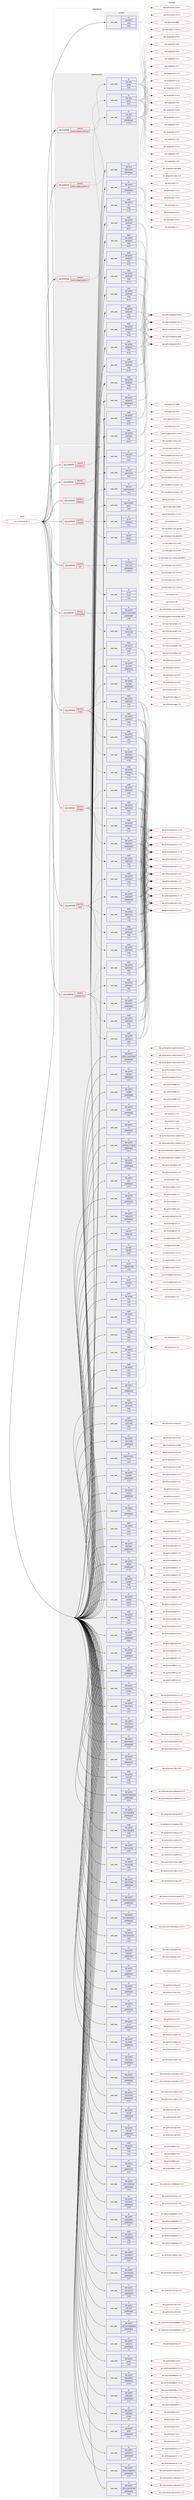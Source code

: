 digraph prolog {

# *************
# Graph options
# *************

newrank=true;
concentrate=true;
compound=true;
graph [rankdir=LR,fontname=Helvetica,fontsize=10,ranksep=1.5];#, ranksep=2.5, nodesep=0.2];
edge  [arrowhead=vee];
node  [fontname=Helvetica,fontsize=10];

# **********
# The ebuild
# **********

subgraph cluster_leftcol {
color=gray;
rank=same;
label=<<i>ebuild</i>>;
id [label="sys-cluster/nova-16.1.7", color=red, width=4, href="../sys-cluster/nova-16.1.7.svg"];
}

# ****************
# The dependencies
# ****************

subgraph cluster_midcol {
color=gray;
label=<<i>dependencies</i>>;
subgraph cluster_compile {
fillcolor="#eeeeee";
style=filled;
label=<<i>compile</i>>;
subgraph pack1237067 {
dependency1724226 [label=<<TABLE BORDER="0" CELLBORDER="1" CELLSPACING="0" CELLPADDING="4" WIDTH="220"><TR><TD ROWSPAN="6" CELLPADDING="30">pack_dep</TD></TR><TR><TD WIDTH="110">no</TD></TR><TR><TD>app-admin</TD></TR><TR><TD>sudo</TD></TR><TR><TD>none</TD></TR><TR><TD></TD></TR></TABLE>>, shape=none, color=blue];
}
id:e -> dependency1724226:w [weight=20,style="solid",arrowhead="vee"];
}
subgraph cluster_compileandrun {
fillcolor="#eeeeee";
style=filled;
label=<<i>compile and run</i>>;
subgraph cond458910 {
dependency1724227 [label=<<TABLE BORDER="0" CELLBORDER="1" CELLSPACING="0" CELLPADDING="4"><TR><TD ROWSPAN="3" CELLPADDING="10">use_conditional</TD></TR><TR><TD>positive</TD></TR><TR><TD>python_targets_python2_7</TD></TR></TABLE>>, shape=none, color=red];
subgraph pack1237068 {
dependency1724228 [label=<<TABLE BORDER="0" CELLBORDER="1" CELLSPACING="0" CELLPADDING="4" WIDTH="220"><TR><TD ROWSPAN="6" CELLPADDING="30">pack_dep</TD></TR><TR><TD WIDTH="110">no</TD></TR><TR><TD>dev-lang</TD></TR><TR><TD>python</TD></TR><TR><TD>greaterequal</TD></TR><TR><TD>2.7.5-r2</TD></TR></TABLE>>, shape=none, color=blue];
}
dependency1724227:e -> dependency1724228:w [weight=20,style="dashed",arrowhead="vee"];
}
id:e -> dependency1724227:w [weight=20,style="solid",arrowhead="odotvee"];
subgraph cond458911 {
dependency1724229 [label=<<TABLE BORDER="0" CELLBORDER="1" CELLSPACING="0" CELLPADDING="4"><TR><TD ROWSPAN="3" CELLPADDING="10">use_conditional</TD></TR><TR><TD>positive</TD></TR><TR><TD>python_targets_python3_4</TD></TR></TABLE>>, shape=none, color=red];
subgraph pack1237069 {
dependency1724230 [label=<<TABLE BORDER="0" CELLBORDER="1" CELLSPACING="0" CELLPADDING="4" WIDTH="220"><TR><TD ROWSPAN="6" CELLPADDING="30">pack_dep</TD></TR><TR><TD WIDTH="110">no</TD></TR><TR><TD>dev-lang</TD></TR><TR><TD>python</TD></TR><TR><TD>none</TD></TR><TR><TD></TD></TR></TABLE>>, shape=none, color=blue];
}
dependency1724229:e -> dependency1724230:w [weight=20,style="dashed",arrowhead="vee"];
}
id:e -> dependency1724229:w [weight=20,style="solid",arrowhead="odotvee"];
subgraph cond458912 {
dependency1724231 [label=<<TABLE BORDER="0" CELLBORDER="1" CELLSPACING="0" CELLPADDING="4"><TR><TD ROWSPAN="3" CELLPADDING="10">use_conditional</TD></TR><TR><TD>positive</TD></TR><TR><TD>python_targets_python3_5</TD></TR></TABLE>>, shape=none, color=red];
subgraph pack1237070 {
dependency1724232 [label=<<TABLE BORDER="0" CELLBORDER="1" CELLSPACING="0" CELLPADDING="4" WIDTH="220"><TR><TD ROWSPAN="6" CELLPADDING="30">pack_dep</TD></TR><TR><TD WIDTH="110">no</TD></TR><TR><TD>dev-lang</TD></TR><TR><TD>python</TD></TR><TR><TD>none</TD></TR><TR><TD></TD></TR></TABLE>>, shape=none, color=blue];
}
dependency1724231:e -> dependency1724232:w [weight=20,style="dashed",arrowhead="vee"];
}
id:e -> dependency1724231:w [weight=20,style="solid",arrowhead="odotvee"];
subgraph pack1237071 {
dependency1724233 [label=<<TABLE BORDER="0" CELLBORDER="1" CELLSPACING="0" CELLPADDING="4" WIDTH="220"><TR><TD ROWSPAN="6" CELLPADDING="30">pack_dep</TD></TR><TR><TD WIDTH="110">no</TD></TR><TR><TD>dev-lang</TD></TR><TR><TD>python-exec</TD></TR><TR><TD>greaterequal</TD></TR><TR><TD>2</TD></TR></TABLE>>, shape=none, color=blue];
}
id:e -> dependency1724233:w [weight=20,style="solid",arrowhead="odotvee"];
subgraph pack1237072 {
dependency1724234 [label=<<TABLE BORDER="0" CELLBORDER="1" CELLSPACING="0" CELLPADDING="4" WIDTH="220"><TR><TD ROWSPAN="6" CELLPADDING="30">pack_dep</TD></TR><TR><TD WIDTH="110">no</TD></TR><TR><TD>dev-python</TD></TR><TR><TD>pbr</TD></TR><TR><TD>greaterequal</TD></TR><TR><TD>2.0.0</TD></TR></TABLE>>, shape=none, color=blue];
}
id:e -> dependency1724234:w [weight=20,style="solid",arrowhead="odotvee"];
subgraph pack1237073 {
dependency1724235 [label=<<TABLE BORDER="0" CELLBORDER="1" CELLSPACING="0" CELLPADDING="4" WIDTH="220"><TR><TD ROWSPAN="6" CELLPADDING="30">pack_dep</TD></TR><TR><TD WIDTH="110">no</TD></TR><TR><TD>dev-python</TD></TR><TR><TD>setuptools</TD></TR><TR><TD>greaterequal</TD></TR><TR><TD>16.0</TD></TR></TABLE>>, shape=none, color=blue];
}
id:e -> dependency1724235:w [weight=20,style="solid",arrowhead="odotvee"];
subgraph pack1237074 {
dependency1724236 [label=<<TABLE BORDER="0" CELLBORDER="1" CELLSPACING="0" CELLPADDING="4" WIDTH="220"><TR><TD ROWSPAN="6" CELLPADDING="30">pack_dep</TD></TR><TR><TD WIDTH="110">weak</TD></TR><TR><TD>dev-python</TD></TR><TR><TD>pbr</TD></TR><TR><TD>tilde</TD></TR><TR><TD>2.1.0</TD></TR></TABLE>>, shape=none, color=blue];
}
id:e -> dependency1724236:w [weight=20,style="solid",arrowhead="odotvee"];
subgraph pack1237075 {
dependency1724237 [label=<<TABLE BORDER="0" CELLBORDER="1" CELLSPACING="0" CELLPADDING="4" WIDTH="220"><TR><TD ROWSPAN="6" CELLPADDING="30">pack_dep</TD></TR><TR><TD WIDTH="110">weak</TD></TR><TR><TD>dev-python</TD></TR><TR><TD>setuptools</TD></TR><TR><TD>tilde</TD></TR><TR><TD>24.0.0</TD></TR></TABLE>>, shape=none, color=blue];
}
id:e -> dependency1724237:w [weight=20,style="solid",arrowhead="odotvee"];
subgraph pack1237076 {
dependency1724238 [label=<<TABLE BORDER="0" CELLBORDER="1" CELLSPACING="0" CELLPADDING="4" WIDTH="220"><TR><TD ROWSPAN="6" CELLPADDING="30">pack_dep</TD></TR><TR><TD WIDTH="110">weak</TD></TR><TR><TD>dev-python</TD></TR><TR><TD>setuptools</TD></TR><TR><TD>tilde</TD></TR><TR><TD>34.0.0</TD></TR></TABLE>>, shape=none, color=blue];
}
id:e -> dependency1724238:w [weight=20,style="solid",arrowhead="odotvee"];
subgraph pack1237077 {
dependency1724239 [label=<<TABLE BORDER="0" CELLBORDER="1" CELLSPACING="0" CELLPADDING="4" WIDTH="220"><TR><TD ROWSPAN="6" CELLPADDING="30">pack_dep</TD></TR><TR><TD WIDTH="110">weak</TD></TR><TR><TD>dev-python</TD></TR><TR><TD>setuptools</TD></TR><TR><TD>tilde</TD></TR><TR><TD>34.0.1</TD></TR></TABLE>>, shape=none, color=blue];
}
id:e -> dependency1724239:w [weight=20,style="solid",arrowhead="odotvee"];
subgraph pack1237078 {
dependency1724240 [label=<<TABLE BORDER="0" CELLBORDER="1" CELLSPACING="0" CELLPADDING="4" WIDTH="220"><TR><TD ROWSPAN="6" CELLPADDING="30">pack_dep</TD></TR><TR><TD WIDTH="110">weak</TD></TR><TR><TD>dev-python</TD></TR><TR><TD>setuptools</TD></TR><TR><TD>tilde</TD></TR><TR><TD>34.0.2</TD></TR></TABLE>>, shape=none, color=blue];
}
id:e -> dependency1724240:w [weight=20,style="solid",arrowhead="odotvee"];
subgraph pack1237079 {
dependency1724241 [label=<<TABLE BORDER="0" CELLBORDER="1" CELLSPACING="0" CELLPADDING="4" WIDTH="220"><TR><TD ROWSPAN="6" CELLPADDING="30">pack_dep</TD></TR><TR><TD WIDTH="110">weak</TD></TR><TR><TD>dev-python</TD></TR><TR><TD>setuptools</TD></TR><TR><TD>tilde</TD></TR><TR><TD>34.0.3</TD></TR></TABLE>>, shape=none, color=blue];
}
id:e -> dependency1724241:w [weight=20,style="solid",arrowhead="odotvee"];
subgraph pack1237080 {
dependency1724242 [label=<<TABLE BORDER="0" CELLBORDER="1" CELLSPACING="0" CELLPADDING="4" WIDTH="220"><TR><TD ROWSPAN="6" CELLPADDING="30">pack_dep</TD></TR><TR><TD WIDTH="110">weak</TD></TR><TR><TD>dev-python</TD></TR><TR><TD>setuptools</TD></TR><TR><TD>tilde</TD></TR><TR><TD>34.1.0</TD></TR></TABLE>>, shape=none, color=blue];
}
id:e -> dependency1724242:w [weight=20,style="solid",arrowhead="odotvee"];
subgraph pack1237081 {
dependency1724243 [label=<<TABLE BORDER="0" CELLBORDER="1" CELLSPACING="0" CELLPADDING="4" WIDTH="220"><TR><TD ROWSPAN="6" CELLPADDING="30">pack_dep</TD></TR><TR><TD WIDTH="110">weak</TD></TR><TR><TD>dev-python</TD></TR><TR><TD>setuptools</TD></TR><TR><TD>tilde</TD></TR><TR><TD>34.1.1</TD></TR></TABLE>>, shape=none, color=blue];
}
id:e -> dependency1724243:w [weight=20,style="solid",arrowhead="odotvee"];
subgraph pack1237082 {
dependency1724244 [label=<<TABLE BORDER="0" CELLBORDER="1" CELLSPACING="0" CELLPADDING="4" WIDTH="220"><TR><TD ROWSPAN="6" CELLPADDING="30">pack_dep</TD></TR><TR><TD WIDTH="110">weak</TD></TR><TR><TD>dev-python</TD></TR><TR><TD>setuptools</TD></TR><TR><TD>tilde</TD></TR><TR><TD>34.2.0</TD></TR></TABLE>>, shape=none, color=blue];
}
id:e -> dependency1724244:w [weight=20,style="solid",arrowhead="odotvee"];
subgraph pack1237083 {
dependency1724245 [label=<<TABLE BORDER="0" CELLBORDER="1" CELLSPACING="0" CELLPADDING="4" WIDTH="220"><TR><TD ROWSPAN="6" CELLPADDING="30">pack_dep</TD></TR><TR><TD WIDTH="110">weak</TD></TR><TR><TD>dev-python</TD></TR><TR><TD>setuptools</TD></TR><TR><TD>tilde</TD></TR><TR><TD>34.3.0</TD></TR></TABLE>>, shape=none, color=blue];
}
id:e -> dependency1724245:w [weight=20,style="solid",arrowhead="odotvee"];
subgraph pack1237084 {
dependency1724246 [label=<<TABLE BORDER="0" CELLBORDER="1" CELLSPACING="0" CELLPADDING="4" WIDTH="220"><TR><TD ROWSPAN="6" CELLPADDING="30">pack_dep</TD></TR><TR><TD WIDTH="110">weak</TD></TR><TR><TD>dev-python</TD></TR><TR><TD>setuptools</TD></TR><TR><TD>tilde</TD></TR><TR><TD>34.3.1</TD></TR></TABLE>>, shape=none, color=blue];
}
id:e -> dependency1724246:w [weight=20,style="solid",arrowhead="odotvee"];
subgraph pack1237085 {
dependency1724247 [label=<<TABLE BORDER="0" CELLBORDER="1" CELLSPACING="0" CELLPADDING="4" WIDTH="220"><TR><TD ROWSPAN="6" CELLPADDING="30">pack_dep</TD></TR><TR><TD WIDTH="110">weak</TD></TR><TR><TD>dev-python</TD></TR><TR><TD>setuptools</TD></TR><TR><TD>tilde</TD></TR><TR><TD>34.3.2</TD></TR></TABLE>>, shape=none, color=blue];
}
id:e -> dependency1724247:w [weight=20,style="solid",arrowhead="odotvee"];
subgraph pack1237086 {
dependency1724248 [label=<<TABLE BORDER="0" CELLBORDER="1" CELLSPACING="0" CELLPADDING="4" WIDTH="220"><TR><TD ROWSPAN="6" CELLPADDING="30">pack_dep</TD></TR><TR><TD WIDTH="110">weak</TD></TR><TR><TD>dev-python</TD></TR><TR><TD>setuptools</TD></TR><TR><TD>tilde</TD></TR><TR><TD>36.2.0</TD></TR></TABLE>>, shape=none, color=blue];
}
id:e -> dependency1724248:w [weight=20,style="solid",arrowhead="odotvee"];
}
subgraph cluster_run {
fillcolor="#eeeeee";
style=filled;
label=<<i>run</i>>;
subgraph cond458913 {
dependency1724249 [label=<<TABLE BORDER="0" CELLBORDER="1" CELLSPACING="0" CELLPADDING="4"><TR><TD ROWSPAN="3" CELLPADDING="10">use_conditional</TD></TR><TR><TD>positive</TD></TR><TR><TD>compute</TD></TR></TABLE>>, shape=none, color=red];
subgraph pack1237087 {
dependency1724250 [label=<<TABLE BORDER="0" CELLBORDER="1" CELLSPACING="0" CELLPADDING="4" WIDTH="220"><TR><TD ROWSPAN="6" CELLPADDING="30">pack_dep</TD></TR><TR><TD WIDTH="110">no</TD></TR><TR><TD>app-cdr</TD></TR><TR><TD>cdrtools</TD></TR><TR><TD>none</TD></TR><TR><TD></TD></TR></TABLE>>, shape=none, color=blue];
}
dependency1724249:e -> dependency1724250:w [weight=20,style="dashed",arrowhead="vee"];
subgraph pack1237088 {
dependency1724251 [label=<<TABLE BORDER="0" CELLBORDER="1" CELLSPACING="0" CELLPADDING="4" WIDTH="220"><TR><TD ROWSPAN="6" CELLPADDING="30">pack_dep</TD></TR><TR><TD WIDTH="110">no</TD></TR><TR><TD>sys-fs</TD></TR><TR><TD>dosfstools</TD></TR><TR><TD>none</TD></TR><TR><TD></TD></TR></TABLE>>, shape=none, color=blue];
}
dependency1724249:e -> dependency1724251:w [weight=20,style="dashed",arrowhead="vee"];
subgraph pack1237089 {
dependency1724252 [label=<<TABLE BORDER="0" CELLBORDER="1" CELLSPACING="0" CELLPADDING="4" WIDTH="220"><TR><TD ROWSPAN="6" CELLPADDING="30">pack_dep</TD></TR><TR><TD WIDTH="110">no</TD></TR><TR><TD>app-emulation</TD></TR><TR><TD>qemu</TD></TR><TR><TD>none</TD></TR><TR><TD></TD></TR></TABLE>>, shape=none, color=blue];
}
dependency1724249:e -> dependency1724252:w [weight=20,style="dashed",arrowhead="vee"];
}
id:e -> dependency1724249:w [weight=20,style="solid",arrowhead="odot"];
subgraph cond458914 {
dependency1724253 [label=<<TABLE BORDER="0" CELLBORDER="1" CELLSPACING="0" CELLPADDING="4"><TR><TD ROWSPAN="3" CELLPADDING="10">use_conditional</TD></TR><TR><TD>positive</TD></TR><TR><TD>compute-only</TD></TR></TABLE>>, shape=none, color=red];
subgraph pack1237090 {
dependency1724254 [label=<<TABLE BORDER="0" CELLBORDER="1" CELLSPACING="0" CELLPADDING="4" WIDTH="220"><TR><TD ROWSPAN="6" CELLPADDING="30">pack_dep</TD></TR><TR><TD WIDTH="110">no</TD></TR><TR><TD>dev-python</TD></TR><TR><TD>sqlalchemy</TD></TR><TR><TD>greaterequal</TD></TR><TR><TD>1.0.10</TD></TR></TABLE>>, shape=none, color=blue];
}
dependency1724253:e -> dependency1724254:w [weight=20,style="dashed",arrowhead="vee"];
subgraph pack1237091 {
dependency1724255 [label=<<TABLE BORDER="0" CELLBORDER="1" CELLSPACING="0" CELLPADDING="4" WIDTH="220"><TR><TD ROWSPAN="6" CELLPADDING="30">pack_dep</TD></TR><TR><TD WIDTH="110">weak</TD></TR><TR><TD>dev-python</TD></TR><TR><TD>sqlalchemy</TD></TR><TR><TD>tilde</TD></TR><TR><TD>1.1.5</TD></TR></TABLE>>, shape=none, color=blue];
}
dependency1724253:e -> dependency1724255:w [weight=20,style="dashed",arrowhead="vee"];
subgraph pack1237092 {
dependency1724256 [label=<<TABLE BORDER="0" CELLBORDER="1" CELLSPACING="0" CELLPADDING="4" WIDTH="220"><TR><TD ROWSPAN="6" CELLPADDING="30">pack_dep</TD></TR><TR><TD WIDTH="110">weak</TD></TR><TR><TD>dev-python</TD></TR><TR><TD>sqlalchemy</TD></TR><TR><TD>tilde</TD></TR><TR><TD>1.1.6</TD></TR></TABLE>>, shape=none, color=blue];
}
dependency1724253:e -> dependency1724256:w [weight=20,style="dashed",arrowhead="vee"];
subgraph pack1237093 {
dependency1724257 [label=<<TABLE BORDER="0" CELLBORDER="1" CELLSPACING="0" CELLPADDING="4" WIDTH="220"><TR><TD ROWSPAN="6" CELLPADDING="30">pack_dep</TD></TR><TR><TD WIDTH="110">weak</TD></TR><TR><TD>dev-python</TD></TR><TR><TD>sqlalchemy</TD></TR><TR><TD>tilde</TD></TR><TR><TD>1.1.7</TD></TR></TABLE>>, shape=none, color=blue];
}
dependency1724253:e -> dependency1724257:w [weight=20,style="dashed",arrowhead="vee"];
subgraph pack1237094 {
dependency1724258 [label=<<TABLE BORDER="0" CELLBORDER="1" CELLSPACING="0" CELLPADDING="4" WIDTH="220"><TR><TD ROWSPAN="6" CELLPADDING="30">pack_dep</TD></TR><TR><TD WIDTH="110">weak</TD></TR><TR><TD>dev-python</TD></TR><TR><TD>sqlalchemy</TD></TR><TR><TD>tilde</TD></TR><TR><TD>1.1.8</TD></TR></TABLE>>, shape=none, color=blue];
}
dependency1724253:e -> dependency1724258:w [weight=20,style="dashed",arrowhead="vee"];
}
id:e -> dependency1724253:w [weight=20,style="solid",arrowhead="odot"];
subgraph cond458915 {
dependency1724259 [label=<<TABLE BORDER="0" CELLBORDER="1" CELLSPACING="0" CELLPADDING="4"><TR><TD ROWSPAN="3" CELLPADDING="10">use_conditional</TD></TR><TR><TD>positive</TD></TR><TR><TD>iscsi</TD></TR></TABLE>>, shape=none, color=red];
subgraph pack1237095 {
dependency1724260 [label=<<TABLE BORDER="0" CELLBORDER="1" CELLSPACING="0" CELLPADDING="4" WIDTH="220"><TR><TD ROWSPAN="6" CELLPADDING="30">pack_dep</TD></TR><TR><TD WIDTH="110">no</TD></TR><TR><TD>sys-fs</TD></TR><TR><TD>lsscsi</TD></TR><TR><TD>none</TD></TR><TR><TD></TD></TR></TABLE>>, shape=none, color=blue];
}
dependency1724259:e -> dependency1724260:w [weight=20,style="dashed",arrowhead="vee"];
subgraph pack1237096 {
dependency1724261 [label=<<TABLE BORDER="0" CELLBORDER="1" CELLSPACING="0" CELLPADDING="4" WIDTH="220"><TR><TD ROWSPAN="6" CELLPADDING="30">pack_dep</TD></TR><TR><TD WIDTH="110">no</TD></TR><TR><TD>sys-block</TD></TR><TR><TD>open-iscsi</TD></TR><TR><TD>greaterequal</TD></TR><TR><TD>2.0.873-r1</TD></TR></TABLE>>, shape=none, color=blue];
}
dependency1724259:e -> dependency1724261:w [weight=20,style="dashed",arrowhead="vee"];
}
id:e -> dependency1724259:w [weight=20,style="solid",arrowhead="odot"];
subgraph cond458916 {
dependency1724262 [label=<<TABLE BORDER="0" CELLBORDER="1" CELLSPACING="0" CELLPADDING="4"><TR><TD ROWSPAN="3" CELLPADDING="10">use_conditional</TD></TR><TR><TD>positive</TD></TR><TR><TD>memcached</TD></TR></TABLE>>, shape=none, color=red];
subgraph pack1237097 {
dependency1724263 [label=<<TABLE BORDER="0" CELLBORDER="1" CELLSPACING="0" CELLPADDING="4" WIDTH="220"><TR><TD ROWSPAN="6" CELLPADDING="30">pack_dep</TD></TR><TR><TD WIDTH="110">no</TD></TR><TR><TD>net-misc</TD></TR><TR><TD>memcached</TD></TR><TR><TD>none</TD></TR><TR><TD></TD></TR></TABLE>>, shape=none, color=blue];
}
dependency1724262:e -> dependency1724263:w [weight=20,style="dashed",arrowhead="vee"];
subgraph pack1237098 {
dependency1724264 [label=<<TABLE BORDER="0" CELLBORDER="1" CELLSPACING="0" CELLPADDING="4" WIDTH="220"><TR><TD ROWSPAN="6" CELLPADDING="30">pack_dep</TD></TR><TR><TD WIDTH="110">no</TD></TR><TR><TD>dev-python</TD></TR><TR><TD>python-memcached</TD></TR><TR><TD>greaterequal</TD></TR><TR><TD>1.58</TD></TR></TABLE>>, shape=none, color=blue];
}
dependency1724262:e -> dependency1724264:w [weight=20,style="dashed",arrowhead="vee"];
}
id:e -> dependency1724262:w [weight=20,style="solid",arrowhead="odot"];
subgraph cond458917 {
dependency1724265 [label=<<TABLE BORDER="0" CELLBORDER="1" CELLSPACING="0" CELLPADDING="4"><TR><TD ROWSPAN="3" CELLPADDING="10">use_conditional</TD></TR><TR><TD>positive</TD></TR><TR><TD>mysql</TD></TR></TABLE>>, shape=none, color=red];
subgraph pack1237099 {
dependency1724266 [label=<<TABLE BORDER="0" CELLBORDER="1" CELLSPACING="0" CELLPADDING="4" WIDTH="220"><TR><TD ROWSPAN="6" CELLPADDING="30">pack_dep</TD></TR><TR><TD WIDTH="110">no</TD></TR><TR><TD>dev-python</TD></TR><TR><TD>pymysql</TD></TR><TR><TD>greaterequal</TD></TR><TR><TD>0.7.6</TD></TR></TABLE>>, shape=none, color=blue];
}
dependency1724265:e -> dependency1724266:w [weight=20,style="dashed",arrowhead="vee"];
subgraph pack1237100 {
dependency1724267 [label=<<TABLE BORDER="0" CELLBORDER="1" CELLSPACING="0" CELLPADDING="4" WIDTH="220"><TR><TD ROWSPAN="6" CELLPADDING="30">pack_dep</TD></TR><TR><TD WIDTH="110">weak</TD></TR><TR><TD>dev-python</TD></TR><TR><TD>pymysql</TD></TR><TR><TD>tilde</TD></TR><TR><TD>0.7.7</TD></TR></TABLE>>, shape=none, color=blue];
}
dependency1724265:e -> dependency1724267:w [weight=20,style="dashed",arrowhead="vee"];
subgraph pack1237101 {
dependency1724268 [label=<<TABLE BORDER="0" CELLBORDER="1" CELLSPACING="0" CELLPADDING="4" WIDTH="220"><TR><TD ROWSPAN="6" CELLPADDING="30">pack_dep</TD></TR><TR><TD WIDTH="110">no</TD></TR><TR><TD>dev-python</TD></TR><TR><TD>sqlalchemy</TD></TR><TR><TD>greaterequal</TD></TR><TR><TD>1.0.10</TD></TR></TABLE>>, shape=none, color=blue];
}
dependency1724265:e -> dependency1724268:w [weight=20,style="dashed",arrowhead="vee"];
subgraph pack1237102 {
dependency1724269 [label=<<TABLE BORDER="0" CELLBORDER="1" CELLSPACING="0" CELLPADDING="4" WIDTH="220"><TR><TD ROWSPAN="6" CELLPADDING="30">pack_dep</TD></TR><TR><TD WIDTH="110">weak</TD></TR><TR><TD>dev-python</TD></TR><TR><TD>sqlalchemy</TD></TR><TR><TD>tilde</TD></TR><TR><TD>1.1.5</TD></TR></TABLE>>, shape=none, color=blue];
}
dependency1724265:e -> dependency1724269:w [weight=20,style="dashed",arrowhead="vee"];
subgraph pack1237103 {
dependency1724270 [label=<<TABLE BORDER="0" CELLBORDER="1" CELLSPACING="0" CELLPADDING="4" WIDTH="220"><TR><TD ROWSPAN="6" CELLPADDING="30">pack_dep</TD></TR><TR><TD WIDTH="110">weak</TD></TR><TR><TD>dev-python</TD></TR><TR><TD>sqlalchemy</TD></TR><TR><TD>tilde</TD></TR><TR><TD>1.1.6</TD></TR></TABLE>>, shape=none, color=blue];
}
dependency1724265:e -> dependency1724270:w [weight=20,style="dashed",arrowhead="vee"];
subgraph pack1237104 {
dependency1724271 [label=<<TABLE BORDER="0" CELLBORDER="1" CELLSPACING="0" CELLPADDING="4" WIDTH="220"><TR><TD ROWSPAN="6" CELLPADDING="30">pack_dep</TD></TR><TR><TD WIDTH="110">weak</TD></TR><TR><TD>dev-python</TD></TR><TR><TD>sqlalchemy</TD></TR><TR><TD>tilde</TD></TR><TR><TD>1.1.7</TD></TR></TABLE>>, shape=none, color=blue];
}
dependency1724265:e -> dependency1724271:w [weight=20,style="dashed",arrowhead="vee"];
subgraph pack1237105 {
dependency1724272 [label=<<TABLE BORDER="0" CELLBORDER="1" CELLSPACING="0" CELLPADDING="4" WIDTH="220"><TR><TD ROWSPAN="6" CELLPADDING="30">pack_dep</TD></TR><TR><TD WIDTH="110">weak</TD></TR><TR><TD>dev-python</TD></TR><TR><TD>sqlalchemy</TD></TR><TR><TD>tilde</TD></TR><TR><TD>1.1.8</TD></TR></TABLE>>, shape=none, color=blue];
}
dependency1724265:e -> dependency1724272:w [weight=20,style="dashed",arrowhead="vee"];
}
id:e -> dependency1724265:w [weight=20,style="solid",arrowhead="odot"];
subgraph cond458918 {
dependency1724273 [label=<<TABLE BORDER="0" CELLBORDER="1" CELLSPACING="0" CELLPADDING="4"><TR><TD ROWSPAN="3" CELLPADDING="10">use_conditional</TD></TR><TR><TD>positive</TD></TR><TR><TD>novncproxy</TD></TR></TABLE>>, shape=none, color=red];
subgraph pack1237106 {
dependency1724274 [label=<<TABLE BORDER="0" CELLBORDER="1" CELLSPACING="0" CELLPADDING="4" WIDTH="220"><TR><TD ROWSPAN="6" CELLPADDING="30">pack_dep</TD></TR><TR><TD WIDTH="110">no</TD></TR><TR><TD>www-apps</TD></TR><TR><TD>novnc</TD></TR><TR><TD>none</TD></TR><TR><TD></TD></TR></TABLE>>, shape=none, color=blue];
}
dependency1724273:e -> dependency1724274:w [weight=20,style="dashed",arrowhead="vee"];
}
id:e -> dependency1724273:w [weight=20,style="solid",arrowhead="odot"];
subgraph cond458919 {
dependency1724275 [label=<<TABLE BORDER="0" CELLBORDER="1" CELLSPACING="0" CELLPADDING="4"><TR><TD ROWSPAN="3" CELLPADDING="10">use_conditional</TD></TR><TR><TD>positive</TD></TR><TR><TD>openvswitch</TD></TR></TABLE>>, shape=none, color=red];
subgraph pack1237107 {
dependency1724276 [label=<<TABLE BORDER="0" CELLBORDER="1" CELLSPACING="0" CELLPADDING="4" WIDTH="220"><TR><TD ROWSPAN="6" CELLPADDING="30">pack_dep</TD></TR><TR><TD WIDTH="110">no</TD></TR><TR><TD>net-misc</TD></TR><TR><TD>openvswitch</TD></TR><TR><TD>none</TD></TR><TR><TD></TD></TR></TABLE>>, shape=none, color=blue];
}
dependency1724275:e -> dependency1724276:w [weight=20,style="dashed",arrowhead="vee"];
}
id:e -> dependency1724275:w [weight=20,style="solid",arrowhead="odot"];
subgraph cond458920 {
dependency1724277 [label=<<TABLE BORDER="0" CELLBORDER="1" CELLSPACING="0" CELLPADDING="4"><TR><TD ROWSPAN="3" CELLPADDING="10">use_conditional</TD></TR><TR><TD>positive</TD></TR><TR><TD>postgres</TD></TR></TABLE>>, shape=none, color=red];
subgraph pack1237108 {
dependency1724278 [label=<<TABLE BORDER="0" CELLBORDER="1" CELLSPACING="0" CELLPADDING="4" WIDTH="220"><TR><TD ROWSPAN="6" CELLPADDING="30">pack_dep</TD></TR><TR><TD WIDTH="110">no</TD></TR><TR><TD>dev-python</TD></TR><TR><TD>psycopg</TD></TR><TR><TD>greaterequal</TD></TR><TR><TD>2.5.0</TD></TR></TABLE>>, shape=none, color=blue];
}
dependency1724277:e -> dependency1724278:w [weight=20,style="dashed",arrowhead="vee"];
subgraph pack1237109 {
dependency1724279 [label=<<TABLE BORDER="0" CELLBORDER="1" CELLSPACING="0" CELLPADDING="4" WIDTH="220"><TR><TD ROWSPAN="6" CELLPADDING="30">pack_dep</TD></TR><TR><TD WIDTH="110">no</TD></TR><TR><TD>dev-python</TD></TR><TR><TD>sqlalchemy</TD></TR><TR><TD>greaterequal</TD></TR><TR><TD>1.0.10</TD></TR></TABLE>>, shape=none, color=blue];
}
dependency1724277:e -> dependency1724279:w [weight=20,style="dashed",arrowhead="vee"];
subgraph pack1237110 {
dependency1724280 [label=<<TABLE BORDER="0" CELLBORDER="1" CELLSPACING="0" CELLPADDING="4" WIDTH="220"><TR><TD ROWSPAN="6" CELLPADDING="30">pack_dep</TD></TR><TR><TD WIDTH="110">weak</TD></TR><TR><TD>dev-python</TD></TR><TR><TD>sqlalchemy</TD></TR><TR><TD>tilde</TD></TR><TR><TD>1.1.5</TD></TR></TABLE>>, shape=none, color=blue];
}
dependency1724277:e -> dependency1724280:w [weight=20,style="dashed",arrowhead="vee"];
subgraph pack1237111 {
dependency1724281 [label=<<TABLE BORDER="0" CELLBORDER="1" CELLSPACING="0" CELLPADDING="4" WIDTH="220"><TR><TD ROWSPAN="6" CELLPADDING="30">pack_dep</TD></TR><TR><TD WIDTH="110">weak</TD></TR><TR><TD>dev-python</TD></TR><TR><TD>sqlalchemy</TD></TR><TR><TD>tilde</TD></TR><TR><TD>1.1.6</TD></TR></TABLE>>, shape=none, color=blue];
}
dependency1724277:e -> dependency1724281:w [weight=20,style="dashed",arrowhead="vee"];
subgraph pack1237112 {
dependency1724282 [label=<<TABLE BORDER="0" CELLBORDER="1" CELLSPACING="0" CELLPADDING="4" WIDTH="220"><TR><TD ROWSPAN="6" CELLPADDING="30">pack_dep</TD></TR><TR><TD WIDTH="110">weak</TD></TR><TR><TD>dev-python</TD></TR><TR><TD>sqlalchemy</TD></TR><TR><TD>tilde</TD></TR><TR><TD>1.1.7</TD></TR></TABLE>>, shape=none, color=blue];
}
dependency1724277:e -> dependency1724282:w [weight=20,style="dashed",arrowhead="vee"];
subgraph pack1237113 {
dependency1724283 [label=<<TABLE BORDER="0" CELLBORDER="1" CELLSPACING="0" CELLPADDING="4" WIDTH="220"><TR><TD ROWSPAN="6" CELLPADDING="30">pack_dep</TD></TR><TR><TD WIDTH="110">weak</TD></TR><TR><TD>dev-python</TD></TR><TR><TD>sqlalchemy</TD></TR><TR><TD>tilde</TD></TR><TR><TD>1.1.8</TD></TR></TABLE>>, shape=none, color=blue];
}
dependency1724277:e -> dependency1724283:w [weight=20,style="dashed",arrowhead="vee"];
}
id:e -> dependency1724277:w [weight=20,style="solid",arrowhead="odot"];
subgraph cond458921 {
dependency1724284 [label=<<TABLE BORDER="0" CELLBORDER="1" CELLSPACING="0" CELLPADDING="4"><TR><TD ROWSPAN="3" CELLPADDING="10">use_conditional</TD></TR><TR><TD>positive</TD></TR><TR><TD>rabbitmq</TD></TR></TABLE>>, shape=none, color=red];
subgraph pack1237114 {
dependency1724285 [label=<<TABLE BORDER="0" CELLBORDER="1" CELLSPACING="0" CELLPADDING="4" WIDTH="220"><TR><TD ROWSPAN="6" CELLPADDING="30">pack_dep</TD></TR><TR><TD WIDTH="110">no</TD></TR><TR><TD>net-misc</TD></TR><TR><TD>rabbitmq-server</TD></TR><TR><TD>none</TD></TR><TR><TD></TD></TR></TABLE>>, shape=none, color=blue];
}
dependency1724284:e -> dependency1724285:w [weight=20,style="dashed",arrowhead="vee"];
}
id:e -> dependency1724284:w [weight=20,style="solid",arrowhead="odot"];
subgraph cond458922 {
dependency1724286 [label=<<TABLE BORDER="0" CELLBORDER="1" CELLSPACING="0" CELLPADDING="4"><TR><TD ROWSPAN="3" CELLPADDING="10">use_conditional</TD></TR><TR><TD>positive</TD></TR><TR><TD>sqlite</TD></TR></TABLE>>, shape=none, color=red];
subgraph pack1237115 {
dependency1724287 [label=<<TABLE BORDER="0" CELLBORDER="1" CELLSPACING="0" CELLPADDING="4" WIDTH="220"><TR><TD ROWSPAN="6" CELLPADDING="30">pack_dep</TD></TR><TR><TD WIDTH="110">no</TD></TR><TR><TD>dev-python</TD></TR><TR><TD>sqlalchemy</TD></TR><TR><TD>greaterequal</TD></TR><TR><TD>1.0.10</TD></TR></TABLE>>, shape=none, color=blue];
}
dependency1724286:e -> dependency1724287:w [weight=20,style="dashed",arrowhead="vee"];
subgraph pack1237116 {
dependency1724288 [label=<<TABLE BORDER="0" CELLBORDER="1" CELLSPACING="0" CELLPADDING="4" WIDTH="220"><TR><TD ROWSPAN="6" CELLPADDING="30">pack_dep</TD></TR><TR><TD WIDTH="110">weak</TD></TR><TR><TD>dev-python</TD></TR><TR><TD>sqlalchemy</TD></TR><TR><TD>tilde</TD></TR><TR><TD>1.1.5</TD></TR></TABLE>>, shape=none, color=blue];
}
dependency1724286:e -> dependency1724288:w [weight=20,style="dashed",arrowhead="vee"];
subgraph pack1237117 {
dependency1724289 [label=<<TABLE BORDER="0" CELLBORDER="1" CELLSPACING="0" CELLPADDING="4" WIDTH="220"><TR><TD ROWSPAN="6" CELLPADDING="30">pack_dep</TD></TR><TR><TD WIDTH="110">weak</TD></TR><TR><TD>dev-python</TD></TR><TR><TD>sqlalchemy</TD></TR><TR><TD>tilde</TD></TR><TR><TD>1.1.6</TD></TR></TABLE>>, shape=none, color=blue];
}
dependency1724286:e -> dependency1724289:w [weight=20,style="dashed",arrowhead="vee"];
subgraph pack1237118 {
dependency1724290 [label=<<TABLE BORDER="0" CELLBORDER="1" CELLSPACING="0" CELLPADDING="4" WIDTH="220"><TR><TD ROWSPAN="6" CELLPADDING="30">pack_dep</TD></TR><TR><TD WIDTH="110">weak</TD></TR><TR><TD>dev-python</TD></TR><TR><TD>sqlalchemy</TD></TR><TR><TD>tilde</TD></TR><TR><TD>1.1.7</TD></TR></TABLE>>, shape=none, color=blue];
}
dependency1724286:e -> dependency1724290:w [weight=20,style="dashed",arrowhead="vee"];
subgraph pack1237119 {
dependency1724291 [label=<<TABLE BORDER="0" CELLBORDER="1" CELLSPACING="0" CELLPADDING="4" WIDTH="220"><TR><TD ROWSPAN="6" CELLPADDING="30">pack_dep</TD></TR><TR><TD WIDTH="110">weak</TD></TR><TR><TD>dev-python</TD></TR><TR><TD>sqlalchemy</TD></TR><TR><TD>tilde</TD></TR><TR><TD>1.1.8</TD></TR></TABLE>>, shape=none, color=blue];
}
dependency1724286:e -> dependency1724291:w [weight=20,style="dashed",arrowhead="vee"];
}
id:e -> dependency1724286:w [weight=20,style="solid",arrowhead="odot"];
subgraph pack1237120 {
dependency1724292 [label=<<TABLE BORDER="0" CELLBORDER="1" CELLSPACING="0" CELLPADDING="4" WIDTH="220"><TR><TD ROWSPAN="6" CELLPADDING="30">pack_dep</TD></TR><TR><TD WIDTH="110">no</TD></TR><TR><TD>app-emulation</TD></TR><TR><TD>libvirt</TD></TR><TR><TD>none</TD></TR><TR><TD></TD></TR></TABLE>>, shape=none, color=blue];
}
id:e -> dependency1724292:w [weight=20,style="solid",arrowhead="odot"];
subgraph pack1237121 {
dependency1724293 [label=<<TABLE BORDER="0" CELLBORDER="1" CELLSPACING="0" CELLPADDING="4" WIDTH="220"><TR><TD ROWSPAN="6" CELLPADDING="30">pack_dep</TD></TR><TR><TD WIDTH="110">no</TD></TR><TR><TD>dev-python</TD></TR><TR><TD>Babel</TD></TR><TR><TD>greaterequal</TD></TR><TR><TD>2.3.4</TD></TR></TABLE>>, shape=none, color=blue];
}
id:e -> dependency1724293:w [weight=20,style="solid",arrowhead="odot"];
subgraph pack1237122 {
dependency1724294 [label=<<TABLE BORDER="0" CELLBORDER="1" CELLSPACING="0" CELLPADDING="4" WIDTH="220"><TR><TD ROWSPAN="6" CELLPADDING="30">pack_dep</TD></TR><TR><TD WIDTH="110">no</TD></TR><TR><TD>dev-python</TD></TR><TR><TD>castellan</TD></TR><TR><TD>greaterequal</TD></TR><TR><TD>0.7.0</TD></TR></TABLE>>, shape=none, color=blue];
}
id:e -> dependency1724294:w [weight=20,style="solid",arrowhead="odot"];
subgraph pack1237123 {
dependency1724295 [label=<<TABLE BORDER="0" CELLBORDER="1" CELLSPACING="0" CELLPADDING="4" WIDTH="220"><TR><TD ROWSPAN="6" CELLPADDING="30">pack_dep</TD></TR><TR><TD WIDTH="110">no</TD></TR><TR><TD>dev-python</TD></TR><TR><TD>cryptography</TD></TR><TR><TD>greaterequal</TD></TR><TR><TD>1.6.0</TD></TR></TABLE>>, shape=none, color=blue];
}
id:e -> dependency1724295:w [weight=20,style="solid",arrowhead="odot"];
subgraph pack1237124 {
dependency1724296 [label=<<TABLE BORDER="0" CELLBORDER="1" CELLSPACING="0" CELLPADDING="4" WIDTH="220"><TR><TD ROWSPAN="6" CELLPADDING="30">pack_dep</TD></TR><TR><TD WIDTH="110">no</TD></TR><TR><TD>dev-python</TD></TR><TR><TD>cursive</TD></TR><TR><TD>greaterequal</TD></TR><TR><TD>0.1.2</TD></TR></TABLE>>, shape=none, color=blue];
}
id:e -> dependency1724296:w [weight=20,style="solid",arrowhead="odot"];
subgraph pack1237125 {
dependency1724297 [label=<<TABLE BORDER="0" CELLBORDER="1" CELLSPACING="0" CELLPADDING="4" WIDTH="220"><TR><TD ROWSPAN="6" CELLPADDING="30">pack_dep</TD></TR><TR><TD WIDTH="110">no</TD></TR><TR><TD>dev-python</TD></TR><TR><TD>decorator</TD></TR><TR><TD>greaterequal</TD></TR><TR><TD>3.4.0</TD></TR></TABLE>>, shape=none, color=blue];
}
id:e -> dependency1724297:w [weight=20,style="solid",arrowhead="odot"];
subgraph pack1237126 {
dependency1724298 [label=<<TABLE BORDER="0" CELLBORDER="1" CELLSPACING="0" CELLPADDING="4" WIDTH="220"><TR><TD ROWSPAN="6" CELLPADDING="30">pack_dep</TD></TR><TR><TD WIDTH="110">no</TD></TR><TR><TD>dev-python</TD></TR><TR><TD>eventlet</TD></TR><TR><TD>greaterequal</TD></TR><TR><TD>0.18.4</TD></TR></TABLE>>, shape=none, color=blue];
}
id:e -> dependency1724298:w [weight=20,style="solid",arrowhead="odot"];
subgraph pack1237127 {
dependency1724299 [label=<<TABLE BORDER="0" CELLBORDER="1" CELLSPACING="0" CELLPADDING="4" WIDTH="220"><TR><TD ROWSPAN="6" CELLPADDING="30">pack_dep</TD></TR><TR><TD WIDTH="110">no</TD></TR><TR><TD>dev-python</TD></TR><TR><TD>eventlet</TD></TR><TR><TD>smaller</TD></TR><TR><TD>0.21.0</TD></TR></TABLE>>, shape=none, color=blue];
}
id:e -> dependency1724299:w [weight=20,style="solid",arrowhead="odot"];
subgraph pack1237128 {
dependency1724300 [label=<<TABLE BORDER="0" CELLBORDER="1" CELLSPACING="0" CELLPADDING="4" WIDTH="220"><TR><TD ROWSPAN="6" CELLPADDING="30">pack_dep</TD></TR><TR><TD WIDTH="110">no</TD></TR><TR><TD>dev-python</TD></TR><TR><TD>greenlet</TD></TR><TR><TD>greaterequal</TD></TR><TR><TD>0.3.2</TD></TR></TABLE>>, shape=none, color=blue];
}
id:e -> dependency1724300:w [weight=20,style="solid",arrowhead="odot"];
subgraph pack1237129 {
dependency1724301 [label=<<TABLE BORDER="0" CELLBORDER="1" CELLSPACING="0" CELLPADDING="4" WIDTH="220"><TR><TD ROWSPAN="6" CELLPADDING="30">pack_dep</TD></TR><TR><TD WIDTH="110">no</TD></TR><TR><TD>dev-python</TD></TR><TR><TD>iso8601</TD></TR><TR><TD>greaterequal</TD></TR><TR><TD>0.1.11</TD></TR></TABLE>>, shape=none, color=blue];
}
id:e -> dependency1724301:w [weight=20,style="solid",arrowhead="odot"];
subgraph pack1237130 {
dependency1724302 [label=<<TABLE BORDER="0" CELLBORDER="1" CELLSPACING="0" CELLPADDING="4" WIDTH="220"><TR><TD ROWSPAN="6" CELLPADDING="30">pack_dep</TD></TR><TR><TD WIDTH="110">no</TD></TR><TR><TD>dev-python</TD></TR><TR><TD>jinja</TD></TR><TR><TD>greaterequal</TD></TR><TR><TD>2.8</TD></TR></TABLE>>, shape=none, color=blue];
}
id:e -> dependency1724302:w [weight=20,style="solid",arrowhead="odot"];
subgraph pack1237131 {
dependency1724303 [label=<<TABLE BORDER="0" CELLBORDER="1" CELLSPACING="0" CELLPADDING="4" WIDTH="220"><TR><TD ROWSPAN="6" CELLPADDING="30">pack_dep</TD></TR><TR><TD WIDTH="110">no</TD></TR><TR><TD>dev-python</TD></TR><TR><TD>jsonschema</TD></TR><TR><TD>greaterequal</TD></TR><TR><TD>2.0.0</TD></TR></TABLE>>, shape=none, color=blue];
}
id:e -> dependency1724303:w [weight=20,style="solid",arrowhead="odot"];
subgraph pack1237132 {
dependency1724304 [label=<<TABLE BORDER="0" CELLBORDER="1" CELLSPACING="0" CELLPADDING="4" WIDTH="220"><TR><TD ROWSPAN="6" CELLPADDING="30">pack_dep</TD></TR><TR><TD WIDTH="110">no</TD></TR><TR><TD>dev-python</TD></TR><TR><TD>jsonschema</TD></TR><TR><TD>smaller</TD></TR><TR><TD>3.0.0</TD></TR></TABLE>>, shape=none, color=blue];
}
id:e -> dependency1724304:w [weight=20,style="solid",arrowhead="odot"];
subgraph pack1237133 {
dependency1724305 [label=<<TABLE BORDER="0" CELLBORDER="1" CELLSPACING="0" CELLPADDING="4" WIDTH="220"><TR><TD ROWSPAN="6" CELLPADDING="30">pack_dep</TD></TR><TR><TD WIDTH="110">no</TD></TR><TR><TD>dev-python</TD></TR><TR><TD>keystoneauth</TD></TR><TR><TD>greaterequal</TD></TR><TR><TD>3.1.0</TD></TR></TABLE>>, shape=none, color=blue];
}
id:e -> dependency1724305:w [weight=20,style="solid",arrowhead="odot"];
subgraph pack1237134 {
dependency1724306 [label=<<TABLE BORDER="0" CELLBORDER="1" CELLSPACING="0" CELLPADDING="4" WIDTH="220"><TR><TD ROWSPAN="6" CELLPADDING="30">pack_dep</TD></TR><TR><TD WIDTH="110">no</TD></TR><TR><TD>dev-python</TD></TR><TR><TD>keystonemiddleware</TD></TR><TR><TD>greaterequal</TD></TR><TR><TD>4.12.0</TD></TR></TABLE>>, shape=none, color=blue];
}
id:e -> dependency1724306:w [weight=20,style="solid",arrowhead="odot"];
subgraph pack1237135 {
dependency1724307 [label=<<TABLE BORDER="0" CELLBORDER="1" CELLSPACING="0" CELLPADDING="4" WIDTH="220"><TR><TD ROWSPAN="6" CELLPADDING="30">pack_dep</TD></TR><TR><TD WIDTH="110">no</TD></TR><TR><TD>dev-python</TD></TR><TR><TD>libvirt-python</TD></TR><TR><TD>none</TD></TR><TR><TD></TD></TR></TABLE>>, shape=none, color=blue];
}
id:e -> dependency1724307:w [weight=20,style="solid",arrowhead="odot"];
subgraph pack1237136 {
dependency1724308 [label=<<TABLE BORDER="0" CELLBORDER="1" CELLSPACING="0" CELLPADDING="4" WIDTH="220"><TR><TD ROWSPAN="6" CELLPADDING="30">pack_dep</TD></TR><TR><TD WIDTH="110">no</TD></TR><TR><TD>dev-python</TD></TR><TR><TD>lxml</TD></TR><TR><TD>greaterequal</TD></TR><TR><TD>2.3</TD></TR></TABLE>>, shape=none, color=blue];
}
id:e -> dependency1724308:w [weight=20,style="solid",arrowhead="odot"];
subgraph pack1237137 {
dependency1724309 [label=<<TABLE BORDER="0" CELLBORDER="1" CELLSPACING="0" CELLPADDING="4" WIDTH="220"><TR><TD ROWSPAN="6" CELLPADDING="30">pack_dep</TD></TR><TR><TD WIDTH="110">no</TD></TR><TR><TD>dev-python</TD></TR><TR><TD>microversion-parse</TD></TR><TR><TD>greaterequal</TD></TR><TR><TD>0.1.2</TD></TR></TABLE>>, shape=none, color=blue];
}
id:e -> dependency1724309:w [weight=20,style="solid",arrowhead="odot"];
subgraph pack1237138 {
dependency1724310 [label=<<TABLE BORDER="0" CELLBORDER="1" CELLSPACING="0" CELLPADDING="4" WIDTH="220"><TR><TD ROWSPAN="6" CELLPADDING="30">pack_dep</TD></TR><TR><TD WIDTH="110">no</TD></TR><TR><TD>dev-python</TD></TR><TR><TD>netaddr</TD></TR><TR><TD>greaterequal</TD></TR><TR><TD>0.7.13</TD></TR></TABLE>>, shape=none, color=blue];
}
id:e -> dependency1724310:w [weight=20,style="solid",arrowhead="odot"];
subgraph pack1237139 {
dependency1724311 [label=<<TABLE BORDER="0" CELLBORDER="1" CELLSPACING="0" CELLPADDING="4" WIDTH="220"><TR><TD ROWSPAN="6" CELLPADDING="30">pack_dep</TD></TR><TR><TD WIDTH="110">no</TD></TR><TR><TD>dev-python</TD></TR><TR><TD>netifaces</TD></TR><TR><TD>greaterequal</TD></TR><TR><TD>0.10.4</TD></TR></TABLE>>, shape=none, color=blue];
}
id:e -> dependency1724311:w [weight=20,style="solid",arrowhead="odot"];
subgraph pack1237140 {
dependency1724312 [label=<<TABLE BORDER="0" CELLBORDER="1" CELLSPACING="0" CELLPADDING="4" WIDTH="220"><TR><TD ROWSPAN="6" CELLPADDING="30">pack_dep</TD></TR><TR><TD WIDTH="110">no</TD></TR><TR><TD>dev-python</TD></TR><TR><TD>os-brick</TD></TR><TR><TD>greaterequal</TD></TR><TR><TD>1.15.2</TD></TR></TABLE>>, shape=none, color=blue];
}
id:e -> dependency1724312:w [weight=20,style="solid",arrowhead="odot"];
subgraph pack1237141 {
dependency1724313 [label=<<TABLE BORDER="0" CELLBORDER="1" CELLSPACING="0" CELLPADDING="4" WIDTH="220"><TR><TD ROWSPAN="6" CELLPADDING="30">pack_dep</TD></TR><TR><TD WIDTH="110">no</TD></TR><TR><TD>dev-python</TD></TR><TR><TD>os-traits</TD></TR><TR><TD>greaterequal</TD></TR><TR><TD>0.3.1</TD></TR></TABLE>>, shape=none, color=blue];
}
id:e -> dependency1724313:w [weight=20,style="solid",arrowhead="odot"];
subgraph pack1237142 {
dependency1724314 [label=<<TABLE BORDER="0" CELLBORDER="1" CELLSPACING="0" CELLPADDING="4" WIDTH="220"><TR><TD ROWSPAN="6" CELLPADDING="30">pack_dep</TD></TR><TR><TD WIDTH="110">no</TD></TR><TR><TD>dev-python</TD></TR><TR><TD>os-vif</TD></TR><TR><TD>greaterequal</TD></TR><TR><TD>1.7.0</TD></TR></TABLE>>, shape=none, color=blue];
}
id:e -> dependency1724314:w [weight=20,style="solid",arrowhead="odot"];
subgraph pack1237143 {
dependency1724315 [label=<<TABLE BORDER="0" CELLBORDER="1" CELLSPACING="0" CELLPADDING="4" WIDTH="220"><TR><TD ROWSPAN="6" CELLPADDING="30">pack_dep</TD></TR><TR><TD WIDTH="110">no</TD></TR><TR><TD>dev-python</TD></TR><TR><TD>os-win</TD></TR><TR><TD>greaterequal</TD></TR><TR><TD>2.0.0</TD></TR></TABLE>>, shape=none, color=blue];
}
id:e -> dependency1724315:w [weight=20,style="solid",arrowhead="odot"];
subgraph pack1237144 {
dependency1724316 [label=<<TABLE BORDER="0" CELLBORDER="1" CELLSPACING="0" CELLPADDING="4" WIDTH="220"><TR><TD ROWSPAN="6" CELLPADDING="30">pack_dep</TD></TR><TR><TD WIDTH="110">no</TD></TR><TR><TD>dev-python</TD></TR><TR><TD>os-xenapi</TD></TR><TR><TD>greaterequal</TD></TR><TR><TD>0.2.0</TD></TR></TABLE>>, shape=none, color=blue];
}
id:e -> dependency1724316:w [weight=20,style="solid",arrowhead="odot"];
subgraph pack1237145 {
dependency1724317 [label=<<TABLE BORDER="0" CELLBORDER="1" CELLSPACING="0" CELLPADDING="4" WIDTH="220"><TR><TD ROWSPAN="6" CELLPADDING="30">pack_dep</TD></TR><TR><TD WIDTH="110">no</TD></TR><TR><TD>dev-python</TD></TR><TR><TD>oslo-cache</TD></TR><TR><TD>greaterequal</TD></TR><TR><TD>1.5.0</TD></TR></TABLE>>, shape=none, color=blue];
}
id:e -> dependency1724317:w [weight=20,style="solid",arrowhead="odot"];
subgraph pack1237146 {
dependency1724318 [label=<<TABLE BORDER="0" CELLBORDER="1" CELLSPACING="0" CELLPADDING="4" WIDTH="220"><TR><TD ROWSPAN="6" CELLPADDING="30">pack_dep</TD></TR><TR><TD WIDTH="110">no</TD></TR><TR><TD>dev-python</TD></TR><TR><TD>oslo-concurrency</TD></TR><TR><TD>greaterequal</TD></TR><TR><TD>3.8.0</TD></TR></TABLE>>, shape=none, color=blue];
}
id:e -> dependency1724318:w [weight=20,style="solid",arrowhead="odot"];
subgraph pack1237147 {
dependency1724319 [label=<<TABLE BORDER="0" CELLBORDER="1" CELLSPACING="0" CELLPADDING="4" WIDTH="220"><TR><TD ROWSPAN="6" CELLPADDING="30">pack_dep</TD></TR><TR><TD WIDTH="110">no</TD></TR><TR><TD>dev-python</TD></TR><TR><TD>oslo-config</TD></TR><TR><TD>greaterequal</TD></TR><TR><TD>4.0.0</TD></TR></TABLE>>, shape=none, color=blue];
}
id:e -> dependency1724319:w [weight=20,style="solid",arrowhead="odot"];
subgraph pack1237148 {
dependency1724320 [label=<<TABLE BORDER="0" CELLBORDER="1" CELLSPACING="0" CELLPADDING="4" WIDTH="220"><TR><TD ROWSPAN="6" CELLPADDING="30">pack_dep</TD></TR><TR><TD WIDTH="110">no</TD></TR><TR><TD>dev-python</TD></TR><TR><TD>oslo-context</TD></TR><TR><TD>greaterequal</TD></TR><TR><TD>2.14.0</TD></TR></TABLE>>, shape=none, color=blue];
}
id:e -> dependency1724320:w [weight=20,style="solid",arrowhead="odot"];
subgraph pack1237149 {
dependency1724321 [label=<<TABLE BORDER="0" CELLBORDER="1" CELLSPACING="0" CELLPADDING="4" WIDTH="220"><TR><TD ROWSPAN="6" CELLPADDING="30">pack_dep</TD></TR><TR><TD WIDTH="110">no</TD></TR><TR><TD>dev-python</TD></TR><TR><TD>oslo-db</TD></TR><TR><TD>greaterequal</TD></TR><TR><TD>4.24.0</TD></TR></TABLE>>, shape=none, color=blue];
}
id:e -> dependency1724321:w [weight=20,style="solid",arrowhead="odot"];
subgraph pack1237150 {
dependency1724322 [label=<<TABLE BORDER="0" CELLBORDER="1" CELLSPACING="0" CELLPADDING="4" WIDTH="220"><TR><TD ROWSPAN="6" CELLPADDING="30">pack_dep</TD></TR><TR><TD WIDTH="110">no</TD></TR><TR><TD>dev-python</TD></TR><TR><TD>oslo-i18n</TD></TR><TR><TD>greaterequal</TD></TR><TR><TD>2.1.0</TD></TR></TABLE>>, shape=none, color=blue];
}
id:e -> dependency1724322:w [weight=20,style="solid",arrowhead="odot"];
subgraph pack1237151 {
dependency1724323 [label=<<TABLE BORDER="0" CELLBORDER="1" CELLSPACING="0" CELLPADDING="4" WIDTH="220"><TR><TD ROWSPAN="6" CELLPADDING="30">pack_dep</TD></TR><TR><TD WIDTH="110">no</TD></TR><TR><TD>dev-python</TD></TR><TR><TD>oslo-log</TD></TR><TR><TD>greaterequal</TD></TR><TR><TD>3.22.0</TD></TR></TABLE>>, shape=none, color=blue];
}
id:e -> dependency1724323:w [weight=20,style="solid",arrowhead="odot"];
subgraph pack1237152 {
dependency1724324 [label=<<TABLE BORDER="0" CELLBORDER="1" CELLSPACING="0" CELLPADDING="4" WIDTH="220"><TR><TD ROWSPAN="6" CELLPADDING="30">pack_dep</TD></TR><TR><TD WIDTH="110">no</TD></TR><TR><TD>dev-python</TD></TR><TR><TD>oslo-messaging</TD></TR><TR><TD>greaterequal</TD></TR><TR><TD>5.24.2</TD></TR></TABLE>>, shape=none, color=blue];
}
id:e -> dependency1724324:w [weight=20,style="solid",arrowhead="odot"];
subgraph pack1237153 {
dependency1724325 [label=<<TABLE BORDER="0" CELLBORDER="1" CELLSPACING="0" CELLPADDING="4" WIDTH="220"><TR><TD ROWSPAN="6" CELLPADDING="30">pack_dep</TD></TR><TR><TD WIDTH="110">no</TD></TR><TR><TD>dev-python</TD></TR><TR><TD>oslo-middleware</TD></TR><TR><TD>greaterequal</TD></TR><TR><TD>3.27.0</TD></TR></TABLE>>, shape=none, color=blue];
}
id:e -> dependency1724325:w [weight=20,style="solid",arrowhead="odot"];
subgraph pack1237154 {
dependency1724326 [label=<<TABLE BORDER="0" CELLBORDER="1" CELLSPACING="0" CELLPADDING="4" WIDTH="220"><TR><TD ROWSPAN="6" CELLPADDING="30">pack_dep</TD></TR><TR><TD WIDTH="110">no</TD></TR><TR><TD>dev-python</TD></TR><TR><TD>oslo-policy</TD></TR><TR><TD>greaterequal</TD></TR><TR><TD>1.23.0</TD></TR></TABLE>>, shape=none, color=blue];
}
id:e -> dependency1724326:w [weight=20,style="solid",arrowhead="odot"];
subgraph pack1237155 {
dependency1724327 [label=<<TABLE BORDER="0" CELLBORDER="1" CELLSPACING="0" CELLPADDING="4" WIDTH="220"><TR><TD ROWSPAN="6" CELLPADDING="30">pack_dep</TD></TR><TR><TD WIDTH="110">no</TD></TR><TR><TD>dev-python</TD></TR><TR><TD>oslo-privsep</TD></TR><TR><TD>greaterequal</TD></TR><TR><TD>1.9.0</TD></TR></TABLE>>, shape=none, color=blue];
}
id:e -> dependency1724327:w [weight=20,style="solid",arrowhead="odot"];
subgraph pack1237156 {
dependency1724328 [label=<<TABLE BORDER="0" CELLBORDER="1" CELLSPACING="0" CELLPADDING="4" WIDTH="220"><TR><TD ROWSPAN="6" CELLPADDING="30">pack_dep</TD></TR><TR><TD WIDTH="110">no</TD></TR><TR><TD>dev-python</TD></TR><TR><TD>oslo-reports</TD></TR><TR><TD>greaterequal</TD></TR><TR><TD>0.6.0</TD></TR></TABLE>>, shape=none, color=blue];
}
id:e -> dependency1724328:w [weight=20,style="solid",arrowhead="odot"];
subgraph pack1237157 {
dependency1724329 [label=<<TABLE BORDER="0" CELLBORDER="1" CELLSPACING="0" CELLPADDING="4" WIDTH="220"><TR><TD ROWSPAN="6" CELLPADDING="30">pack_dep</TD></TR><TR><TD WIDTH="110">no</TD></TR><TR><TD>dev-python</TD></TR><TR><TD>oslo-rootwrap</TD></TR><TR><TD>greaterequal</TD></TR><TR><TD>5.0.0</TD></TR></TABLE>>, shape=none, color=blue];
}
id:e -> dependency1724329:w [weight=20,style="solid",arrowhead="odot"];
subgraph pack1237158 {
dependency1724330 [label=<<TABLE BORDER="0" CELLBORDER="1" CELLSPACING="0" CELLPADDING="4" WIDTH="220"><TR><TD ROWSPAN="6" CELLPADDING="30">pack_dep</TD></TR><TR><TD WIDTH="110">no</TD></TR><TR><TD>dev-python</TD></TR><TR><TD>oslo-serialization</TD></TR><TR><TD>greaterequal</TD></TR><TR><TD>1.10.0</TD></TR></TABLE>>, shape=none, color=blue];
}
id:e -> dependency1724330:w [weight=20,style="solid",arrowhead="odot"];
subgraph pack1237159 {
dependency1724331 [label=<<TABLE BORDER="0" CELLBORDER="1" CELLSPACING="0" CELLPADDING="4" WIDTH="220"><TR><TD ROWSPAN="6" CELLPADDING="30">pack_dep</TD></TR><TR><TD WIDTH="110">no</TD></TR><TR><TD>dev-python</TD></TR><TR><TD>oslo-service</TD></TR><TR><TD>greaterequal</TD></TR><TR><TD>1.10.0</TD></TR></TABLE>>, shape=none, color=blue];
}
id:e -> dependency1724331:w [weight=20,style="solid",arrowhead="odot"];
subgraph pack1237160 {
dependency1724332 [label=<<TABLE BORDER="0" CELLBORDER="1" CELLSPACING="0" CELLPADDING="4" WIDTH="220"><TR><TD ROWSPAN="6" CELLPADDING="30">pack_dep</TD></TR><TR><TD WIDTH="110">no</TD></TR><TR><TD>dev-python</TD></TR><TR><TD>oslo-utils</TD></TR><TR><TD>greaterequal</TD></TR><TR><TD>3.20.0</TD></TR></TABLE>>, shape=none, color=blue];
}
id:e -> dependency1724332:w [weight=20,style="solid",arrowhead="odot"];
subgraph pack1237161 {
dependency1724333 [label=<<TABLE BORDER="0" CELLBORDER="1" CELLSPACING="0" CELLPADDING="4" WIDTH="220"><TR><TD ROWSPAN="6" CELLPADDING="30">pack_dep</TD></TR><TR><TD WIDTH="110">no</TD></TR><TR><TD>dev-python</TD></TR><TR><TD>oslo-versionedobjects</TD></TR><TR><TD>greaterequal</TD></TR><TR><TD>1.17.0</TD></TR></TABLE>>, shape=none, color=blue];
}
id:e -> dependency1724333:w [weight=20,style="solid",arrowhead="odot"];
subgraph pack1237162 {
dependency1724334 [label=<<TABLE BORDER="0" CELLBORDER="1" CELLSPACING="0" CELLPADDING="4" WIDTH="220"><TR><TD ROWSPAN="6" CELLPADDING="30">pack_dep</TD></TR><TR><TD WIDTH="110">no</TD></TR><TR><TD>dev-python</TD></TR><TR><TD>paramiko</TD></TR><TR><TD>greaterequal</TD></TR><TR><TD>2.0</TD></TR></TABLE>>, shape=none, color=blue];
}
id:e -> dependency1724334:w [weight=20,style="solid",arrowhead="odot"];
subgraph pack1237163 {
dependency1724335 [label=<<TABLE BORDER="0" CELLBORDER="1" CELLSPACING="0" CELLPADDING="4" WIDTH="220"><TR><TD ROWSPAN="6" CELLPADDING="30">pack_dep</TD></TR><TR><TD WIDTH="110">no</TD></TR><TR><TD>dev-python</TD></TR><TR><TD>paste</TD></TR><TR><TD>none</TD></TR><TR><TD></TD></TR></TABLE>>, shape=none, color=blue];
}
id:e -> dependency1724335:w [weight=20,style="solid",arrowhead="odot"];
subgraph pack1237164 {
dependency1724336 [label=<<TABLE BORDER="0" CELLBORDER="1" CELLSPACING="0" CELLPADDING="4" WIDTH="220"><TR><TD ROWSPAN="6" CELLPADDING="30">pack_dep</TD></TR><TR><TD WIDTH="110">no</TD></TR><TR><TD>dev-python</TD></TR><TR><TD>pastedeploy</TD></TR><TR><TD>greaterequal</TD></TR><TR><TD>1.5.0-r1</TD></TR></TABLE>>, shape=none, color=blue];
}
id:e -> dependency1724336:w [weight=20,style="solid",arrowhead="odot"];
subgraph pack1237165 {
dependency1724337 [label=<<TABLE BORDER="0" CELLBORDER="1" CELLSPACING="0" CELLPADDING="4" WIDTH="220"><TR><TD ROWSPAN="6" CELLPADDING="30">pack_dep</TD></TR><TR><TD WIDTH="110">no</TD></TR><TR><TD>dev-python</TD></TR><TR><TD>prettytable</TD></TR><TR><TD>greaterequal</TD></TR><TR><TD>0.7.1</TD></TR></TABLE>>, shape=none, color=blue];
}
id:e -> dependency1724337:w [weight=20,style="solid",arrowhead="odot"];
subgraph pack1237166 {
dependency1724338 [label=<<TABLE BORDER="0" CELLBORDER="1" CELLSPACING="0" CELLPADDING="4" WIDTH="220"><TR><TD ROWSPAN="6" CELLPADDING="30">pack_dep</TD></TR><TR><TD WIDTH="110">no</TD></TR><TR><TD>dev-python</TD></TR><TR><TD>prettytable</TD></TR><TR><TD>smaller</TD></TR><TR><TD>0.8</TD></TR></TABLE>>, shape=none, color=blue];
}
id:e -> dependency1724338:w [weight=20,style="solid",arrowhead="odot"];
subgraph pack1237167 {
dependency1724339 [label=<<TABLE BORDER="0" CELLBORDER="1" CELLSPACING="0" CELLPADDING="4" WIDTH="220"><TR><TD ROWSPAN="6" CELLPADDING="30">pack_dep</TD></TR><TR><TD WIDTH="110">no</TD></TR><TR><TD>dev-python</TD></TR><TR><TD>psutil</TD></TR><TR><TD>greaterequal</TD></TR><TR><TD>3.2.2</TD></TR></TABLE>>, shape=none, color=blue];
}
id:e -> dependency1724339:w [weight=20,style="solid",arrowhead="odot"];
subgraph pack1237168 {
dependency1724340 [label=<<TABLE BORDER="0" CELLBORDER="1" CELLSPACING="0" CELLPADDING="4" WIDTH="220"><TR><TD ROWSPAN="6" CELLPADDING="30">pack_dep</TD></TR><TR><TD WIDTH="110">no</TD></TR><TR><TD>dev-python</TD></TR><TR><TD>pypowervm</TD></TR><TR><TD>greaterequal</TD></TR><TR><TD>1.1.6</TD></TR></TABLE>>, shape=none, color=blue];
}
id:e -> dependency1724340:w [weight=20,style="solid",arrowhead="odot"];
subgraph pack1237169 {
dependency1724341 [label=<<TABLE BORDER="0" CELLBORDER="1" CELLSPACING="0" CELLPADDING="4" WIDTH="220"><TR><TD ROWSPAN="6" CELLPADDING="30">pack_dep</TD></TR><TR><TD WIDTH="110">no</TD></TR><TR><TD>dev-python</TD></TR><TR><TD>python-cinderclient</TD></TR><TR><TD>greaterequal</TD></TR><TR><TD>3.1.0</TD></TR></TABLE>>, shape=none, color=blue];
}
id:e -> dependency1724341:w [weight=20,style="solid",arrowhead="odot"];
subgraph pack1237170 {
dependency1724342 [label=<<TABLE BORDER="0" CELLBORDER="1" CELLSPACING="0" CELLPADDING="4" WIDTH="220"><TR><TD ROWSPAN="6" CELLPADDING="30">pack_dep</TD></TR><TR><TD WIDTH="110">no</TD></TR><TR><TD>dev-python</TD></TR><TR><TD>python-glanceclient</TD></TR><TR><TD>greaterequal</TD></TR><TR><TD>2.8.0</TD></TR></TABLE>>, shape=none, color=blue];
}
id:e -> dependency1724342:w [weight=20,style="solid",arrowhead="odot"];
subgraph pack1237171 {
dependency1724343 [label=<<TABLE BORDER="0" CELLBORDER="1" CELLSPACING="0" CELLPADDING="4" WIDTH="220"><TR><TD ROWSPAN="6" CELLPADDING="30">pack_dep</TD></TR><TR><TD WIDTH="110">no</TD></TR><TR><TD>dev-python</TD></TR><TR><TD>python-neutronclient</TD></TR><TR><TD>greaterequal</TD></TR><TR><TD>6.3.0</TD></TR></TABLE>>, shape=none, color=blue];
}
id:e -> dependency1724343:w [weight=20,style="solid",arrowhead="odot"];
subgraph pack1237172 {
dependency1724344 [label=<<TABLE BORDER="0" CELLBORDER="1" CELLSPACING="0" CELLPADDING="4" WIDTH="220"><TR><TD ROWSPAN="6" CELLPADDING="30">pack_dep</TD></TR><TR><TD WIDTH="110">no</TD></TR><TR><TD>dev-python</TD></TR><TR><TD>requests</TD></TR><TR><TD>greaterequal</TD></TR><TR><TD>2.14.2</TD></TR></TABLE>>, shape=none, color=blue];
}
id:e -> dependency1724344:w [weight=20,style="solid",arrowhead="odot"];
subgraph pack1237173 {
dependency1724345 [label=<<TABLE BORDER="0" CELLBORDER="1" CELLSPACING="0" CELLPADDING="4" WIDTH="220"><TR><TD ROWSPAN="6" CELLPADDING="30">pack_dep</TD></TR><TR><TD WIDTH="110">no</TD></TR><TR><TD>dev-python</TD></TR><TR><TD>rfc3986</TD></TR><TR><TD>greaterequal</TD></TR><TR><TD>0.3.1</TD></TR></TABLE>>, shape=none, color=blue];
}
id:e -> dependency1724345:w [weight=20,style="solid",arrowhead="odot"];
subgraph pack1237174 {
dependency1724346 [label=<<TABLE BORDER="0" CELLBORDER="1" CELLSPACING="0" CELLPADDING="4" WIDTH="220"><TR><TD ROWSPAN="6" CELLPADDING="30">pack_dep</TD></TR><TR><TD WIDTH="110">no</TD></TR><TR><TD>dev-python</TD></TR><TR><TD>routes</TD></TR><TR><TD>greaterequal</TD></TR><TR><TD>2.3.1</TD></TR></TABLE>>, shape=none, color=blue];
}
id:e -> dependency1724346:w [weight=20,style="solid",arrowhead="odot"];
subgraph pack1237175 {
dependency1724347 [label=<<TABLE BORDER="0" CELLBORDER="1" CELLSPACING="0" CELLPADDING="4" WIDTH="220"><TR><TD ROWSPAN="6" CELLPADDING="30">pack_dep</TD></TR><TR><TD WIDTH="110">no</TD></TR><TR><TD>dev-python</TD></TR><TR><TD>six</TD></TR><TR><TD>greaterequal</TD></TR><TR><TD>1.9.0</TD></TR></TABLE>>, shape=none, color=blue];
}
id:e -> dependency1724347:w [weight=20,style="solid",arrowhead="odot"];
subgraph pack1237176 {
dependency1724348 [label=<<TABLE BORDER="0" CELLBORDER="1" CELLSPACING="0" CELLPADDING="4" WIDTH="220"><TR><TD ROWSPAN="6" CELLPADDING="30">pack_dep</TD></TR><TR><TD WIDTH="110">no</TD></TR><TR><TD>dev-python</TD></TR><TR><TD>sqlalchemy-migrate</TD></TR><TR><TD>greaterequal</TD></TR><TR><TD>0.11.0</TD></TR></TABLE>>, shape=none, color=blue];
}
id:e -> dependency1724348:w [weight=20,style="solid",arrowhead="odot"];
subgraph pack1237177 {
dependency1724349 [label=<<TABLE BORDER="0" CELLBORDER="1" CELLSPACING="0" CELLPADDING="4" WIDTH="220"><TR><TD ROWSPAN="6" CELLPADDING="30">pack_dep</TD></TR><TR><TD WIDTH="110">no</TD></TR><TR><TD>dev-python</TD></TR><TR><TD>stevedore</TD></TR><TR><TD>greaterequal</TD></TR><TR><TD>1.20.0</TD></TR></TABLE>>, shape=none, color=blue];
}
id:e -> dependency1724349:w [weight=20,style="solid",arrowhead="odot"];
subgraph pack1237178 {
dependency1724350 [label=<<TABLE BORDER="0" CELLBORDER="1" CELLSPACING="0" CELLPADDING="4" WIDTH="220"><TR><TD ROWSPAN="6" CELLPADDING="30">pack_dep</TD></TR><TR><TD WIDTH="110">no</TD></TR><TR><TD>dev-python</TD></TR><TR><TD>tooz</TD></TR><TR><TD>greaterequal</TD></TR><TR><TD>1.47.0</TD></TR></TABLE>>, shape=none, color=blue];
}
id:e -> dependency1724350:w [weight=20,style="solid",arrowhead="odot"];
subgraph pack1237179 {
dependency1724351 [label=<<TABLE BORDER="0" CELLBORDER="1" CELLSPACING="0" CELLPADDING="4" WIDTH="220"><TR><TD ROWSPAN="6" CELLPADDING="30">pack_dep</TD></TR><TR><TD WIDTH="110">no</TD></TR><TR><TD>dev-python</TD></TR><TR><TD>webob</TD></TR><TR><TD>greaterequal</TD></TR><TR><TD>1.7.1</TD></TR></TABLE>>, shape=none, color=blue];
}
id:e -> dependency1724351:w [weight=20,style="solid",arrowhead="odot"];
subgraph pack1237180 {
dependency1724352 [label=<<TABLE BORDER="0" CELLBORDER="1" CELLSPACING="0" CELLPADDING="4" WIDTH="220"><TR><TD ROWSPAN="6" CELLPADDING="30">pack_dep</TD></TR><TR><TD WIDTH="110">no</TD></TR><TR><TD>dev-python</TD></TR><TR><TD>websockify</TD></TR><TR><TD>greaterequal</TD></TR><TR><TD>0.8.0</TD></TR></TABLE>>, shape=none, color=blue];
}
id:e -> dependency1724352:w [weight=20,style="solid",arrowhead="odot"];
subgraph pack1237181 {
dependency1724353 [label=<<TABLE BORDER="0" CELLBORDER="1" CELLSPACING="0" CELLPADDING="4" WIDTH="220"><TR><TD ROWSPAN="6" CELLPADDING="30">pack_dep</TD></TR><TR><TD WIDTH="110">no</TD></TR><TR><TD>net-misc</TD></TR><TR><TD>bridge-utils</TD></TR><TR><TD>none</TD></TR><TR><TD></TD></TR></TABLE>>, shape=none, color=blue];
}
id:e -> dependency1724353:w [weight=20,style="solid",arrowhead="odot"];
subgraph pack1237182 {
dependency1724354 [label=<<TABLE BORDER="0" CELLBORDER="1" CELLSPACING="0" CELLPADDING="4" WIDTH="220"><TR><TD ROWSPAN="6" CELLPADDING="30">pack_dep</TD></TR><TR><TD WIDTH="110">no</TD></TR><TR><TD>sys-apps</TD></TR><TR><TD>iproute2</TD></TR><TR><TD>none</TD></TR><TR><TD></TD></TR></TABLE>>, shape=none, color=blue];
}
id:e -> dependency1724354:w [weight=20,style="solid",arrowhead="odot"];
subgraph pack1237183 {
dependency1724355 [label=<<TABLE BORDER="0" CELLBORDER="1" CELLSPACING="0" CELLPADDING="4" WIDTH="220"><TR><TD ROWSPAN="6" CELLPADDING="30">pack_dep</TD></TR><TR><TD WIDTH="110">no</TD></TR><TR><TD>sys-fs</TD></TR><TR><TD>multipath-tools</TD></TR><TR><TD>none</TD></TR><TR><TD></TD></TR></TABLE>>, shape=none, color=blue];
}
id:e -> dependency1724355:w [weight=20,style="solid",arrowhead="odot"];
subgraph pack1237184 {
dependency1724356 [label=<<TABLE BORDER="0" CELLBORDER="1" CELLSPACING="0" CELLPADDING="4" WIDTH="220"><TR><TD ROWSPAN="6" CELLPADDING="30">pack_dep</TD></TR><TR><TD WIDTH="110">no</TD></TR><TR><TD>sys-fs</TD></TR><TR><TD>sysfsutils</TD></TR><TR><TD>none</TD></TR><TR><TD></TD></TR></TABLE>>, shape=none, color=blue];
}
id:e -> dependency1724356:w [weight=20,style="solid",arrowhead="odot"];
subgraph pack1237185 {
dependency1724357 [label=<<TABLE BORDER="0" CELLBORDER="1" CELLSPACING="0" CELLPADDING="4" WIDTH="220"><TR><TD ROWSPAN="6" CELLPADDING="30">pack_dep</TD></TR><TR><TD WIDTH="110">weak</TD></TR><TR><TD>dev-python</TD></TR><TR><TD>Babel</TD></TR><TR><TD>tilde</TD></TR><TR><TD>2.4.0</TD></TR></TABLE>>, shape=none, color=blue];
}
id:e -> dependency1724357:w [weight=20,style="solid",arrowhead="odot"];
subgraph pack1237186 {
dependency1724358 [label=<<TABLE BORDER="0" CELLBORDER="1" CELLSPACING="0" CELLPADDING="4" WIDTH="220"><TR><TD ROWSPAN="6" CELLPADDING="30">pack_dep</TD></TR><TR><TD WIDTH="110">weak</TD></TR><TR><TD>dev-python</TD></TR><TR><TD>cryptography</TD></TR><TR><TD>tilde</TD></TR><TR><TD>2.0.0</TD></TR></TABLE>>, shape=none, color=blue];
}
id:e -> dependency1724358:w [weight=20,style="solid",arrowhead="odot"];
subgraph pack1237187 {
dependency1724359 [label=<<TABLE BORDER="0" CELLBORDER="1" CELLSPACING="0" CELLPADDING="4" WIDTH="220"><TR><TD ROWSPAN="6" CELLPADDING="30">pack_dep</TD></TR><TR><TD WIDTH="110">weak</TD></TR><TR><TD>dev-python</TD></TR><TR><TD>eventlet</TD></TR><TR><TD>tilde</TD></TR><TR><TD>0.20.1</TD></TR></TABLE>>, shape=none, color=blue];
}
id:e -> dependency1724359:w [weight=20,style="solid",arrowhead="odot"];
subgraph pack1237188 {
dependency1724360 [label=<<TABLE BORDER="0" CELLBORDER="1" CELLSPACING="0" CELLPADDING="4" WIDTH="220"><TR><TD ROWSPAN="6" CELLPADDING="30">pack_dep</TD></TR><TR><TD WIDTH="110">weak</TD></TR><TR><TD>dev-python</TD></TR><TR><TD>jinja</TD></TR><TR><TD>tilde</TD></TR><TR><TD>2.9.0</TD></TR></TABLE>>, shape=none, color=blue];
}
id:e -> dependency1724360:w [weight=20,style="solid",arrowhead="odot"];
subgraph pack1237189 {
dependency1724361 [label=<<TABLE BORDER="0" CELLBORDER="1" CELLSPACING="0" CELLPADDING="4" WIDTH="220"><TR><TD ROWSPAN="6" CELLPADDING="30">pack_dep</TD></TR><TR><TD WIDTH="110">weak</TD></TR><TR><TD>dev-python</TD></TR><TR><TD>jinja</TD></TR><TR><TD>tilde</TD></TR><TR><TD>2.9.1</TD></TR></TABLE>>, shape=none, color=blue];
}
id:e -> dependency1724361:w [weight=20,style="solid",arrowhead="odot"];
subgraph pack1237190 {
dependency1724362 [label=<<TABLE BORDER="0" CELLBORDER="1" CELLSPACING="0" CELLPADDING="4" WIDTH="220"><TR><TD ROWSPAN="6" CELLPADDING="30">pack_dep</TD></TR><TR><TD WIDTH="110">weak</TD></TR><TR><TD>dev-python</TD></TR><TR><TD>jinja</TD></TR><TR><TD>tilde</TD></TR><TR><TD>2.9.2</TD></TR></TABLE>>, shape=none, color=blue];
}
id:e -> dependency1724362:w [weight=20,style="solid",arrowhead="odot"];
subgraph pack1237191 {
dependency1724363 [label=<<TABLE BORDER="0" CELLBORDER="1" CELLSPACING="0" CELLPADDING="4" WIDTH="220"><TR><TD ROWSPAN="6" CELLPADDING="30">pack_dep</TD></TR><TR><TD WIDTH="110">weak</TD></TR><TR><TD>dev-python</TD></TR><TR><TD>jinja</TD></TR><TR><TD>tilde</TD></TR><TR><TD>2.9.3</TD></TR></TABLE>>, shape=none, color=blue];
}
id:e -> dependency1724363:w [weight=20,style="solid",arrowhead="odot"];
subgraph pack1237192 {
dependency1724364 [label=<<TABLE BORDER="0" CELLBORDER="1" CELLSPACING="0" CELLPADDING="4" WIDTH="220"><TR><TD ROWSPAN="6" CELLPADDING="30">pack_dep</TD></TR><TR><TD WIDTH="110">weak</TD></TR><TR><TD>dev-python</TD></TR><TR><TD>jinja</TD></TR><TR><TD>tilde</TD></TR><TR><TD>2.9.4</TD></TR></TABLE>>, shape=none, color=blue];
}
id:e -> dependency1724364:w [weight=20,style="solid",arrowhead="odot"];
subgraph pack1237193 {
dependency1724365 [label=<<TABLE BORDER="0" CELLBORDER="1" CELLSPACING="0" CELLPADDING="4" WIDTH="220"><TR><TD ROWSPAN="6" CELLPADDING="30">pack_dep</TD></TR><TR><TD WIDTH="110">weak</TD></TR><TR><TD>dev-python</TD></TR><TR><TD>jsonschema</TD></TR><TR><TD>tilde</TD></TR><TR><TD>2.5.0</TD></TR></TABLE>>, shape=none, color=blue];
}
id:e -> dependency1724365:w [weight=20,style="solid",arrowhead="odot"];
subgraph pack1237194 {
dependency1724366 [label=<<TABLE BORDER="0" CELLBORDER="1" CELLSPACING="0" CELLPADDING="4" WIDTH="220"><TR><TD ROWSPAN="6" CELLPADDING="30">pack_dep</TD></TR><TR><TD WIDTH="110">weak</TD></TR><TR><TD>dev-python</TD></TR><TR><TD>lxml</TD></TR><TR><TD>tilde</TD></TR><TR><TD>3.7.0</TD></TR></TABLE>>, shape=none, color=blue];
}
id:e -> dependency1724366:w [weight=20,style="solid",arrowhead="odot"];
subgraph pack1237195 {
dependency1724367 [label=<<TABLE BORDER="0" CELLBORDER="1" CELLSPACING="0" CELLPADDING="4" WIDTH="220"><TR><TD ROWSPAN="6" CELLPADDING="30">pack_dep</TD></TR><TR><TD WIDTH="110">weak</TD></TR><TR><TD>dev-python</TD></TR><TR><TD>netaddr</TD></TR><TR><TD>tilde</TD></TR><TR><TD>0.7.16</TD></TR></TABLE>>, shape=none, color=blue];
}
id:e -> dependency1724367:w [weight=20,style="solid",arrowhead="odot"];
subgraph pack1237196 {
dependency1724368 [label=<<TABLE BORDER="0" CELLBORDER="1" CELLSPACING="0" CELLPADDING="4" WIDTH="220"><TR><TD ROWSPAN="6" CELLPADDING="30">pack_dep</TD></TR><TR><TD WIDTH="110">weak</TD></TR><TR><TD>dev-python</TD></TR><TR><TD>oslo-config</TD></TR><TR><TD>tilde</TD></TR><TR><TD>4.3.0</TD></TR></TABLE>>, shape=none, color=blue];
}
id:e -> dependency1724368:w [weight=20,style="solid",arrowhead="odot"];
subgraph pack1237197 {
dependency1724369 [label=<<TABLE BORDER="0" CELLBORDER="1" CELLSPACING="0" CELLPADDING="4" WIDTH="220"><TR><TD ROWSPAN="6" CELLPADDING="30">pack_dep</TD></TR><TR><TD WIDTH="110">weak</TD></TR><TR><TD>dev-python</TD></TR><TR><TD>oslo-config</TD></TR><TR><TD>tilde</TD></TR><TR><TD>4.4.0</TD></TR></TABLE>>, shape=none, color=blue];
}
id:e -> dependency1724369:w [weight=20,style="solid",arrowhead="odot"];
subgraph pack1237198 {
dependency1724370 [label=<<TABLE BORDER="0" CELLBORDER="1" CELLSPACING="0" CELLPADDING="4" WIDTH="220"><TR><TD ROWSPAN="6" CELLPADDING="30">pack_dep</TD></TR><TR><TD WIDTH="110">weak</TD></TR><TR><TD>dev-python</TD></TR><TR><TD>oslo-i18n</TD></TR><TR><TD>tilde</TD></TR><TR><TD>3.15.2</TD></TR></TABLE>>, shape=none, color=blue];
}
id:e -> dependency1724370:w [weight=20,style="solid",arrowhead="odot"];
subgraph pack1237199 {
dependency1724371 [label=<<TABLE BORDER="0" CELLBORDER="1" CELLSPACING="0" CELLPADDING="4" WIDTH="220"><TR><TD ROWSPAN="6" CELLPADDING="30">pack_dep</TD></TR><TR><TD WIDTH="110">weak</TD></TR><TR><TD>dev-python</TD></TR><TR><TD>oslo-messaging</TD></TR><TR><TD>tilde</TD></TR><TR><TD>5.25.0</TD></TR></TABLE>>, shape=none, color=blue];
}
id:e -> dependency1724371:w [weight=20,style="solid",arrowhead="odot"];
subgraph pack1237200 {
dependency1724372 [label=<<TABLE BORDER="0" CELLBORDER="1" CELLSPACING="0" CELLPADDING="4" WIDTH="220"><TR><TD ROWSPAN="6" CELLPADDING="30">pack_dep</TD></TR><TR><TD WIDTH="110">weak</TD></TR><TR><TD>dev-python</TD></TR><TR><TD>oslo-privsep</TD></TR><TR><TD>tilde</TD></TR><TR><TD>1.17.0</TD></TR></TABLE>>, shape=none, color=blue];
}
id:e -> dependency1724372:w [weight=20,style="solid",arrowhead="odot"];
subgraph pack1237201 {
dependency1724373 [label=<<TABLE BORDER="0" CELLBORDER="1" CELLSPACING="0" CELLPADDING="4" WIDTH="220"><TR><TD ROWSPAN="6" CELLPADDING="30">pack_dep</TD></TR><TR><TD WIDTH="110">weak</TD></TR><TR><TD>dev-python</TD></TR><TR><TD>oslo-serialization</TD></TR><TR><TD>tilde</TD></TR><TR><TD>2.19.1</TD></TR></TABLE>>, shape=none, color=blue];
}
id:e -> dependency1724373:w [weight=20,style="solid",arrowhead="odot"];
}
}

# **************
# The candidates
# **************

subgraph cluster_choices {
rank=same;
color=gray;
label=<<i>candidates</i>>;

subgraph choice1237067 {
color=black;
nodesep=1;
choice971121124597100109105110471151171001114549465646505395112494511449 [label="app-admin/sudo-1.8.25_p1-r1", color=red, width=4,href="../app-admin/sudo-1.8.25_p1-r1.svg"];
choice97112112459710010910511047115117100111454946564650544511449 [label="app-admin/sudo-1.8.26-r1", color=red, width=4,href="../app-admin/sudo-1.8.26-r1.svg"];
choice97112112459710010910511047115117100111454946564650554511449 [label="app-admin/sudo-1.8.27-r1", color=red, width=4,href="../app-admin/sudo-1.8.27-r1.svg"];
choice971121124597100109105110471151171001114557575757 [label="app-admin/sudo-9999", color=red, width=4,href="../app-admin/sudo-9999.svg"];
dependency1724226:e -> choice971121124597100109105110471151171001114549465646505395112494511449:w [style=dotted,weight="100"];
dependency1724226:e -> choice97112112459710010910511047115117100111454946564650544511449:w [style=dotted,weight="100"];
dependency1724226:e -> choice97112112459710010910511047115117100111454946564650554511449:w [style=dotted,weight="100"];
dependency1724226:e -> choice971121124597100109105110471151171001114557575757:w [style=dotted,weight="100"];
}
subgraph choice1237068 {
color=black;
nodesep=1;
choice10010111845108971101034711212111610411111045504655464953 [label="dev-lang/python-2.7.15", color=red, width=4,href="../dev-lang/python-2.7.15.svg"];
choice10010111845108971101034711212111610411111045504655464954 [label="dev-lang/python-2.7.16", color=red, width=4,href="../dev-lang/python-2.7.16.svg"];
choice1001011184510897110103471121211161041111104551465246534511449 [label="dev-lang/python-3.4.5-r1", color=red, width=4,href="../dev-lang/python-3.4.5-r1.svg"];
choice1001011184510897110103471121211161041111104551465246544511449 [label="dev-lang/python-3.4.6-r1", color=red, width=4,href="../dev-lang/python-3.4.6-r1.svg"];
choice100101118451089711010347112121116104111110455146524656 [label="dev-lang/python-3.4.8", color=red, width=4,href="../dev-lang/python-3.4.8.svg"];
choice1001011184510897110103471121211161041111104551465246564511449 [label="dev-lang/python-3.4.8-r1", color=red, width=4,href="../dev-lang/python-3.4.8-r1.svg"];
choice1001011184510897110103471121211161041111104551465346524511449 [label="dev-lang/python-3.5.4-r1", color=red, width=4,href="../dev-lang/python-3.5.4-r1.svg"];
choice100101118451089711010347112121116104111110455146534653 [label="dev-lang/python-3.5.5", color=red, width=4,href="../dev-lang/python-3.5.5.svg"];
choice1001011184510897110103471121211161041111104551465346534511449 [label="dev-lang/python-3.5.5-r1", color=red, width=4,href="../dev-lang/python-3.5.5-r1.svg"];
choice100101118451089711010347112121116104111110455146534654 [label="dev-lang/python-3.5.6", color=red, width=4,href="../dev-lang/python-3.5.6.svg"];
choice1001011184510897110103471121211161041111104551465446514511449 [label="dev-lang/python-3.6.3-r1", color=red, width=4,href="../dev-lang/python-3.6.3-r1.svg"];
choice100101118451089711010347112121116104111110455146544652 [label="dev-lang/python-3.6.4", color=red, width=4,href="../dev-lang/python-3.6.4.svg"];
choice100101118451089711010347112121116104111110455146544653 [label="dev-lang/python-3.6.5", color=red, width=4,href="../dev-lang/python-3.6.5.svg"];
choice1001011184510897110103471121211161041111104551465446534511449 [label="dev-lang/python-3.6.5-r1", color=red, width=4,href="../dev-lang/python-3.6.5-r1.svg"];
choice100101118451089711010347112121116104111110455146544654 [label="dev-lang/python-3.6.6", color=red, width=4,href="../dev-lang/python-3.6.6.svg"];
choice100101118451089711010347112121116104111110455146544656 [label="dev-lang/python-3.6.8", color=red, width=4,href="../dev-lang/python-3.6.8.svg"];
choice100101118451089711010347112121116104111110455146554648 [label="dev-lang/python-3.7.0", color=red, width=4,href="../dev-lang/python-3.7.0.svg"];
choice100101118451089711010347112121116104111110455146554650 [label="dev-lang/python-3.7.2", color=red, width=4,href="../dev-lang/python-3.7.2.svg"];
dependency1724228:e -> choice10010111845108971101034711212111610411111045504655464953:w [style=dotted,weight="100"];
dependency1724228:e -> choice10010111845108971101034711212111610411111045504655464954:w [style=dotted,weight="100"];
dependency1724228:e -> choice1001011184510897110103471121211161041111104551465246534511449:w [style=dotted,weight="100"];
dependency1724228:e -> choice1001011184510897110103471121211161041111104551465246544511449:w [style=dotted,weight="100"];
dependency1724228:e -> choice100101118451089711010347112121116104111110455146524656:w [style=dotted,weight="100"];
dependency1724228:e -> choice1001011184510897110103471121211161041111104551465246564511449:w [style=dotted,weight="100"];
dependency1724228:e -> choice1001011184510897110103471121211161041111104551465346524511449:w [style=dotted,weight="100"];
dependency1724228:e -> choice100101118451089711010347112121116104111110455146534653:w [style=dotted,weight="100"];
dependency1724228:e -> choice1001011184510897110103471121211161041111104551465346534511449:w [style=dotted,weight="100"];
dependency1724228:e -> choice100101118451089711010347112121116104111110455146534654:w [style=dotted,weight="100"];
dependency1724228:e -> choice1001011184510897110103471121211161041111104551465446514511449:w [style=dotted,weight="100"];
dependency1724228:e -> choice100101118451089711010347112121116104111110455146544652:w [style=dotted,weight="100"];
dependency1724228:e -> choice100101118451089711010347112121116104111110455146544653:w [style=dotted,weight="100"];
dependency1724228:e -> choice1001011184510897110103471121211161041111104551465446534511449:w [style=dotted,weight="100"];
dependency1724228:e -> choice100101118451089711010347112121116104111110455146544654:w [style=dotted,weight="100"];
dependency1724228:e -> choice100101118451089711010347112121116104111110455146544656:w [style=dotted,weight="100"];
dependency1724228:e -> choice100101118451089711010347112121116104111110455146554648:w [style=dotted,weight="100"];
dependency1724228:e -> choice100101118451089711010347112121116104111110455146554650:w [style=dotted,weight="100"];
}
subgraph choice1237069 {
color=black;
nodesep=1;
choice10010111845108971101034711212111610411111045504655464953 [label="dev-lang/python-2.7.15", color=red, width=4,href="../dev-lang/python-2.7.15.svg"];
choice10010111845108971101034711212111610411111045504655464954 [label="dev-lang/python-2.7.16", color=red, width=4,href="../dev-lang/python-2.7.16.svg"];
choice1001011184510897110103471121211161041111104551465246534511449 [label="dev-lang/python-3.4.5-r1", color=red, width=4,href="../dev-lang/python-3.4.5-r1.svg"];
choice1001011184510897110103471121211161041111104551465246544511449 [label="dev-lang/python-3.4.6-r1", color=red, width=4,href="../dev-lang/python-3.4.6-r1.svg"];
choice100101118451089711010347112121116104111110455146524656 [label="dev-lang/python-3.4.8", color=red, width=4,href="../dev-lang/python-3.4.8.svg"];
choice1001011184510897110103471121211161041111104551465246564511449 [label="dev-lang/python-3.4.8-r1", color=red, width=4,href="../dev-lang/python-3.4.8-r1.svg"];
choice1001011184510897110103471121211161041111104551465346524511449 [label="dev-lang/python-3.5.4-r1", color=red, width=4,href="../dev-lang/python-3.5.4-r1.svg"];
choice100101118451089711010347112121116104111110455146534653 [label="dev-lang/python-3.5.5", color=red, width=4,href="../dev-lang/python-3.5.5.svg"];
choice1001011184510897110103471121211161041111104551465346534511449 [label="dev-lang/python-3.5.5-r1", color=red, width=4,href="../dev-lang/python-3.5.5-r1.svg"];
choice100101118451089711010347112121116104111110455146534654 [label="dev-lang/python-3.5.6", color=red, width=4,href="../dev-lang/python-3.5.6.svg"];
choice1001011184510897110103471121211161041111104551465446514511449 [label="dev-lang/python-3.6.3-r1", color=red, width=4,href="../dev-lang/python-3.6.3-r1.svg"];
choice100101118451089711010347112121116104111110455146544652 [label="dev-lang/python-3.6.4", color=red, width=4,href="../dev-lang/python-3.6.4.svg"];
choice100101118451089711010347112121116104111110455146544653 [label="dev-lang/python-3.6.5", color=red, width=4,href="../dev-lang/python-3.6.5.svg"];
choice1001011184510897110103471121211161041111104551465446534511449 [label="dev-lang/python-3.6.5-r1", color=red, width=4,href="../dev-lang/python-3.6.5-r1.svg"];
choice100101118451089711010347112121116104111110455146544654 [label="dev-lang/python-3.6.6", color=red, width=4,href="../dev-lang/python-3.6.6.svg"];
choice100101118451089711010347112121116104111110455146544656 [label="dev-lang/python-3.6.8", color=red, width=4,href="../dev-lang/python-3.6.8.svg"];
choice100101118451089711010347112121116104111110455146554648 [label="dev-lang/python-3.7.0", color=red, width=4,href="../dev-lang/python-3.7.0.svg"];
choice100101118451089711010347112121116104111110455146554650 [label="dev-lang/python-3.7.2", color=red, width=4,href="../dev-lang/python-3.7.2.svg"];
dependency1724230:e -> choice10010111845108971101034711212111610411111045504655464953:w [style=dotted,weight="100"];
dependency1724230:e -> choice10010111845108971101034711212111610411111045504655464954:w [style=dotted,weight="100"];
dependency1724230:e -> choice1001011184510897110103471121211161041111104551465246534511449:w [style=dotted,weight="100"];
dependency1724230:e -> choice1001011184510897110103471121211161041111104551465246544511449:w [style=dotted,weight="100"];
dependency1724230:e -> choice100101118451089711010347112121116104111110455146524656:w [style=dotted,weight="100"];
dependency1724230:e -> choice1001011184510897110103471121211161041111104551465246564511449:w [style=dotted,weight="100"];
dependency1724230:e -> choice1001011184510897110103471121211161041111104551465346524511449:w [style=dotted,weight="100"];
dependency1724230:e -> choice100101118451089711010347112121116104111110455146534653:w [style=dotted,weight="100"];
dependency1724230:e -> choice1001011184510897110103471121211161041111104551465346534511449:w [style=dotted,weight="100"];
dependency1724230:e -> choice100101118451089711010347112121116104111110455146534654:w [style=dotted,weight="100"];
dependency1724230:e -> choice1001011184510897110103471121211161041111104551465446514511449:w [style=dotted,weight="100"];
dependency1724230:e -> choice100101118451089711010347112121116104111110455146544652:w [style=dotted,weight="100"];
dependency1724230:e -> choice100101118451089711010347112121116104111110455146544653:w [style=dotted,weight="100"];
dependency1724230:e -> choice1001011184510897110103471121211161041111104551465446534511449:w [style=dotted,weight="100"];
dependency1724230:e -> choice100101118451089711010347112121116104111110455146544654:w [style=dotted,weight="100"];
dependency1724230:e -> choice100101118451089711010347112121116104111110455146544656:w [style=dotted,weight="100"];
dependency1724230:e -> choice100101118451089711010347112121116104111110455146554648:w [style=dotted,weight="100"];
dependency1724230:e -> choice100101118451089711010347112121116104111110455146554650:w [style=dotted,weight="100"];
}
subgraph choice1237070 {
color=black;
nodesep=1;
choice10010111845108971101034711212111610411111045504655464953 [label="dev-lang/python-2.7.15", color=red, width=4,href="../dev-lang/python-2.7.15.svg"];
choice10010111845108971101034711212111610411111045504655464954 [label="dev-lang/python-2.7.16", color=red, width=4,href="../dev-lang/python-2.7.16.svg"];
choice1001011184510897110103471121211161041111104551465246534511449 [label="dev-lang/python-3.4.5-r1", color=red, width=4,href="../dev-lang/python-3.4.5-r1.svg"];
choice1001011184510897110103471121211161041111104551465246544511449 [label="dev-lang/python-3.4.6-r1", color=red, width=4,href="../dev-lang/python-3.4.6-r1.svg"];
choice100101118451089711010347112121116104111110455146524656 [label="dev-lang/python-3.4.8", color=red, width=4,href="../dev-lang/python-3.4.8.svg"];
choice1001011184510897110103471121211161041111104551465246564511449 [label="dev-lang/python-3.4.8-r1", color=red, width=4,href="../dev-lang/python-3.4.8-r1.svg"];
choice1001011184510897110103471121211161041111104551465346524511449 [label="dev-lang/python-3.5.4-r1", color=red, width=4,href="../dev-lang/python-3.5.4-r1.svg"];
choice100101118451089711010347112121116104111110455146534653 [label="dev-lang/python-3.5.5", color=red, width=4,href="../dev-lang/python-3.5.5.svg"];
choice1001011184510897110103471121211161041111104551465346534511449 [label="dev-lang/python-3.5.5-r1", color=red, width=4,href="../dev-lang/python-3.5.5-r1.svg"];
choice100101118451089711010347112121116104111110455146534654 [label="dev-lang/python-3.5.6", color=red, width=4,href="../dev-lang/python-3.5.6.svg"];
choice1001011184510897110103471121211161041111104551465446514511449 [label="dev-lang/python-3.6.3-r1", color=red, width=4,href="../dev-lang/python-3.6.3-r1.svg"];
choice100101118451089711010347112121116104111110455146544652 [label="dev-lang/python-3.6.4", color=red, width=4,href="../dev-lang/python-3.6.4.svg"];
choice100101118451089711010347112121116104111110455146544653 [label="dev-lang/python-3.6.5", color=red, width=4,href="../dev-lang/python-3.6.5.svg"];
choice1001011184510897110103471121211161041111104551465446534511449 [label="dev-lang/python-3.6.5-r1", color=red, width=4,href="../dev-lang/python-3.6.5-r1.svg"];
choice100101118451089711010347112121116104111110455146544654 [label="dev-lang/python-3.6.6", color=red, width=4,href="../dev-lang/python-3.6.6.svg"];
choice100101118451089711010347112121116104111110455146544656 [label="dev-lang/python-3.6.8", color=red, width=4,href="../dev-lang/python-3.6.8.svg"];
choice100101118451089711010347112121116104111110455146554648 [label="dev-lang/python-3.7.0", color=red, width=4,href="../dev-lang/python-3.7.0.svg"];
choice100101118451089711010347112121116104111110455146554650 [label="dev-lang/python-3.7.2", color=red, width=4,href="../dev-lang/python-3.7.2.svg"];
dependency1724232:e -> choice10010111845108971101034711212111610411111045504655464953:w [style=dotted,weight="100"];
dependency1724232:e -> choice10010111845108971101034711212111610411111045504655464954:w [style=dotted,weight="100"];
dependency1724232:e -> choice1001011184510897110103471121211161041111104551465246534511449:w [style=dotted,weight="100"];
dependency1724232:e -> choice1001011184510897110103471121211161041111104551465246544511449:w [style=dotted,weight="100"];
dependency1724232:e -> choice100101118451089711010347112121116104111110455146524656:w [style=dotted,weight="100"];
dependency1724232:e -> choice1001011184510897110103471121211161041111104551465246564511449:w [style=dotted,weight="100"];
dependency1724232:e -> choice1001011184510897110103471121211161041111104551465346524511449:w [style=dotted,weight="100"];
dependency1724232:e -> choice100101118451089711010347112121116104111110455146534653:w [style=dotted,weight="100"];
dependency1724232:e -> choice1001011184510897110103471121211161041111104551465346534511449:w [style=dotted,weight="100"];
dependency1724232:e -> choice100101118451089711010347112121116104111110455146534654:w [style=dotted,weight="100"];
dependency1724232:e -> choice1001011184510897110103471121211161041111104551465446514511449:w [style=dotted,weight="100"];
dependency1724232:e -> choice100101118451089711010347112121116104111110455146544652:w [style=dotted,weight="100"];
dependency1724232:e -> choice100101118451089711010347112121116104111110455146544653:w [style=dotted,weight="100"];
dependency1724232:e -> choice1001011184510897110103471121211161041111104551465446534511449:w [style=dotted,weight="100"];
dependency1724232:e -> choice100101118451089711010347112121116104111110455146544654:w [style=dotted,weight="100"];
dependency1724232:e -> choice100101118451089711010347112121116104111110455146544656:w [style=dotted,weight="100"];
dependency1724232:e -> choice100101118451089711010347112121116104111110455146554648:w [style=dotted,weight="100"];
dependency1724232:e -> choice100101118451089711010347112121116104111110455146554650:w [style=dotted,weight="100"];
}
subgraph choice1237071 {
color=black;
nodesep=1;
choice1001011184510897110103471121211161041111104510112010199455046524654 [label="dev-lang/python-exec-2.4.6", color=red, width=4,href="../dev-lang/python-exec-2.4.6.svg"];
choice10010111845108971101034711212111610411111045101120101994557575757 [label="dev-lang/python-exec-9999", color=red, width=4,href="../dev-lang/python-exec-9999.svg"];
dependency1724233:e -> choice1001011184510897110103471121211161041111104510112010199455046524654:w [style=dotted,weight="100"];
dependency1724233:e -> choice10010111845108971101034711212111610411111045101120101994557575757:w [style=dotted,weight="100"];
}
subgraph choice1237072 {
color=black;
nodesep=1;
choice1001011184511212111610411111047112981144548465646504511449 [label="dev-python/pbr-0.8.2-r1", color=red, width=4,href="../dev-python/pbr-0.8.2-r1.svg"];
choice100101118451121211161041111104711298114454946494846484511449 [label="dev-python/pbr-1.10.0-r1", color=red, width=4,href="../dev-python/pbr-1.10.0-r1.svg"];
choice100101118451121211161041111104711298114455146494649 [label="dev-python/pbr-3.1.1", color=red, width=4,href="../dev-python/pbr-3.1.1.svg"];
choice100101118451121211161041111104711298114455246494649 [label="dev-python/pbr-4.1.1", color=red, width=4,href="../dev-python/pbr-4.1.1.svg"];
choice1001011184511212111610411111047112981144552465046484511449 [label="dev-python/pbr-4.2.0-r1", color=red, width=4,href="../dev-python/pbr-4.2.0-r1.svg"];
choice1001011184511212111610411111047112981144552465046484511450 [label="dev-python/pbr-4.2.0-r2", color=red, width=4,href="../dev-python/pbr-4.2.0-r2.svg"];
choice100101118451121211161041111104711298114455346494649 [label="dev-python/pbr-5.1.1", color=red, width=4,href="../dev-python/pbr-5.1.1.svg"];
dependency1724234:e -> choice1001011184511212111610411111047112981144548465646504511449:w [style=dotted,weight="100"];
dependency1724234:e -> choice100101118451121211161041111104711298114454946494846484511449:w [style=dotted,weight="100"];
dependency1724234:e -> choice100101118451121211161041111104711298114455146494649:w [style=dotted,weight="100"];
dependency1724234:e -> choice100101118451121211161041111104711298114455246494649:w [style=dotted,weight="100"];
dependency1724234:e -> choice1001011184511212111610411111047112981144552465046484511449:w [style=dotted,weight="100"];
dependency1724234:e -> choice1001011184511212111610411111047112981144552465046484511450:w [style=dotted,weight="100"];
dependency1724234:e -> choice100101118451121211161041111104711298114455346494649:w [style=dotted,weight="100"];
}
subgraph choice1237073 {
color=black;
nodesep=1;
choice100101118451121211161041111104711510111611711211611111110811545515446554650 [label="dev-python/setuptools-36.7.2", color=red, width=4,href="../dev-python/setuptools-36.7.2.svg"];
choice100101118451121211161041111104711510111611711211611111110811545524846544651 [label="dev-python/setuptools-40.6.3", color=red, width=4,href="../dev-python/setuptools-40.6.3.svg"];
choice100101118451121211161041111104711510111611711211611111110811545524846554651 [label="dev-python/setuptools-40.7.3", color=red, width=4,href="../dev-python/setuptools-40.7.3.svg"];
choice100101118451121211161041111104711510111611711211611111110811545524846564648 [label="dev-python/setuptools-40.8.0", color=red, width=4,href="../dev-python/setuptools-40.8.0.svg"];
choice10010111845112121116104111110471151011161171121161111111081154557575757 [label="dev-python/setuptools-9999", color=red, width=4,href="../dev-python/setuptools-9999.svg"];
dependency1724235:e -> choice100101118451121211161041111104711510111611711211611111110811545515446554650:w [style=dotted,weight="100"];
dependency1724235:e -> choice100101118451121211161041111104711510111611711211611111110811545524846544651:w [style=dotted,weight="100"];
dependency1724235:e -> choice100101118451121211161041111104711510111611711211611111110811545524846554651:w [style=dotted,weight="100"];
dependency1724235:e -> choice100101118451121211161041111104711510111611711211611111110811545524846564648:w [style=dotted,weight="100"];
dependency1724235:e -> choice10010111845112121116104111110471151011161171121161111111081154557575757:w [style=dotted,weight="100"];
}
subgraph choice1237074 {
color=black;
nodesep=1;
choice1001011184511212111610411111047112981144548465646504511449 [label="dev-python/pbr-0.8.2-r1", color=red, width=4,href="../dev-python/pbr-0.8.2-r1.svg"];
choice100101118451121211161041111104711298114454946494846484511449 [label="dev-python/pbr-1.10.0-r1", color=red, width=4,href="../dev-python/pbr-1.10.0-r1.svg"];
choice100101118451121211161041111104711298114455146494649 [label="dev-python/pbr-3.1.1", color=red, width=4,href="../dev-python/pbr-3.1.1.svg"];
choice100101118451121211161041111104711298114455246494649 [label="dev-python/pbr-4.1.1", color=red, width=4,href="../dev-python/pbr-4.1.1.svg"];
choice1001011184511212111610411111047112981144552465046484511449 [label="dev-python/pbr-4.2.0-r1", color=red, width=4,href="../dev-python/pbr-4.2.0-r1.svg"];
choice1001011184511212111610411111047112981144552465046484511450 [label="dev-python/pbr-4.2.0-r2", color=red, width=4,href="../dev-python/pbr-4.2.0-r2.svg"];
choice100101118451121211161041111104711298114455346494649 [label="dev-python/pbr-5.1.1", color=red, width=4,href="../dev-python/pbr-5.1.1.svg"];
dependency1724236:e -> choice1001011184511212111610411111047112981144548465646504511449:w [style=dotted,weight="100"];
dependency1724236:e -> choice100101118451121211161041111104711298114454946494846484511449:w [style=dotted,weight="100"];
dependency1724236:e -> choice100101118451121211161041111104711298114455146494649:w [style=dotted,weight="100"];
dependency1724236:e -> choice100101118451121211161041111104711298114455246494649:w [style=dotted,weight="100"];
dependency1724236:e -> choice1001011184511212111610411111047112981144552465046484511449:w [style=dotted,weight="100"];
dependency1724236:e -> choice1001011184511212111610411111047112981144552465046484511450:w [style=dotted,weight="100"];
dependency1724236:e -> choice100101118451121211161041111104711298114455346494649:w [style=dotted,weight="100"];
}
subgraph choice1237075 {
color=black;
nodesep=1;
choice100101118451121211161041111104711510111611711211611111110811545515446554650 [label="dev-python/setuptools-36.7.2", color=red, width=4,href="../dev-python/setuptools-36.7.2.svg"];
choice100101118451121211161041111104711510111611711211611111110811545524846544651 [label="dev-python/setuptools-40.6.3", color=red, width=4,href="../dev-python/setuptools-40.6.3.svg"];
choice100101118451121211161041111104711510111611711211611111110811545524846554651 [label="dev-python/setuptools-40.7.3", color=red, width=4,href="../dev-python/setuptools-40.7.3.svg"];
choice100101118451121211161041111104711510111611711211611111110811545524846564648 [label="dev-python/setuptools-40.8.0", color=red, width=4,href="../dev-python/setuptools-40.8.0.svg"];
choice10010111845112121116104111110471151011161171121161111111081154557575757 [label="dev-python/setuptools-9999", color=red, width=4,href="../dev-python/setuptools-9999.svg"];
dependency1724237:e -> choice100101118451121211161041111104711510111611711211611111110811545515446554650:w [style=dotted,weight="100"];
dependency1724237:e -> choice100101118451121211161041111104711510111611711211611111110811545524846544651:w [style=dotted,weight="100"];
dependency1724237:e -> choice100101118451121211161041111104711510111611711211611111110811545524846554651:w [style=dotted,weight="100"];
dependency1724237:e -> choice100101118451121211161041111104711510111611711211611111110811545524846564648:w [style=dotted,weight="100"];
dependency1724237:e -> choice10010111845112121116104111110471151011161171121161111111081154557575757:w [style=dotted,weight="100"];
}
subgraph choice1237076 {
color=black;
nodesep=1;
choice100101118451121211161041111104711510111611711211611111110811545515446554650 [label="dev-python/setuptools-36.7.2", color=red, width=4,href="../dev-python/setuptools-36.7.2.svg"];
choice100101118451121211161041111104711510111611711211611111110811545524846544651 [label="dev-python/setuptools-40.6.3", color=red, width=4,href="../dev-python/setuptools-40.6.3.svg"];
choice100101118451121211161041111104711510111611711211611111110811545524846554651 [label="dev-python/setuptools-40.7.3", color=red, width=4,href="../dev-python/setuptools-40.7.3.svg"];
choice100101118451121211161041111104711510111611711211611111110811545524846564648 [label="dev-python/setuptools-40.8.0", color=red, width=4,href="../dev-python/setuptools-40.8.0.svg"];
choice10010111845112121116104111110471151011161171121161111111081154557575757 [label="dev-python/setuptools-9999", color=red, width=4,href="../dev-python/setuptools-9999.svg"];
dependency1724238:e -> choice100101118451121211161041111104711510111611711211611111110811545515446554650:w [style=dotted,weight="100"];
dependency1724238:e -> choice100101118451121211161041111104711510111611711211611111110811545524846544651:w [style=dotted,weight="100"];
dependency1724238:e -> choice100101118451121211161041111104711510111611711211611111110811545524846554651:w [style=dotted,weight="100"];
dependency1724238:e -> choice100101118451121211161041111104711510111611711211611111110811545524846564648:w [style=dotted,weight="100"];
dependency1724238:e -> choice10010111845112121116104111110471151011161171121161111111081154557575757:w [style=dotted,weight="100"];
}
subgraph choice1237077 {
color=black;
nodesep=1;
choice100101118451121211161041111104711510111611711211611111110811545515446554650 [label="dev-python/setuptools-36.7.2", color=red, width=4,href="../dev-python/setuptools-36.7.2.svg"];
choice100101118451121211161041111104711510111611711211611111110811545524846544651 [label="dev-python/setuptools-40.6.3", color=red, width=4,href="../dev-python/setuptools-40.6.3.svg"];
choice100101118451121211161041111104711510111611711211611111110811545524846554651 [label="dev-python/setuptools-40.7.3", color=red, width=4,href="../dev-python/setuptools-40.7.3.svg"];
choice100101118451121211161041111104711510111611711211611111110811545524846564648 [label="dev-python/setuptools-40.8.0", color=red, width=4,href="../dev-python/setuptools-40.8.0.svg"];
choice10010111845112121116104111110471151011161171121161111111081154557575757 [label="dev-python/setuptools-9999", color=red, width=4,href="../dev-python/setuptools-9999.svg"];
dependency1724239:e -> choice100101118451121211161041111104711510111611711211611111110811545515446554650:w [style=dotted,weight="100"];
dependency1724239:e -> choice100101118451121211161041111104711510111611711211611111110811545524846544651:w [style=dotted,weight="100"];
dependency1724239:e -> choice100101118451121211161041111104711510111611711211611111110811545524846554651:w [style=dotted,weight="100"];
dependency1724239:e -> choice100101118451121211161041111104711510111611711211611111110811545524846564648:w [style=dotted,weight="100"];
dependency1724239:e -> choice10010111845112121116104111110471151011161171121161111111081154557575757:w [style=dotted,weight="100"];
}
subgraph choice1237078 {
color=black;
nodesep=1;
choice100101118451121211161041111104711510111611711211611111110811545515446554650 [label="dev-python/setuptools-36.7.2", color=red, width=4,href="../dev-python/setuptools-36.7.2.svg"];
choice100101118451121211161041111104711510111611711211611111110811545524846544651 [label="dev-python/setuptools-40.6.3", color=red, width=4,href="../dev-python/setuptools-40.6.3.svg"];
choice100101118451121211161041111104711510111611711211611111110811545524846554651 [label="dev-python/setuptools-40.7.3", color=red, width=4,href="../dev-python/setuptools-40.7.3.svg"];
choice100101118451121211161041111104711510111611711211611111110811545524846564648 [label="dev-python/setuptools-40.8.0", color=red, width=4,href="../dev-python/setuptools-40.8.0.svg"];
choice10010111845112121116104111110471151011161171121161111111081154557575757 [label="dev-python/setuptools-9999", color=red, width=4,href="../dev-python/setuptools-9999.svg"];
dependency1724240:e -> choice100101118451121211161041111104711510111611711211611111110811545515446554650:w [style=dotted,weight="100"];
dependency1724240:e -> choice100101118451121211161041111104711510111611711211611111110811545524846544651:w [style=dotted,weight="100"];
dependency1724240:e -> choice100101118451121211161041111104711510111611711211611111110811545524846554651:w [style=dotted,weight="100"];
dependency1724240:e -> choice100101118451121211161041111104711510111611711211611111110811545524846564648:w [style=dotted,weight="100"];
dependency1724240:e -> choice10010111845112121116104111110471151011161171121161111111081154557575757:w [style=dotted,weight="100"];
}
subgraph choice1237079 {
color=black;
nodesep=1;
choice100101118451121211161041111104711510111611711211611111110811545515446554650 [label="dev-python/setuptools-36.7.2", color=red, width=4,href="../dev-python/setuptools-36.7.2.svg"];
choice100101118451121211161041111104711510111611711211611111110811545524846544651 [label="dev-python/setuptools-40.6.3", color=red, width=4,href="../dev-python/setuptools-40.6.3.svg"];
choice100101118451121211161041111104711510111611711211611111110811545524846554651 [label="dev-python/setuptools-40.7.3", color=red, width=4,href="../dev-python/setuptools-40.7.3.svg"];
choice100101118451121211161041111104711510111611711211611111110811545524846564648 [label="dev-python/setuptools-40.8.0", color=red, width=4,href="../dev-python/setuptools-40.8.0.svg"];
choice10010111845112121116104111110471151011161171121161111111081154557575757 [label="dev-python/setuptools-9999", color=red, width=4,href="../dev-python/setuptools-9999.svg"];
dependency1724241:e -> choice100101118451121211161041111104711510111611711211611111110811545515446554650:w [style=dotted,weight="100"];
dependency1724241:e -> choice100101118451121211161041111104711510111611711211611111110811545524846544651:w [style=dotted,weight="100"];
dependency1724241:e -> choice100101118451121211161041111104711510111611711211611111110811545524846554651:w [style=dotted,weight="100"];
dependency1724241:e -> choice100101118451121211161041111104711510111611711211611111110811545524846564648:w [style=dotted,weight="100"];
dependency1724241:e -> choice10010111845112121116104111110471151011161171121161111111081154557575757:w [style=dotted,weight="100"];
}
subgraph choice1237080 {
color=black;
nodesep=1;
choice100101118451121211161041111104711510111611711211611111110811545515446554650 [label="dev-python/setuptools-36.7.2", color=red, width=4,href="../dev-python/setuptools-36.7.2.svg"];
choice100101118451121211161041111104711510111611711211611111110811545524846544651 [label="dev-python/setuptools-40.6.3", color=red, width=4,href="../dev-python/setuptools-40.6.3.svg"];
choice100101118451121211161041111104711510111611711211611111110811545524846554651 [label="dev-python/setuptools-40.7.3", color=red, width=4,href="../dev-python/setuptools-40.7.3.svg"];
choice100101118451121211161041111104711510111611711211611111110811545524846564648 [label="dev-python/setuptools-40.8.0", color=red, width=4,href="../dev-python/setuptools-40.8.0.svg"];
choice10010111845112121116104111110471151011161171121161111111081154557575757 [label="dev-python/setuptools-9999", color=red, width=4,href="../dev-python/setuptools-9999.svg"];
dependency1724242:e -> choice100101118451121211161041111104711510111611711211611111110811545515446554650:w [style=dotted,weight="100"];
dependency1724242:e -> choice100101118451121211161041111104711510111611711211611111110811545524846544651:w [style=dotted,weight="100"];
dependency1724242:e -> choice100101118451121211161041111104711510111611711211611111110811545524846554651:w [style=dotted,weight="100"];
dependency1724242:e -> choice100101118451121211161041111104711510111611711211611111110811545524846564648:w [style=dotted,weight="100"];
dependency1724242:e -> choice10010111845112121116104111110471151011161171121161111111081154557575757:w [style=dotted,weight="100"];
}
subgraph choice1237081 {
color=black;
nodesep=1;
choice100101118451121211161041111104711510111611711211611111110811545515446554650 [label="dev-python/setuptools-36.7.2", color=red, width=4,href="../dev-python/setuptools-36.7.2.svg"];
choice100101118451121211161041111104711510111611711211611111110811545524846544651 [label="dev-python/setuptools-40.6.3", color=red, width=4,href="../dev-python/setuptools-40.6.3.svg"];
choice100101118451121211161041111104711510111611711211611111110811545524846554651 [label="dev-python/setuptools-40.7.3", color=red, width=4,href="../dev-python/setuptools-40.7.3.svg"];
choice100101118451121211161041111104711510111611711211611111110811545524846564648 [label="dev-python/setuptools-40.8.0", color=red, width=4,href="../dev-python/setuptools-40.8.0.svg"];
choice10010111845112121116104111110471151011161171121161111111081154557575757 [label="dev-python/setuptools-9999", color=red, width=4,href="../dev-python/setuptools-9999.svg"];
dependency1724243:e -> choice100101118451121211161041111104711510111611711211611111110811545515446554650:w [style=dotted,weight="100"];
dependency1724243:e -> choice100101118451121211161041111104711510111611711211611111110811545524846544651:w [style=dotted,weight="100"];
dependency1724243:e -> choice100101118451121211161041111104711510111611711211611111110811545524846554651:w [style=dotted,weight="100"];
dependency1724243:e -> choice100101118451121211161041111104711510111611711211611111110811545524846564648:w [style=dotted,weight="100"];
dependency1724243:e -> choice10010111845112121116104111110471151011161171121161111111081154557575757:w [style=dotted,weight="100"];
}
subgraph choice1237082 {
color=black;
nodesep=1;
choice100101118451121211161041111104711510111611711211611111110811545515446554650 [label="dev-python/setuptools-36.7.2", color=red, width=4,href="../dev-python/setuptools-36.7.2.svg"];
choice100101118451121211161041111104711510111611711211611111110811545524846544651 [label="dev-python/setuptools-40.6.3", color=red, width=4,href="../dev-python/setuptools-40.6.3.svg"];
choice100101118451121211161041111104711510111611711211611111110811545524846554651 [label="dev-python/setuptools-40.7.3", color=red, width=4,href="../dev-python/setuptools-40.7.3.svg"];
choice100101118451121211161041111104711510111611711211611111110811545524846564648 [label="dev-python/setuptools-40.8.0", color=red, width=4,href="../dev-python/setuptools-40.8.0.svg"];
choice10010111845112121116104111110471151011161171121161111111081154557575757 [label="dev-python/setuptools-9999", color=red, width=4,href="../dev-python/setuptools-9999.svg"];
dependency1724244:e -> choice100101118451121211161041111104711510111611711211611111110811545515446554650:w [style=dotted,weight="100"];
dependency1724244:e -> choice100101118451121211161041111104711510111611711211611111110811545524846544651:w [style=dotted,weight="100"];
dependency1724244:e -> choice100101118451121211161041111104711510111611711211611111110811545524846554651:w [style=dotted,weight="100"];
dependency1724244:e -> choice100101118451121211161041111104711510111611711211611111110811545524846564648:w [style=dotted,weight="100"];
dependency1724244:e -> choice10010111845112121116104111110471151011161171121161111111081154557575757:w [style=dotted,weight="100"];
}
subgraph choice1237083 {
color=black;
nodesep=1;
choice100101118451121211161041111104711510111611711211611111110811545515446554650 [label="dev-python/setuptools-36.7.2", color=red, width=4,href="../dev-python/setuptools-36.7.2.svg"];
choice100101118451121211161041111104711510111611711211611111110811545524846544651 [label="dev-python/setuptools-40.6.3", color=red, width=4,href="../dev-python/setuptools-40.6.3.svg"];
choice100101118451121211161041111104711510111611711211611111110811545524846554651 [label="dev-python/setuptools-40.7.3", color=red, width=4,href="../dev-python/setuptools-40.7.3.svg"];
choice100101118451121211161041111104711510111611711211611111110811545524846564648 [label="dev-python/setuptools-40.8.0", color=red, width=4,href="../dev-python/setuptools-40.8.0.svg"];
choice10010111845112121116104111110471151011161171121161111111081154557575757 [label="dev-python/setuptools-9999", color=red, width=4,href="../dev-python/setuptools-9999.svg"];
dependency1724245:e -> choice100101118451121211161041111104711510111611711211611111110811545515446554650:w [style=dotted,weight="100"];
dependency1724245:e -> choice100101118451121211161041111104711510111611711211611111110811545524846544651:w [style=dotted,weight="100"];
dependency1724245:e -> choice100101118451121211161041111104711510111611711211611111110811545524846554651:w [style=dotted,weight="100"];
dependency1724245:e -> choice100101118451121211161041111104711510111611711211611111110811545524846564648:w [style=dotted,weight="100"];
dependency1724245:e -> choice10010111845112121116104111110471151011161171121161111111081154557575757:w [style=dotted,weight="100"];
}
subgraph choice1237084 {
color=black;
nodesep=1;
choice100101118451121211161041111104711510111611711211611111110811545515446554650 [label="dev-python/setuptools-36.7.2", color=red, width=4,href="../dev-python/setuptools-36.7.2.svg"];
choice100101118451121211161041111104711510111611711211611111110811545524846544651 [label="dev-python/setuptools-40.6.3", color=red, width=4,href="../dev-python/setuptools-40.6.3.svg"];
choice100101118451121211161041111104711510111611711211611111110811545524846554651 [label="dev-python/setuptools-40.7.3", color=red, width=4,href="../dev-python/setuptools-40.7.3.svg"];
choice100101118451121211161041111104711510111611711211611111110811545524846564648 [label="dev-python/setuptools-40.8.0", color=red, width=4,href="../dev-python/setuptools-40.8.0.svg"];
choice10010111845112121116104111110471151011161171121161111111081154557575757 [label="dev-python/setuptools-9999", color=red, width=4,href="../dev-python/setuptools-9999.svg"];
dependency1724246:e -> choice100101118451121211161041111104711510111611711211611111110811545515446554650:w [style=dotted,weight="100"];
dependency1724246:e -> choice100101118451121211161041111104711510111611711211611111110811545524846544651:w [style=dotted,weight="100"];
dependency1724246:e -> choice100101118451121211161041111104711510111611711211611111110811545524846554651:w [style=dotted,weight="100"];
dependency1724246:e -> choice100101118451121211161041111104711510111611711211611111110811545524846564648:w [style=dotted,weight="100"];
dependency1724246:e -> choice10010111845112121116104111110471151011161171121161111111081154557575757:w [style=dotted,weight="100"];
}
subgraph choice1237085 {
color=black;
nodesep=1;
choice100101118451121211161041111104711510111611711211611111110811545515446554650 [label="dev-python/setuptools-36.7.2", color=red, width=4,href="../dev-python/setuptools-36.7.2.svg"];
choice100101118451121211161041111104711510111611711211611111110811545524846544651 [label="dev-python/setuptools-40.6.3", color=red, width=4,href="../dev-python/setuptools-40.6.3.svg"];
choice100101118451121211161041111104711510111611711211611111110811545524846554651 [label="dev-python/setuptools-40.7.3", color=red, width=4,href="../dev-python/setuptools-40.7.3.svg"];
choice100101118451121211161041111104711510111611711211611111110811545524846564648 [label="dev-python/setuptools-40.8.0", color=red, width=4,href="../dev-python/setuptools-40.8.0.svg"];
choice10010111845112121116104111110471151011161171121161111111081154557575757 [label="dev-python/setuptools-9999", color=red, width=4,href="../dev-python/setuptools-9999.svg"];
dependency1724247:e -> choice100101118451121211161041111104711510111611711211611111110811545515446554650:w [style=dotted,weight="100"];
dependency1724247:e -> choice100101118451121211161041111104711510111611711211611111110811545524846544651:w [style=dotted,weight="100"];
dependency1724247:e -> choice100101118451121211161041111104711510111611711211611111110811545524846554651:w [style=dotted,weight="100"];
dependency1724247:e -> choice100101118451121211161041111104711510111611711211611111110811545524846564648:w [style=dotted,weight="100"];
dependency1724247:e -> choice10010111845112121116104111110471151011161171121161111111081154557575757:w [style=dotted,weight="100"];
}
subgraph choice1237086 {
color=black;
nodesep=1;
choice100101118451121211161041111104711510111611711211611111110811545515446554650 [label="dev-python/setuptools-36.7.2", color=red, width=4,href="../dev-python/setuptools-36.7.2.svg"];
choice100101118451121211161041111104711510111611711211611111110811545524846544651 [label="dev-python/setuptools-40.6.3", color=red, width=4,href="../dev-python/setuptools-40.6.3.svg"];
choice100101118451121211161041111104711510111611711211611111110811545524846554651 [label="dev-python/setuptools-40.7.3", color=red, width=4,href="../dev-python/setuptools-40.7.3.svg"];
choice100101118451121211161041111104711510111611711211611111110811545524846564648 [label="dev-python/setuptools-40.8.0", color=red, width=4,href="../dev-python/setuptools-40.8.0.svg"];
choice10010111845112121116104111110471151011161171121161111111081154557575757 [label="dev-python/setuptools-9999", color=red, width=4,href="../dev-python/setuptools-9999.svg"];
dependency1724248:e -> choice100101118451121211161041111104711510111611711211611111110811545515446554650:w [style=dotted,weight="100"];
dependency1724248:e -> choice100101118451121211161041111104711510111611711211611111110811545524846544651:w [style=dotted,weight="100"];
dependency1724248:e -> choice100101118451121211161041111104711510111611711211611111110811545524846554651:w [style=dotted,weight="100"];
dependency1724248:e -> choice100101118451121211161041111104711510111611711211611111110811545524846564648:w [style=dotted,weight="100"];
dependency1724248:e -> choice10010111845112121116104111110471151011161171121161111111081154557575757:w [style=dotted,weight="100"];
}
subgraph choice1237087 {
color=black;
nodesep=1;
choice971121124599100114479910011411611111110811545514648509597108112104974857 [label="app-cdr/cdrtools-3.02_alpha09", color=red, width=4,href="../app-cdr/cdrtools-3.02_alpha09.svg"];
choice9711211245991001144799100114116111111108115455146485095971081121049748574511450 [label="app-cdr/cdrtools-3.02_alpha09-r2", color=red, width=4,href="../app-cdr/cdrtools-3.02_alpha09-r2.svg"];
dependency1724250:e -> choice971121124599100114479910011411611111110811545514648509597108112104974857:w [style=dotted,weight="100"];
dependency1724250:e -> choice9711211245991001144799100114116111111108115455146485095971081121049748574511450:w [style=dotted,weight="100"];
}
subgraph choice1237088 {
color=black;
nodesep=1;
choice115121115451021154710011111510211511611111110811545524649 [label="sys-fs/dosfstools-4.1", color=red, width=4,href="../sys-fs/dosfstools-4.1.svg"];
dependency1724251:e -> choice115121115451021154710011111510211511611111110811545524649:w [style=dotted,weight="100"];
}
subgraph choice1237089 {
color=black;
nodesep=1;
choice971121124510110911710897116105111110471131011091174551464946484511449 [label="app-emulation/qemu-3.1.0-r1", color=red, width=4,href="../app-emulation/qemu-3.1.0-r1.svg"];
choice971121124510110911710897116105111110471131011091174551464946484511450 [label="app-emulation/qemu-3.1.0-r2", color=red, width=4,href="../app-emulation/qemu-3.1.0-r2.svg"];
choice971121124510110911710897116105111110471131011091174557575757 [label="app-emulation/qemu-9999", color=red, width=4,href="../app-emulation/qemu-9999.svg"];
dependency1724252:e -> choice971121124510110911710897116105111110471131011091174551464946484511449:w [style=dotted,weight="100"];
dependency1724252:e -> choice971121124510110911710897116105111110471131011091174551464946484511450:w [style=dotted,weight="100"];
dependency1724252:e -> choice971121124510110911710897116105111110471131011091174557575757:w [style=dotted,weight="100"];
}
subgraph choice1237090 {
color=black;
nodesep=1;
choice1001011184511212111610411111047115113108971089910410110912145484655464948 [label="dev-python/sqlalchemy-0.7.10", color=red, width=4,href="../dev-python/sqlalchemy-0.7.10.svg"];
choice10010111845112121116104111110471151131089710899104101109121454846574656 [label="dev-python/sqlalchemy-0.9.8", color=red, width=4,href="../dev-python/sqlalchemy-0.9.8.svg"];
choice1001011184511212111610411111047115113108971089910410110912145494648464955 [label="dev-python/sqlalchemy-1.0.17", color=red, width=4,href="../dev-python/sqlalchemy-1.0.17.svg"];
choice1001011184511212111610411111047115113108971089910410110912145494648464957 [label="dev-python/sqlalchemy-1.0.19", color=red, width=4,href="../dev-python/sqlalchemy-1.0.19.svg"];
choice1001011184511212111610411111047115113108971089910410110912145494649464950 [label="dev-python/sqlalchemy-1.1.12", color=red, width=4,href="../dev-python/sqlalchemy-1.1.12.svg"];
choice1001011184511212111610411111047115113108971089910410110912145494649464955 [label="dev-python/sqlalchemy-1.1.17", color=red, width=4,href="../dev-python/sqlalchemy-1.1.17.svg"];
choice1001011184511212111610411111047115113108971089910410110912145494649464956 [label="dev-python/sqlalchemy-1.1.18", color=red, width=4,href="../dev-python/sqlalchemy-1.1.18.svg"];
choice10010111845112121116104111110471151131089710899104101109121454946504648 [label="dev-python/sqlalchemy-1.2.0", color=red, width=4,href="../dev-python/sqlalchemy-1.2.0.svg"];
choice10010111845112121116104111110471151131089710899104101109121454946504650 [label="dev-python/sqlalchemy-1.2.2", color=red, width=4,href="../dev-python/sqlalchemy-1.2.2.svg"];
choice10010111845112121116104111110471151131089710899104101109121454946504652 [label="dev-python/sqlalchemy-1.2.4", color=red, width=4,href="../dev-python/sqlalchemy-1.2.4.svg"];
choice10010111845112121116104111110471151131089710899104101109121454946504655 [label="dev-python/sqlalchemy-1.2.7", color=red, width=4,href="../dev-python/sqlalchemy-1.2.7.svg"];
choice10010111845112121116104111110471151131089710899104101109121454946504657 [label="dev-python/sqlalchemy-1.2.9", color=red, width=4,href="../dev-python/sqlalchemy-1.2.9.svg"];
dependency1724254:e -> choice1001011184511212111610411111047115113108971089910410110912145484655464948:w [style=dotted,weight="100"];
dependency1724254:e -> choice10010111845112121116104111110471151131089710899104101109121454846574656:w [style=dotted,weight="100"];
dependency1724254:e -> choice1001011184511212111610411111047115113108971089910410110912145494648464955:w [style=dotted,weight="100"];
dependency1724254:e -> choice1001011184511212111610411111047115113108971089910410110912145494648464957:w [style=dotted,weight="100"];
dependency1724254:e -> choice1001011184511212111610411111047115113108971089910410110912145494649464950:w [style=dotted,weight="100"];
dependency1724254:e -> choice1001011184511212111610411111047115113108971089910410110912145494649464955:w [style=dotted,weight="100"];
dependency1724254:e -> choice1001011184511212111610411111047115113108971089910410110912145494649464956:w [style=dotted,weight="100"];
dependency1724254:e -> choice10010111845112121116104111110471151131089710899104101109121454946504648:w [style=dotted,weight="100"];
dependency1724254:e -> choice10010111845112121116104111110471151131089710899104101109121454946504650:w [style=dotted,weight="100"];
dependency1724254:e -> choice10010111845112121116104111110471151131089710899104101109121454946504652:w [style=dotted,weight="100"];
dependency1724254:e -> choice10010111845112121116104111110471151131089710899104101109121454946504655:w [style=dotted,weight="100"];
dependency1724254:e -> choice10010111845112121116104111110471151131089710899104101109121454946504657:w [style=dotted,weight="100"];
}
subgraph choice1237091 {
color=black;
nodesep=1;
choice1001011184511212111610411111047115113108971089910410110912145484655464948 [label="dev-python/sqlalchemy-0.7.10", color=red, width=4,href="../dev-python/sqlalchemy-0.7.10.svg"];
choice10010111845112121116104111110471151131089710899104101109121454846574656 [label="dev-python/sqlalchemy-0.9.8", color=red, width=4,href="../dev-python/sqlalchemy-0.9.8.svg"];
choice1001011184511212111610411111047115113108971089910410110912145494648464955 [label="dev-python/sqlalchemy-1.0.17", color=red, width=4,href="../dev-python/sqlalchemy-1.0.17.svg"];
choice1001011184511212111610411111047115113108971089910410110912145494648464957 [label="dev-python/sqlalchemy-1.0.19", color=red, width=4,href="../dev-python/sqlalchemy-1.0.19.svg"];
choice1001011184511212111610411111047115113108971089910410110912145494649464950 [label="dev-python/sqlalchemy-1.1.12", color=red, width=4,href="../dev-python/sqlalchemy-1.1.12.svg"];
choice1001011184511212111610411111047115113108971089910410110912145494649464955 [label="dev-python/sqlalchemy-1.1.17", color=red, width=4,href="../dev-python/sqlalchemy-1.1.17.svg"];
choice1001011184511212111610411111047115113108971089910410110912145494649464956 [label="dev-python/sqlalchemy-1.1.18", color=red, width=4,href="../dev-python/sqlalchemy-1.1.18.svg"];
choice10010111845112121116104111110471151131089710899104101109121454946504648 [label="dev-python/sqlalchemy-1.2.0", color=red, width=4,href="../dev-python/sqlalchemy-1.2.0.svg"];
choice10010111845112121116104111110471151131089710899104101109121454946504650 [label="dev-python/sqlalchemy-1.2.2", color=red, width=4,href="../dev-python/sqlalchemy-1.2.2.svg"];
choice10010111845112121116104111110471151131089710899104101109121454946504652 [label="dev-python/sqlalchemy-1.2.4", color=red, width=4,href="../dev-python/sqlalchemy-1.2.4.svg"];
choice10010111845112121116104111110471151131089710899104101109121454946504655 [label="dev-python/sqlalchemy-1.2.7", color=red, width=4,href="../dev-python/sqlalchemy-1.2.7.svg"];
choice10010111845112121116104111110471151131089710899104101109121454946504657 [label="dev-python/sqlalchemy-1.2.9", color=red, width=4,href="../dev-python/sqlalchemy-1.2.9.svg"];
dependency1724255:e -> choice1001011184511212111610411111047115113108971089910410110912145484655464948:w [style=dotted,weight="100"];
dependency1724255:e -> choice10010111845112121116104111110471151131089710899104101109121454846574656:w [style=dotted,weight="100"];
dependency1724255:e -> choice1001011184511212111610411111047115113108971089910410110912145494648464955:w [style=dotted,weight="100"];
dependency1724255:e -> choice1001011184511212111610411111047115113108971089910410110912145494648464957:w [style=dotted,weight="100"];
dependency1724255:e -> choice1001011184511212111610411111047115113108971089910410110912145494649464950:w [style=dotted,weight="100"];
dependency1724255:e -> choice1001011184511212111610411111047115113108971089910410110912145494649464955:w [style=dotted,weight="100"];
dependency1724255:e -> choice1001011184511212111610411111047115113108971089910410110912145494649464956:w [style=dotted,weight="100"];
dependency1724255:e -> choice10010111845112121116104111110471151131089710899104101109121454946504648:w [style=dotted,weight="100"];
dependency1724255:e -> choice10010111845112121116104111110471151131089710899104101109121454946504650:w [style=dotted,weight="100"];
dependency1724255:e -> choice10010111845112121116104111110471151131089710899104101109121454946504652:w [style=dotted,weight="100"];
dependency1724255:e -> choice10010111845112121116104111110471151131089710899104101109121454946504655:w [style=dotted,weight="100"];
dependency1724255:e -> choice10010111845112121116104111110471151131089710899104101109121454946504657:w [style=dotted,weight="100"];
}
subgraph choice1237092 {
color=black;
nodesep=1;
choice1001011184511212111610411111047115113108971089910410110912145484655464948 [label="dev-python/sqlalchemy-0.7.10", color=red, width=4,href="../dev-python/sqlalchemy-0.7.10.svg"];
choice10010111845112121116104111110471151131089710899104101109121454846574656 [label="dev-python/sqlalchemy-0.9.8", color=red, width=4,href="../dev-python/sqlalchemy-0.9.8.svg"];
choice1001011184511212111610411111047115113108971089910410110912145494648464955 [label="dev-python/sqlalchemy-1.0.17", color=red, width=4,href="../dev-python/sqlalchemy-1.0.17.svg"];
choice1001011184511212111610411111047115113108971089910410110912145494648464957 [label="dev-python/sqlalchemy-1.0.19", color=red, width=4,href="../dev-python/sqlalchemy-1.0.19.svg"];
choice1001011184511212111610411111047115113108971089910410110912145494649464950 [label="dev-python/sqlalchemy-1.1.12", color=red, width=4,href="../dev-python/sqlalchemy-1.1.12.svg"];
choice1001011184511212111610411111047115113108971089910410110912145494649464955 [label="dev-python/sqlalchemy-1.1.17", color=red, width=4,href="../dev-python/sqlalchemy-1.1.17.svg"];
choice1001011184511212111610411111047115113108971089910410110912145494649464956 [label="dev-python/sqlalchemy-1.1.18", color=red, width=4,href="../dev-python/sqlalchemy-1.1.18.svg"];
choice10010111845112121116104111110471151131089710899104101109121454946504648 [label="dev-python/sqlalchemy-1.2.0", color=red, width=4,href="../dev-python/sqlalchemy-1.2.0.svg"];
choice10010111845112121116104111110471151131089710899104101109121454946504650 [label="dev-python/sqlalchemy-1.2.2", color=red, width=4,href="../dev-python/sqlalchemy-1.2.2.svg"];
choice10010111845112121116104111110471151131089710899104101109121454946504652 [label="dev-python/sqlalchemy-1.2.4", color=red, width=4,href="../dev-python/sqlalchemy-1.2.4.svg"];
choice10010111845112121116104111110471151131089710899104101109121454946504655 [label="dev-python/sqlalchemy-1.2.7", color=red, width=4,href="../dev-python/sqlalchemy-1.2.7.svg"];
choice10010111845112121116104111110471151131089710899104101109121454946504657 [label="dev-python/sqlalchemy-1.2.9", color=red, width=4,href="../dev-python/sqlalchemy-1.2.9.svg"];
dependency1724256:e -> choice1001011184511212111610411111047115113108971089910410110912145484655464948:w [style=dotted,weight="100"];
dependency1724256:e -> choice10010111845112121116104111110471151131089710899104101109121454846574656:w [style=dotted,weight="100"];
dependency1724256:e -> choice1001011184511212111610411111047115113108971089910410110912145494648464955:w [style=dotted,weight="100"];
dependency1724256:e -> choice1001011184511212111610411111047115113108971089910410110912145494648464957:w [style=dotted,weight="100"];
dependency1724256:e -> choice1001011184511212111610411111047115113108971089910410110912145494649464950:w [style=dotted,weight="100"];
dependency1724256:e -> choice1001011184511212111610411111047115113108971089910410110912145494649464955:w [style=dotted,weight="100"];
dependency1724256:e -> choice1001011184511212111610411111047115113108971089910410110912145494649464956:w [style=dotted,weight="100"];
dependency1724256:e -> choice10010111845112121116104111110471151131089710899104101109121454946504648:w [style=dotted,weight="100"];
dependency1724256:e -> choice10010111845112121116104111110471151131089710899104101109121454946504650:w [style=dotted,weight="100"];
dependency1724256:e -> choice10010111845112121116104111110471151131089710899104101109121454946504652:w [style=dotted,weight="100"];
dependency1724256:e -> choice10010111845112121116104111110471151131089710899104101109121454946504655:w [style=dotted,weight="100"];
dependency1724256:e -> choice10010111845112121116104111110471151131089710899104101109121454946504657:w [style=dotted,weight="100"];
}
subgraph choice1237093 {
color=black;
nodesep=1;
choice1001011184511212111610411111047115113108971089910410110912145484655464948 [label="dev-python/sqlalchemy-0.7.10", color=red, width=4,href="../dev-python/sqlalchemy-0.7.10.svg"];
choice10010111845112121116104111110471151131089710899104101109121454846574656 [label="dev-python/sqlalchemy-0.9.8", color=red, width=4,href="../dev-python/sqlalchemy-0.9.8.svg"];
choice1001011184511212111610411111047115113108971089910410110912145494648464955 [label="dev-python/sqlalchemy-1.0.17", color=red, width=4,href="../dev-python/sqlalchemy-1.0.17.svg"];
choice1001011184511212111610411111047115113108971089910410110912145494648464957 [label="dev-python/sqlalchemy-1.0.19", color=red, width=4,href="../dev-python/sqlalchemy-1.0.19.svg"];
choice1001011184511212111610411111047115113108971089910410110912145494649464950 [label="dev-python/sqlalchemy-1.1.12", color=red, width=4,href="../dev-python/sqlalchemy-1.1.12.svg"];
choice1001011184511212111610411111047115113108971089910410110912145494649464955 [label="dev-python/sqlalchemy-1.1.17", color=red, width=4,href="../dev-python/sqlalchemy-1.1.17.svg"];
choice1001011184511212111610411111047115113108971089910410110912145494649464956 [label="dev-python/sqlalchemy-1.1.18", color=red, width=4,href="../dev-python/sqlalchemy-1.1.18.svg"];
choice10010111845112121116104111110471151131089710899104101109121454946504648 [label="dev-python/sqlalchemy-1.2.0", color=red, width=4,href="../dev-python/sqlalchemy-1.2.0.svg"];
choice10010111845112121116104111110471151131089710899104101109121454946504650 [label="dev-python/sqlalchemy-1.2.2", color=red, width=4,href="../dev-python/sqlalchemy-1.2.2.svg"];
choice10010111845112121116104111110471151131089710899104101109121454946504652 [label="dev-python/sqlalchemy-1.2.4", color=red, width=4,href="../dev-python/sqlalchemy-1.2.4.svg"];
choice10010111845112121116104111110471151131089710899104101109121454946504655 [label="dev-python/sqlalchemy-1.2.7", color=red, width=4,href="../dev-python/sqlalchemy-1.2.7.svg"];
choice10010111845112121116104111110471151131089710899104101109121454946504657 [label="dev-python/sqlalchemy-1.2.9", color=red, width=4,href="../dev-python/sqlalchemy-1.2.9.svg"];
dependency1724257:e -> choice1001011184511212111610411111047115113108971089910410110912145484655464948:w [style=dotted,weight="100"];
dependency1724257:e -> choice10010111845112121116104111110471151131089710899104101109121454846574656:w [style=dotted,weight="100"];
dependency1724257:e -> choice1001011184511212111610411111047115113108971089910410110912145494648464955:w [style=dotted,weight="100"];
dependency1724257:e -> choice1001011184511212111610411111047115113108971089910410110912145494648464957:w [style=dotted,weight="100"];
dependency1724257:e -> choice1001011184511212111610411111047115113108971089910410110912145494649464950:w [style=dotted,weight="100"];
dependency1724257:e -> choice1001011184511212111610411111047115113108971089910410110912145494649464955:w [style=dotted,weight="100"];
dependency1724257:e -> choice1001011184511212111610411111047115113108971089910410110912145494649464956:w [style=dotted,weight="100"];
dependency1724257:e -> choice10010111845112121116104111110471151131089710899104101109121454946504648:w [style=dotted,weight="100"];
dependency1724257:e -> choice10010111845112121116104111110471151131089710899104101109121454946504650:w [style=dotted,weight="100"];
dependency1724257:e -> choice10010111845112121116104111110471151131089710899104101109121454946504652:w [style=dotted,weight="100"];
dependency1724257:e -> choice10010111845112121116104111110471151131089710899104101109121454946504655:w [style=dotted,weight="100"];
dependency1724257:e -> choice10010111845112121116104111110471151131089710899104101109121454946504657:w [style=dotted,weight="100"];
}
subgraph choice1237094 {
color=black;
nodesep=1;
choice1001011184511212111610411111047115113108971089910410110912145484655464948 [label="dev-python/sqlalchemy-0.7.10", color=red, width=4,href="../dev-python/sqlalchemy-0.7.10.svg"];
choice10010111845112121116104111110471151131089710899104101109121454846574656 [label="dev-python/sqlalchemy-0.9.8", color=red, width=4,href="../dev-python/sqlalchemy-0.9.8.svg"];
choice1001011184511212111610411111047115113108971089910410110912145494648464955 [label="dev-python/sqlalchemy-1.0.17", color=red, width=4,href="../dev-python/sqlalchemy-1.0.17.svg"];
choice1001011184511212111610411111047115113108971089910410110912145494648464957 [label="dev-python/sqlalchemy-1.0.19", color=red, width=4,href="../dev-python/sqlalchemy-1.0.19.svg"];
choice1001011184511212111610411111047115113108971089910410110912145494649464950 [label="dev-python/sqlalchemy-1.1.12", color=red, width=4,href="../dev-python/sqlalchemy-1.1.12.svg"];
choice1001011184511212111610411111047115113108971089910410110912145494649464955 [label="dev-python/sqlalchemy-1.1.17", color=red, width=4,href="../dev-python/sqlalchemy-1.1.17.svg"];
choice1001011184511212111610411111047115113108971089910410110912145494649464956 [label="dev-python/sqlalchemy-1.1.18", color=red, width=4,href="../dev-python/sqlalchemy-1.1.18.svg"];
choice10010111845112121116104111110471151131089710899104101109121454946504648 [label="dev-python/sqlalchemy-1.2.0", color=red, width=4,href="../dev-python/sqlalchemy-1.2.0.svg"];
choice10010111845112121116104111110471151131089710899104101109121454946504650 [label="dev-python/sqlalchemy-1.2.2", color=red, width=4,href="../dev-python/sqlalchemy-1.2.2.svg"];
choice10010111845112121116104111110471151131089710899104101109121454946504652 [label="dev-python/sqlalchemy-1.2.4", color=red, width=4,href="../dev-python/sqlalchemy-1.2.4.svg"];
choice10010111845112121116104111110471151131089710899104101109121454946504655 [label="dev-python/sqlalchemy-1.2.7", color=red, width=4,href="../dev-python/sqlalchemy-1.2.7.svg"];
choice10010111845112121116104111110471151131089710899104101109121454946504657 [label="dev-python/sqlalchemy-1.2.9", color=red, width=4,href="../dev-python/sqlalchemy-1.2.9.svg"];
dependency1724258:e -> choice1001011184511212111610411111047115113108971089910410110912145484655464948:w [style=dotted,weight="100"];
dependency1724258:e -> choice10010111845112121116104111110471151131089710899104101109121454846574656:w [style=dotted,weight="100"];
dependency1724258:e -> choice1001011184511212111610411111047115113108971089910410110912145494648464955:w [style=dotted,weight="100"];
dependency1724258:e -> choice1001011184511212111610411111047115113108971089910410110912145494648464957:w [style=dotted,weight="100"];
dependency1724258:e -> choice1001011184511212111610411111047115113108971089910410110912145494649464950:w [style=dotted,weight="100"];
dependency1724258:e -> choice1001011184511212111610411111047115113108971089910410110912145494649464955:w [style=dotted,weight="100"];
dependency1724258:e -> choice1001011184511212111610411111047115113108971089910410110912145494649464956:w [style=dotted,weight="100"];
dependency1724258:e -> choice10010111845112121116104111110471151131089710899104101109121454946504648:w [style=dotted,weight="100"];
dependency1724258:e -> choice10010111845112121116104111110471151131089710899104101109121454946504650:w [style=dotted,weight="100"];
dependency1724258:e -> choice10010111845112121116104111110471151131089710899104101109121454946504652:w [style=dotted,weight="100"];
dependency1724258:e -> choice10010111845112121116104111110471151131089710899104101109121454946504655:w [style=dotted,weight="100"];
dependency1724258:e -> choice10010111845112121116104111110471151131089710899104101109121454946504657:w [style=dotted,weight="100"];
}
subgraph choice1237095 {
color=black;
nodesep=1;
choice1151211154510211547108115115991151054548465057 [label="sys-fs/lsscsi-0.29", color=red, width=4,href="../sys-fs/lsscsi-0.29.svg"];
choice1151211154510211547108115115991151054548465148 [label="sys-fs/lsscsi-0.30", color=red, width=4,href="../sys-fs/lsscsi-0.30.svg"];
dependency1724260:e -> choice1151211154510211547108115115991151054548465057:w [style=dotted,weight="100"];
dependency1724260:e -> choice1151211154510211547108115115991151054548465148:w [style=dotted,weight="100"];
}
subgraph choice1237096 {
color=black;
nodesep=1;
choice11512111545981081119910747111112101110451051159911510545504648465655514511449 [label="sys-block/open-iscsi-2.0.873-r1", color=red, width=4,href="../sys-block/open-iscsi-2.0.873-r1.svg"];
choice11512111545981081119910747111112101110451051159911510545504648465655514511450 [label="sys-block/open-iscsi-2.0.873-r2", color=red, width=4,href="../sys-block/open-iscsi-2.0.873-r2.svg"];
choice11512111545981081119910747111112101110451051159911510545504648465655514511451 [label="sys-block/open-iscsi-2.0.873-r3", color=red, width=4,href="../sys-block/open-iscsi-2.0.873-r3.svg"];
choice11512111545981081119910747111112101110451051159911510545504648465655524511450 [label="sys-block/open-iscsi-2.0.874-r2", color=red, width=4,href="../sys-block/open-iscsi-2.0.874-r2.svg"];
choice1151211154598108111991074711111210111045105115991151054550464846565553 [label="sys-block/open-iscsi-2.0.875", color=red, width=4,href="../sys-block/open-iscsi-2.0.875.svg"];
choice1151211154598108111991074711111210111045105115991151054550464846565554 [label="sys-block/open-iscsi-2.0.876", color=red, width=4,href="../sys-block/open-iscsi-2.0.876.svg"];
choice1151211154598108111991074711111210111045105115991151054550464846565554951125048495648564952 [label="sys-block/open-iscsi-2.0.876_p20180814", color=red, width=4,href="../sys-block/open-iscsi-2.0.876_p20180814.svg"];
dependency1724261:e -> choice11512111545981081119910747111112101110451051159911510545504648465655514511449:w [style=dotted,weight="100"];
dependency1724261:e -> choice11512111545981081119910747111112101110451051159911510545504648465655514511450:w [style=dotted,weight="100"];
dependency1724261:e -> choice11512111545981081119910747111112101110451051159911510545504648465655514511451:w [style=dotted,weight="100"];
dependency1724261:e -> choice11512111545981081119910747111112101110451051159911510545504648465655524511450:w [style=dotted,weight="100"];
dependency1724261:e -> choice1151211154598108111991074711111210111045105115991151054550464846565553:w [style=dotted,weight="100"];
dependency1724261:e -> choice1151211154598108111991074711111210111045105115991151054550464846565554:w [style=dotted,weight="100"];
dependency1724261:e -> choice1151211154598108111991074711111210111045105115991151054550464846565554951125048495648564952:w [style=dotted,weight="100"];
}
subgraph choice1237097 {
color=black;
nodesep=1;
choice11010111645109105115994710910110999979910410110045494652465157 [label="net-misc/memcached-1.4.39", color=red, width=4,href="../net-misc/memcached-1.4.39.svg"];
choice11010111645109105115994710910110999979910410110045494653464948 [label="net-misc/memcached-1.5.10", color=red, width=4,href="../net-misc/memcached-1.5.10.svg"];
choice11010111645109105115994710910110999979910410110045494653464949 [label="net-misc/memcached-1.5.11", color=red, width=4,href="../net-misc/memcached-1.5.11.svg"];
choice11010111645109105115994710910110999979910410110045494653464950 [label="net-misc/memcached-1.5.12", color=red, width=4,href="../net-misc/memcached-1.5.12.svg"];
choice110101116451091051159947109101109999799104101100454946534650 [label="net-misc/memcached-1.5.2", color=red, width=4,href="../net-misc/memcached-1.5.2.svg"];
dependency1724263:e -> choice11010111645109105115994710910110999979910410110045494652465157:w [style=dotted,weight="100"];
dependency1724263:e -> choice11010111645109105115994710910110999979910410110045494653464948:w [style=dotted,weight="100"];
dependency1724263:e -> choice11010111645109105115994710910110999979910410110045494653464949:w [style=dotted,weight="100"];
dependency1724263:e -> choice11010111645109105115994710910110999979910410110045494653464950:w [style=dotted,weight="100"];
dependency1724263:e -> choice110101116451091051159947109101109999799104101100454946534650:w [style=dotted,weight="100"];
}
subgraph choice1237098 {
color=black;
nodesep=1;
choice10010111845112121116104111110471121211161041111104510910110999979910410110045494653514511449 [label="dev-python/python-memcached-1.53-r1", color=red, width=4,href="../dev-python/python-memcached-1.53-r1.svg"];
choice1001011184511212111610411111047112121116104111110451091011099997991041011004549465356 [label="dev-python/python-memcached-1.58", color=red, width=4,href="../dev-python/python-memcached-1.58.svg"];
dependency1724264:e -> choice10010111845112121116104111110471121211161041111104510910110999979910410110045494653514511449:w [style=dotted,weight="100"];
dependency1724264:e -> choice1001011184511212111610411111047112121116104111110451091011099997991041011004549465356:w [style=dotted,weight="100"];
}
subgraph choice1237099 {
color=black;
nodesep=1;
choice100101118451121211161041111104711212110912111511310845484655464949 [label="dev-python/pymysql-0.7.11", color=red, width=4,href="../dev-python/pymysql-0.7.11.svg"];
choice1001011184511212111610411111047112121109121115113108454846564648 [label="dev-python/pymysql-0.8.0", color=red, width=4,href="../dev-python/pymysql-0.8.0.svg"];
choice1001011184511212111610411111047112121109121115113108454846564649 [label="dev-python/pymysql-0.8.1", color=red, width=4,href="../dev-python/pymysql-0.8.1.svg"];
choice1001011184511212111610411111047112121109121115113108454846574650 [label="dev-python/pymysql-0.9.2", color=red, width=4,href="../dev-python/pymysql-0.9.2.svg"];
choice1001011184511212111610411111047112121109121115113108454846574651 [label="dev-python/pymysql-0.9.3", color=red, width=4,href="../dev-python/pymysql-0.9.3.svg"];
dependency1724266:e -> choice100101118451121211161041111104711212110912111511310845484655464949:w [style=dotted,weight="100"];
dependency1724266:e -> choice1001011184511212111610411111047112121109121115113108454846564648:w [style=dotted,weight="100"];
dependency1724266:e -> choice1001011184511212111610411111047112121109121115113108454846564649:w [style=dotted,weight="100"];
dependency1724266:e -> choice1001011184511212111610411111047112121109121115113108454846574650:w [style=dotted,weight="100"];
dependency1724266:e -> choice1001011184511212111610411111047112121109121115113108454846574651:w [style=dotted,weight="100"];
}
subgraph choice1237100 {
color=black;
nodesep=1;
choice100101118451121211161041111104711212110912111511310845484655464949 [label="dev-python/pymysql-0.7.11", color=red, width=4,href="../dev-python/pymysql-0.7.11.svg"];
choice1001011184511212111610411111047112121109121115113108454846564648 [label="dev-python/pymysql-0.8.0", color=red, width=4,href="../dev-python/pymysql-0.8.0.svg"];
choice1001011184511212111610411111047112121109121115113108454846564649 [label="dev-python/pymysql-0.8.1", color=red, width=4,href="../dev-python/pymysql-0.8.1.svg"];
choice1001011184511212111610411111047112121109121115113108454846574650 [label="dev-python/pymysql-0.9.2", color=red, width=4,href="../dev-python/pymysql-0.9.2.svg"];
choice1001011184511212111610411111047112121109121115113108454846574651 [label="dev-python/pymysql-0.9.3", color=red, width=4,href="../dev-python/pymysql-0.9.3.svg"];
dependency1724267:e -> choice100101118451121211161041111104711212110912111511310845484655464949:w [style=dotted,weight="100"];
dependency1724267:e -> choice1001011184511212111610411111047112121109121115113108454846564648:w [style=dotted,weight="100"];
dependency1724267:e -> choice1001011184511212111610411111047112121109121115113108454846564649:w [style=dotted,weight="100"];
dependency1724267:e -> choice1001011184511212111610411111047112121109121115113108454846574650:w [style=dotted,weight="100"];
dependency1724267:e -> choice1001011184511212111610411111047112121109121115113108454846574651:w [style=dotted,weight="100"];
}
subgraph choice1237101 {
color=black;
nodesep=1;
choice1001011184511212111610411111047115113108971089910410110912145484655464948 [label="dev-python/sqlalchemy-0.7.10", color=red, width=4,href="../dev-python/sqlalchemy-0.7.10.svg"];
choice10010111845112121116104111110471151131089710899104101109121454846574656 [label="dev-python/sqlalchemy-0.9.8", color=red, width=4,href="../dev-python/sqlalchemy-0.9.8.svg"];
choice1001011184511212111610411111047115113108971089910410110912145494648464955 [label="dev-python/sqlalchemy-1.0.17", color=red, width=4,href="../dev-python/sqlalchemy-1.0.17.svg"];
choice1001011184511212111610411111047115113108971089910410110912145494648464957 [label="dev-python/sqlalchemy-1.0.19", color=red, width=4,href="../dev-python/sqlalchemy-1.0.19.svg"];
choice1001011184511212111610411111047115113108971089910410110912145494649464950 [label="dev-python/sqlalchemy-1.1.12", color=red, width=4,href="../dev-python/sqlalchemy-1.1.12.svg"];
choice1001011184511212111610411111047115113108971089910410110912145494649464955 [label="dev-python/sqlalchemy-1.1.17", color=red, width=4,href="../dev-python/sqlalchemy-1.1.17.svg"];
choice1001011184511212111610411111047115113108971089910410110912145494649464956 [label="dev-python/sqlalchemy-1.1.18", color=red, width=4,href="../dev-python/sqlalchemy-1.1.18.svg"];
choice10010111845112121116104111110471151131089710899104101109121454946504648 [label="dev-python/sqlalchemy-1.2.0", color=red, width=4,href="../dev-python/sqlalchemy-1.2.0.svg"];
choice10010111845112121116104111110471151131089710899104101109121454946504650 [label="dev-python/sqlalchemy-1.2.2", color=red, width=4,href="../dev-python/sqlalchemy-1.2.2.svg"];
choice10010111845112121116104111110471151131089710899104101109121454946504652 [label="dev-python/sqlalchemy-1.2.4", color=red, width=4,href="../dev-python/sqlalchemy-1.2.4.svg"];
choice10010111845112121116104111110471151131089710899104101109121454946504655 [label="dev-python/sqlalchemy-1.2.7", color=red, width=4,href="../dev-python/sqlalchemy-1.2.7.svg"];
choice10010111845112121116104111110471151131089710899104101109121454946504657 [label="dev-python/sqlalchemy-1.2.9", color=red, width=4,href="../dev-python/sqlalchemy-1.2.9.svg"];
dependency1724268:e -> choice1001011184511212111610411111047115113108971089910410110912145484655464948:w [style=dotted,weight="100"];
dependency1724268:e -> choice10010111845112121116104111110471151131089710899104101109121454846574656:w [style=dotted,weight="100"];
dependency1724268:e -> choice1001011184511212111610411111047115113108971089910410110912145494648464955:w [style=dotted,weight="100"];
dependency1724268:e -> choice1001011184511212111610411111047115113108971089910410110912145494648464957:w [style=dotted,weight="100"];
dependency1724268:e -> choice1001011184511212111610411111047115113108971089910410110912145494649464950:w [style=dotted,weight="100"];
dependency1724268:e -> choice1001011184511212111610411111047115113108971089910410110912145494649464955:w [style=dotted,weight="100"];
dependency1724268:e -> choice1001011184511212111610411111047115113108971089910410110912145494649464956:w [style=dotted,weight="100"];
dependency1724268:e -> choice10010111845112121116104111110471151131089710899104101109121454946504648:w [style=dotted,weight="100"];
dependency1724268:e -> choice10010111845112121116104111110471151131089710899104101109121454946504650:w [style=dotted,weight="100"];
dependency1724268:e -> choice10010111845112121116104111110471151131089710899104101109121454946504652:w [style=dotted,weight="100"];
dependency1724268:e -> choice10010111845112121116104111110471151131089710899104101109121454946504655:w [style=dotted,weight="100"];
dependency1724268:e -> choice10010111845112121116104111110471151131089710899104101109121454946504657:w [style=dotted,weight="100"];
}
subgraph choice1237102 {
color=black;
nodesep=1;
choice1001011184511212111610411111047115113108971089910410110912145484655464948 [label="dev-python/sqlalchemy-0.7.10", color=red, width=4,href="../dev-python/sqlalchemy-0.7.10.svg"];
choice10010111845112121116104111110471151131089710899104101109121454846574656 [label="dev-python/sqlalchemy-0.9.8", color=red, width=4,href="../dev-python/sqlalchemy-0.9.8.svg"];
choice1001011184511212111610411111047115113108971089910410110912145494648464955 [label="dev-python/sqlalchemy-1.0.17", color=red, width=4,href="../dev-python/sqlalchemy-1.0.17.svg"];
choice1001011184511212111610411111047115113108971089910410110912145494648464957 [label="dev-python/sqlalchemy-1.0.19", color=red, width=4,href="../dev-python/sqlalchemy-1.0.19.svg"];
choice1001011184511212111610411111047115113108971089910410110912145494649464950 [label="dev-python/sqlalchemy-1.1.12", color=red, width=4,href="../dev-python/sqlalchemy-1.1.12.svg"];
choice1001011184511212111610411111047115113108971089910410110912145494649464955 [label="dev-python/sqlalchemy-1.1.17", color=red, width=4,href="../dev-python/sqlalchemy-1.1.17.svg"];
choice1001011184511212111610411111047115113108971089910410110912145494649464956 [label="dev-python/sqlalchemy-1.1.18", color=red, width=4,href="../dev-python/sqlalchemy-1.1.18.svg"];
choice10010111845112121116104111110471151131089710899104101109121454946504648 [label="dev-python/sqlalchemy-1.2.0", color=red, width=4,href="../dev-python/sqlalchemy-1.2.0.svg"];
choice10010111845112121116104111110471151131089710899104101109121454946504650 [label="dev-python/sqlalchemy-1.2.2", color=red, width=4,href="../dev-python/sqlalchemy-1.2.2.svg"];
choice10010111845112121116104111110471151131089710899104101109121454946504652 [label="dev-python/sqlalchemy-1.2.4", color=red, width=4,href="../dev-python/sqlalchemy-1.2.4.svg"];
choice10010111845112121116104111110471151131089710899104101109121454946504655 [label="dev-python/sqlalchemy-1.2.7", color=red, width=4,href="../dev-python/sqlalchemy-1.2.7.svg"];
choice10010111845112121116104111110471151131089710899104101109121454946504657 [label="dev-python/sqlalchemy-1.2.9", color=red, width=4,href="../dev-python/sqlalchemy-1.2.9.svg"];
dependency1724269:e -> choice1001011184511212111610411111047115113108971089910410110912145484655464948:w [style=dotted,weight="100"];
dependency1724269:e -> choice10010111845112121116104111110471151131089710899104101109121454846574656:w [style=dotted,weight="100"];
dependency1724269:e -> choice1001011184511212111610411111047115113108971089910410110912145494648464955:w [style=dotted,weight="100"];
dependency1724269:e -> choice1001011184511212111610411111047115113108971089910410110912145494648464957:w [style=dotted,weight="100"];
dependency1724269:e -> choice1001011184511212111610411111047115113108971089910410110912145494649464950:w [style=dotted,weight="100"];
dependency1724269:e -> choice1001011184511212111610411111047115113108971089910410110912145494649464955:w [style=dotted,weight="100"];
dependency1724269:e -> choice1001011184511212111610411111047115113108971089910410110912145494649464956:w [style=dotted,weight="100"];
dependency1724269:e -> choice10010111845112121116104111110471151131089710899104101109121454946504648:w [style=dotted,weight="100"];
dependency1724269:e -> choice10010111845112121116104111110471151131089710899104101109121454946504650:w [style=dotted,weight="100"];
dependency1724269:e -> choice10010111845112121116104111110471151131089710899104101109121454946504652:w [style=dotted,weight="100"];
dependency1724269:e -> choice10010111845112121116104111110471151131089710899104101109121454946504655:w [style=dotted,weight="100"];
dependency1724269:e -> choice10010111845112121116104111110471151131089710899104101109121454946504657:w [style=dotted,weight="100"];
}
subgraph choice1237103 {
color=black;
nodesep=1;
choice1001011184511212111610411111047115113108971089910410110912145484655464948 [label="dev-python/sqlalchemy-0.7.10", color=red, width=4,href="../dev-python/sqlalchemy-0.7.10.svg"];
choice10010111845112121116104111110471151131089710899104101109121454846574656 [label="dev-python/sqlalchemy-0.9.8", color=red, width=4,href="../dev-python/sqlalchemy-0.9.8.svg"];
choice1001011184511212111610411111047115113108971089910410110912145494648464955 [label="dev-python/sqlalchemy-1.0.17", color=red, width=4,href="../dev-python/sqlalchemy-1.0.17.svg"];
choice1001011184511212111610411111047115113108971089910410110912145494648464957 [label="dev-python/sqlalchemy-1.0.19", color=red, width=4,href="../dev-python/sqlalchemy-1.0.19.svg"];
choice1001011184511212111610411111047115113108971089910410110912145494649464950 [label="dev-python/sqlalchemy-1.1.12", color=red, width=4,href="../dev-python/sqlalchemy-1.1.12.svg"];
choice1001011184511212111610411111047115113108971089910410110912145494649464955 [label="dev-python/sqlalchemy-1.1.17", color=red, width=4,href="../dev-python/sqlalchemy-1.1.17.svg"];
choice1001011184511212111610411111047115113108971089910410110912145494649464956 [label="dev-python/sqlalchemy-1.1.18", color=red, width=4,href="../dev-python/sqlalchemy-1.1.18.svg"];
choice10010111845112121116104111110471151131089710899104101109121454946504648 [label="dev-python/sqlalchemy-1.2.0", color=red, width=4,href="../dev-python/sqlalchemy-1.2.0.svg"];
choice10010111845112121116104111110471151131089710899104101109121454946504650 [label="dev-python/sqlalchemy-1.2.2", color=red, width=4,href="../dev-python/sqlalchemy-1.2.2.svg"];
choice10010111845112121116104111110471151131089710899104101109121454946504652 [label="dev-python/sqlalchemy-1.2.4", color=red, width=4,href="../dev-python/sqlalchemy-1.2.4.svg"];
choice10010111845112121116104111110471151131089710899104101109121454946504655 [label="dev-python/sqlalchemy-1.2.7", color=red, width=4,href="../dev-python/sqlalchemy-1.2.7.svg"];
choice10010111845112121116104111110471151131089710899104101109121454946504657 [label="dev-python/sqlalchemy-1.2.9", color=red, width=4,href="../dev-python/sqlalchemy-1.2.9.svg"];
dependency1724270:e -> choice1001011184511212111610411111047115113108971089910410110912145484655464948:w [style=dotted,weight="100"];
dependency1724270:e -> choice10010111845112121116104111110471151131089710899104101109121454846574656:w [style=dotted,weight="100"];
dependency1724270:e -> choice1001011184511212111610411111047115113108971089910410110912145494648464955:w [style=dotted,weight="100"];
dependency1724270:e -> choice1001011184511212111610411111047115113108971089910410110912145494648464957:w [style=dotted,weight="100"];
dependency1724270:e -> choice1001011184511212111610411111047115113108971089910410110912145494649464950:w [style=dotted,weight="100"];
dependency1724270:e -> choice1001011184511212111610411111047115113108971089910410110912145494649464955:w [style=dotted,weight="100"];
dependency1724270:e -> choice1001011184511212111610411111047115113108971089910410110912145494649464956:w [style=dotted,weight="100"];
dependency1724270:e -> choice10010111845112121116104111110471151131089710899104101109121454946504648:w [style=dotted,weight="100"];
dependency1724270:e -> choice10010111845112121116104111110471151131089710899104101109121454946504650:w [style=dotted,weight="100"];
dependency1724270:e -> choice10010111845112121116104111110471151131089710899104101109121454946504652:w [style=dotted,weight="100"];
dependency1724270:e -> choice10010111845112121116104111110471151131089710899104101109121454946504655:w [style=dotted,weight="100"];
dependency1724270:e -> choice10010111845112121116104111110471151131089710899104101109121454946504657:w [style=dotted,weight="100"];
}
subgraph choice1237104 {
color=black;
nodesep=1;
choice1001011184511212111610411111047115113108971089910410110912145484655464948 [label="dev-python/sqlalchemy-0.7.10", color=red, width=4,href="../dev-python/sqlalchemy-0.7.10.svg"];
choice10010111845112121116104111110471151131089710899104101109121454846574656 [label="dev-python/sqlalchemy-0.9.8", color=red, width=4,href="../dev-python/sqlalchemy-0.9.8.svg"];
choice1001011184511212111610411111047115113108971089910410110912145494648464955 [label="dev-python/sqlalchemy-1.0.17", color=red, width=4,href="../dev-python/sqlalchemy-1.0.17.svg"];
choice1001011184511212111610411111047115113108971089910410110912145494648464957 [label="dev-python/sqlalchemy-1.0.19", color=red, width=4,href="../dev-python/sqlalchemy-1.0.19.svg"];
choice1001011184511212111610411111047115113108971089910410110912145494649464950 [label="dev-python/sqlalchemy-1.1.12", color=red, width=4,href="../dev-python/sqlalchemy-1.1.12.svg"];
choice1001011184511212111610411111047115113108971089910410110912145494649464955 [label="dev-python/sqlalchemy-1.1.17", color=red, width=4,href="../dev-python/sqlalchemy-1.1.17.svg"];
choice1001011184511212111610411111047115113108971089910410110912145494649464956 [label="dev-python/sqlalchemy-1.1.18", color=red, width=4,href="../dev-python/sqlalchemy-1.1.18.svg"];
choice10010111845112121116104111110471151131089710899104101109121454946504648 [label="dev-python/sqlalchemy-1.2.0", color=red, width=4,href="../dev-python/sqlalchemy-1.2.0.svg"];
choice10010111845112121116104111110471151131089710899104101109121454946504650 [label="dev-python/sqlalchemy-1.2.2", color=red, width=4,href="../dev-python/sqlalchemy-1.2.2.svg"];
choice10010111845112121116104111110471151131089710899104101109121454946504652 [label="dev-python/sqlalchemy-1.2.4", color=red, width=4,href="../dev-python/sqlalchemy-1.2.4.svg"];
choice10010111845112121116104111110471151131089710899104101109121454946504655 [label="dev-python/sqlalchemy-1.2.7", color=red, width=4,href="../dev-python/sqlalchemy-1.2.7.svg"];
choice10010111845112121116104111110471151131089710899104101109121454946504657 [label="dev-python/sqlalchemy-1.2.9", color=red, width=4,href="../dev-python/sqlalchemy-1.2.9.svg"];
dependency1724271:e -> choice1001011184511212111610411111047115113108971089910410110912145484655464948:w [style=dotted,weight="100"];
dependency1724271:e -> choice10010111845112121116104111110471151131089710899104101109121454846574656:w [style=dotted,weight="100"];
dependency1724271:e -> choice1001011184511212111610411111047115113108971089910410110912145494648464955:w [style=dotted,weight="100"];
dependency1724271:e -> choice1001011184511212111610411111047115113108971089910410110912145494648464957:w [style=dotted,weight="100"];
dependency1724271:e -> choice1001011184511212111610411111047115113108971089910410110912145494649464950:w [style=dotted,weight="100"];
dependency1724271:e -> choice1001011184511212111610411111047115113108971089910410110912145494649464955:w [style=dotted,weight="100"];
dependency1724271:e -> choice1001011184511212111610411111047115113108971089910410110912145494649464956:w [style=dotted,weight="100"];
dependency1724271:e -> choice10010111845112121116104111110471151131089710899104101109121454946504648:w [style=dotted,weight="100"];
dependency1724271:e -> choice10010111845112121116104111110471151131089710899104101109121454946504650:w [style=dotted,weight="100"];
dependency1724271:e -> choice10010111845112121116104111110471151131089710899104101109121454946504652:w [style=dotted,weight="100"];
dependency1724271:e -> choice10010111845112121116104111110471151131089710899104101109121454946504655:w [style=dotted,weight="100"];
dependency1724271:e -> choice10010111845112121116104111110471151131089710899104101109121454946504657:w [style=dotted,weight="100"];
}
subgraph choice1237105 {
color=black;
nodesep=1;
choice1001011184511212111610411111047115113108971089910410110912145484655464948 [label="dev-python/sqlalchemy-0.7.10", color=red, width=4,href="../dev-python/sqlalchemy-0.7.10.svg"];
choice10010111845112121116104111110471151131089710899104101109121454846574656 [label="dev-python/sqlalchemy-0.9.8", color=red, width=4,href="../dev-python/sqlalchemy-0.9.8.svg"];
choice1001011184511212111610411111047115113108971089910410110912145494648464955 [label="dev-python/sqlalchemy-1.0.17", color=red, width=4,href="../dev-python/sqlalchemy-1.0.17.svg"];
choice1001011184511212111610411111047115113108971089910410110912145494648464957 [label="dev-python/sqlalchemy-1.0.19", color=red, width=4,href="../dev-python/sqlalchemy-1.0.19.svg"];
choice1001011184511212111610411111047115113108971089910410110912145494649464950 [label="dev-python/sqlalchemy-1.1.12", color=red, width=4,href="../dev-python/sqlalchemy-1.1.12.svg"];
choice1001011184511212111610411111047115113108971089910410110912145494649464955 [label="dev-python/sqlalchemy-1.1.17", color=red, width=4,href="../dev-python/sqlalchemy-1.1.17.svg"];
choice1001011184511212111610411111047115113108971089910410110912145494649464956 [label="dev-python/sqlalchemy-1.1.18", color=red, width=4,href="../dev-python/sqlalchemy-1.1.18.svg"];
choice10010111845112121116104111110471151131089710899104101109121454946504648 [label="dev-python/sqlalchemy-1.2.0", color=red, width=4,href="../dev-python/sqlalchemy-1.2.0.svg"];
choice10010111845112121116104111110471151131089710899104101109121454946504650 [label="dev-python/sqlalchemy-1.2.2", color=red, width=4,href="../dev-python/sqlalchemy-1.2.2.svg"];
choice10010111845112121116104111110471151131089710899104101109121454946504652 [label="dev-python/sqlalchemy-1.2.4", color=red, width=4,href="../dev-python/sqlalchemy-1.2.4.svg"];
choice10010111845112121116104111110471151131089710899104101109121454946504655 [label="dev-python/sqlalchemy-1.2.7", color=red, width=4,href="../dev-python/sqlalchemy-1.2.7.svg"];
choice10010111845112121116104111110471151131089710899104101109121454946504657 [label="dev-python/sqlalchemy-1.2.9", color=red, width=4,href="../dev-python/sqlalchemy-1.2.9.svg"];
dependency1724272:e -> choice1001011184511212111610411111047115113108971089910410110912145484655464948:w [style=dotted,weight="100"];
dependency1724272:e -> choice10010111845112121116104111110471151131089710899104101109121454846574656:w [style=dotted,weight="100"];
dependency1724272:e -> choice1001011184511212111610411111047115113108971089910410110912145494648464955:w [style=dotted,weight="100"];
dependency1724272:e -> choice1001011184511212111610411111047115113108971089910410110912145494648464957:w [style=dotted,weight="100"];
dependency1724272:e -> choice1001011184511212111610411111047115113108971089910410110912145494649464950:w [style=dotted,weight="100"];
dependency1724272:e -> choice1001011184511212111610411111047115113108971089910410110912145494649464955:w [style=dotted,weight="100"];
dependency1724272:e -> choice1001011184511212111610411111047115113108971089910410110912145494649464956:w [style=dotted,weight="100"];
dependency1724272:e -> choice10010111845112121116104111110471151131089710899104101109121454946504648:w [style=dotted,weight="100"];
dependency1724272:e -> choice10010111845112121116104111110471151131089710899104101109121454946504650:w [style=dotted,weight="100"];
dependency1724272:e -> choice10010111845112121116104111110471151131089710899104101109121454946504652:w [style=dotted,weight="100"];
dependency1724272:e -> choice10010111845112121116104111110471151131089710899104101109121454946504655:w [style=dotted,weight="100"];
dependency1724272:e -> choice10010111845112121116104111110471151131089710899104101109121454946504657:w [style=dotted,weight="100"];
}
subgraph choice1237106 {
color=black;
nodesep=1;
choice11911911945971121121154711011111811099454846544650 [label="www-apps/novnc-0.6.2", color=red, width=4,href="../www-apps/novnc-0.6.2.svg"];
choice119119119459711211211547110111118110994548465446504511449 [label="www-apps/novnc-0.6.2-r1", color=red, width=4,href="../www-apps/novnc-0.6.2-r1.svg"];
choice11911911945971121121154711011111811099454946484648 [label="www-apps/novnc-1.0.0", color=red, width=4,href="../www-apps/novnc-1.0.0.svg"];
choice119119119459711211211547110111118110994557575757 [label="www-apps/novnc-9999", color=red, width=4,href="../www-apps/novnc-9999.svg"];
dependency1724274:e -> choice11911911945971121121154711011111811099454846544650:w [style=dotted,weight="100"];
dependency1724274:e -> choice119119119459711211211547110111118110994548465446504511449:w [style=dotted,weight="100"];
dependency1724274:e -> choice11911911945971121121154711011111811099454946484648:w [style=dotted,weight="100"];
dependency1724274:e -> choice119119119459711211211547110111118110994557575757:w [style=dotted,weight="100"];
}
subgraph choice1237107 {
color=black;
nodesep=1;
choice11010111645109105115994711111210111011811511910511699104455046494846484511449 [label="net-misc/openvswitch-2.10.0-r1", color=red, width=4,href="../net-misc/openvswitch-2.10.0-r1.svg"];
choice1101011164510910511599471111121011101181151191051169910445504649484649 [label="net-misc/openvswitch-2.10.1", color=red, width=4,href="../net-misc/openvswitch-2.10.1.svg"];
choice11010111645109105115994711111210111011811511910511699104455046564649 [label="net-misc/openvswitch-2.8.1", color=red, width=4,href="../net-misc/openvswitch-2.8.1.svg"];
dependency1724276:e -> choice11010111645109105115994711111210111011811511910511699104455046494846484511449:w [style=dotted,weight="100"];
dependency1724276:e -> choice1101011164510910511599471111121011101181151191051169910445504649484649:w [style=dotted,weight="100"];
dependency1724276:e -> choice11010111645109105115994711111210111011811511910511699104455046564649:w [style=dotted,weight="100"];
}
subgraph choice1237108 {
color=black;
nodesep=1;
choice100101118451121211161041111104711211512199111112103455046554652 [label="dev-python/psycopg-2.7.4", color=red, width=4,href="../dev-python/psycopg-2.7.4.svg"];
choice100101118451121211161041111104711211512199111112103455046554653 [label="dev-python/psycopg-2.7.5", color=red, width=4,href="../dev-python/psycopg-2.7.5.svg"];
dependency1724278:e -> choice100101118451121211161041111104711211512199111112103455046554652:w [style=dotted,weight="100"];
dependency1724278:e -> choice100101118451121211161041111104711211512199111112103455046554653:w [style=dotted,weight="100"];
}
subgraph choice1237109 {
color=black;
nodesep=1;
choice1001011184511212111610411111047115113108971089910410110912145484655464948 [label="dev-python/sqlalchemy-0.7.10", color=red, width=4,href="../dev-python/sqlalchemy-0.7.10.svg"];
choice10010111845112121116104111110471151131089710899104101109121454846574656 [label="dev-python/sqlalchemy-0.9.8", color=red, width=4,href="../dev-python/sqlalchemy-0.9.8.svg"];
choice1001011184511212111610411111047115113108971089910410110912145494648464955 [label="dev-python/sqlalchemy-1.0.17", color=red, width=4,href="../dev-python/sqlalchemy-1.0.17.svg"];
choice1001011184511212111610411111047115113108971089910410110912145494648464957 [label="dev-python/sqlalchemy-1.0.19", color=red, width=4,href="../dev-python/sqlalchemy-1.0.19.svg"];
choice1001011184511212111610411111047115113108971089910410110912145494649464950 [label="dev-python/sqlalchemy-1.1.12", color=red, width=4,href="../dev-python/sqlalchemy-1.1.12.svg"];
choice1001011184511212111610411111047115113108971089910410110912145494649464955 [label="dev-python/sqlalchemy-1.1.17", color=red, width=4,href="../dev-python/sqlalchemy-1.1.17.svg"];
choice1001011184511212111610411111047115113108971089910410110912145494649464956 [label="dev-python/sqlalchemy-1.1.18", color=red, width=4,href="../dev-python/sqlalchemy-1.1.18.svg"];
choice10010111845112121116104111110471151131089710899104101109121454946504648 [label="dev-python/sqlalchemy-1.2.0", color=red, width=4,href="../dev-python/sqlalchemy-1.2.0.svg"];
choice10010111845112121116104111110471151131089710899104101109121454946504650 [label="dev-python/sqlalchemy-1.2.2", color=red, width=4,href="../dev-python/sqlalchemy-1.2.2.svg"];
choice10010111845112121116104111110471151131089710899104101109121454946504652 [label="dev-python/sqlalchemy-1.2.4", color=red, width=4,href="../dev-python/sqlalchemy-1.2.4.svg"];
choice10010111845112121116104111110471151131089710899104101109121454946504655 [label="dev-python/sqlalchemy-1.2.7", color=red, width=4,href="../dev-python/sqlalchemy-1.2.7.svg"];
choice10010111845112121116104111110471151131089710899104101109121454946504657 [label="dev-python/sqlalchemy-1.2.9", color=red, width=4,href="../dev-python/sqlalchemy-1.2.9.svg"];
dependency1724279:e -> choice1001011184511212111610411111047115113108971089910410110912145484655464948:w [style=dotted,weight="100"];
dependency1724279:e -> choice10010111845112121116104111110471151131089710899104101109121454846574656:w [style=dotted,weight="100"];
dependency1724279:e -> choice1001011184511212111610411111047115113108971089910410110912145494648464955:w [style=dotted,weight="100"];
dependency1724279:e -> choice1001011184511212111610411111047115113108971089910410110912145494648464957:w [style=dotted,weight="100"];
dependency1724279:e -> choice1001011184511212111610411111047115113108971089910410110912145494649464950:w [style=dotted,weight="100"];
dependency1724279:e -> choice1001011184511212111610411111047115113108971089910410110912145494649464955:w [style=dotted,weight="100"];
dependency1724279:e -> choice1001011184511212111610411111047115113108971089910410110912145494649464956:w [style=dotted,weight="100"];
dependency1724279:e -> choice10010111845112121116104111110471151131089710899104101109121454946504648:w [style=dotted,weight="100"];
dependency1724279:e -> choice10010111845112121116104111110471151131089710899104101109121454946504650:w [style=dotted,weight="100"];
dependency1724279:e -> choice10010111845112121116104111110471151131089710899104101109121454946504652:w [style=dotted,weight="100"];
dependency1724279:e -> choice10010111845112121116104111110471151131089710899104101109121454946504655:w [style=dotted,weight="100"];
dependency1724279:e -> choice10010111845112121116104111110471151131089710899104101109121454946504657:w [style=dotted,weight="100"];
}
subgraph choice1237110 {
color=black;
nodesep=1;
choice1001011184511212111610411111047115113108971089910410110912145484655464948 [label="dev-python/sqlalchemy-0.7.10", color=red, width=4,href="../dev-python/sqlalchemy-0.7.10.svg"];
choice10010111845112121116104111110471151131089710899104101109121454846574656 [label="dev-python/sqlalchemy-0.9.8", color=red, width=4,href="../dev-python/sqlalchemy-0.9.8.svg"];
choice1001011184511212111610411111047115113108971089910410110912145494648464955 [label="dev-python/sqlalchemy-1.0.17", color=red, width=4,href="../dev-python/sqlalchemy-1.0.17.svg"];
choice1001011184511212111610411111047115113108971089910410110912145494648464957 [label="dev-python/sqlalchemy-1.0.19", color=red, width=4,href="../dev-python/sqlalchemy-1.0.19.svg"];
choice1001011184511212111610411111047115113108971089910410110912145494649464950 [label="dev-python/sqlalchemy-1.1.12", color=red, width=4,href="../dev-python/sqlalchemy-1.1.12.svg"];
choice1001011184511212111610411111047115113108971089910410110912145494649464955 [label="dev-python/sqlalchemy-1.1.17", color=red, width=4,href="../dev-python/sqlalchemy-1.1.17.svg"];
choice1001011184511212111610411111047115113108971089910410110912145494649464956 [label="dev-python/sqlalchemy-1.1.18", color=red, width=4,href="../dev-python/sqlalchemy-1.1.18.svg"];
choice10010111845112121116104111110471151131089710899104101109121454946504648 [label="dev-python/sqlalchemy-1.2.0", color=red, width=4,href="../dev-python/sqlalchemy-1.2.0.svg"];
choice10010111845112121116104111110471151131089710899104101109121454946504650 [label="dev-python/sqlalchemy-1.2.2", color=red, width=4,href="../dev-python/sqlalchemy-1.2.2.svg"];
choice10010111845112121116104111110471151131089710899104101109121454946504652 [label="dev-python/sqlalchemy-1.2.4", color=red, width=4,href="../dev-python/sqlalchemy-1.2.4.svg"];
choice10010111845112121116104111110471151131089710899104101109121454946504655 [label="dev-python/sqlalchemy-1.2.7", color=red, width=4,href="../dev-python/sqlalchemy-1.2.7.svg"];
choice10010111845112121116104111110471151131089710899104101109121454946504657 [label="dev-python/sqlalchemy-1.2.9", color=red, width=4,href="../dev-python/sqlalchemy-1.2.9.svg"];
dependency1724280:e -> choice1001011184511212111610411111047115113108971089910410110912145484655464948:w [style=dotted,weight="100"];
dependency1724280:e -> choice10010111845112121116104111110471151131089710899104101109121454846574656:w [style=dotted,weight="100"];
dependency1724280:e -> choice1001011184511212111610411111047115113108971089910410110912145494648464955:w [style=dotted,weight="100"];
dependency1724280:e -> choice1001011184511212111610411111047115113108971089910410110912145494648464957:w [style=dotted,weight="100"];
dependency1724280:e -> choice1001011184511212111610411111047115113108971089910410110912145494649464950:w [style=dotted,weight="100"];
dependency1724280:e -> choice1001011184511212111610411111047115113108971089910410110912145494649464955:w [style=dotted,weight="100"];
dependency1724280:e -> choice1001011184511212111610411111047115113108971089910410110912145494649464956:w [style=dotted,weight="100"];
dependency1724280:e -> choice10010111845112121116104111110471151131089710899104101109121454946504648:w [style=dotted,weight="100"];
dependency1724280:e -> choice10010111845112121116104111110471151131089710899104101109121454946504650:w [style=dotted,weight="100"];
dependency1724280:e -> choice10010111845112121116104111110471151131089710899104101109121454946504652:w [style=dotted,weight="100"];
dependency1724280:e -> choice10010111845112121116104111110471151131089710899104101109121454946504655:w [style=dotted,weight="100"];
dependency1724280:e -> choice10010111845112121116104111110471151131089710899104101109121454946504657:w [style=dotted,weight="100"];
}
subgraph choice1237111 {
color=black;
nodesep=1;
choice1001011184511212111610411111047115113108971089910410110912145484655464948 [label="dev-python/sqlalchemy-0.7.10", color=red, width=4,href="../dev-python/sqlalchemy-0.7.10.svg"];
choice10010111845112121116104111110471151131089710899104101109121454846574656 [label="dev-python/sqlalchemy-0.9.8", color=red, width=4,href="../dev-python/sqlalchemy-0.9.8.svg"];
choice1001011184511212111610411111047115113108971089910410110912145494648464955 [label="dev-python/sqlalchemy-1.0.17", color=red, width=4,href="../dev-python/sqlalchemy-1.0.17.svg"];
choice1001011184511212111610411111047115113108971089910410110912145494648464957 [label="dev-python/sqlalchemy-1.0.19", color=red, width=4,href="../dev-python/sqlalchemy-1.0.19.svg"];
choice1001011184511212111610411111047115113108971089910410110912145494649464950 [label="dev-python/sqlalchemy-1.1.12", color=red, width=4,href="../dev-python/sqlalchemy-1.1.12.svg"];
choice1001011184511212111610411111047115113108971089910410110912145494649464955 [label="dev-python/sqlalchemy-1.1.17", color=red, width=4,href="../dev-python/sqlalchemy-1.1.17.svg"];
choice1001011184511212111610411111047115113108971089910410110912145494649464956 [label="dev-python/sqlalchemy-1.1.18", color=red, width=4,href="../dev-python/sqlalchemy-1.1.18.svg"];
choice10010111845112121116104111110471151131089710899104101109121454946504648 [label="dev-python/sqlalchemy-1.2.0", color=red, width=4,href="../dev-python/sqlalchemy-1.2.0.svg"];
choice10010111845112121116104111110471151131089710899104101109121454946504650 [label="dev-python/sqlalchemy-1.2.2", color=red, width=4,href="../dev-python/sqlalchemy-1.2.2.svg"];
choice10010111845112121116104111110471151131089710899104101109121454946504652 [label="dev-python/sqlalchemy-1.2.4", color=red, width=4,href="../dev-python/sqlalchemy-1.2.4.svg"];
choice10010111845112121116104111110471151131089710899104101109121454946504655 [label="dev-python/sqlalchemy-1.2.7", color=red, width=4,href="../dev-python/sqlalchemy-1.2.7.svg"];
choice10010111845112121116104111110471151131089710899104101109121454946504657 [label="dev-python/sqlalchemy-1.2.9", color=red, width=4,href="../dev-python/sqlalchemy-1.2.9.svg"];
dependency1724281:e -> choice1001011184511212111610411111047115113108971089910410110912145484655464948:w [style=dotted,weight="100"];
dependency1724281:e -> choice10010111845112121116104111110471151131089710899104101109121454846574656:w [style=dotted,weight="100"];
dependency1724281:e -> choice1001011184511212111610411111047115113108971089910410110912145494648464955:w [style=dotted,weight="100"];
dependency1724281:e -> choice1001011184511212111610411111047115113108971089910410110912145494648464957:w [style=dotted,weight="100"];
dependency1724281:e -> choice1001011184511212111610411111047115113108971089910410110912145494649464950:w [style=dotted,weight="100"];
dependency1724281:e -> choice1001011184511212111610411111047115113108971089910410110912145494649464955:w [style=dotted,weight="100"];
dependency1724281:e -> choice1001011184511212111610411111047115113108971089910410110912145494649464956:w [style=dotted,weight="100"];
dependency1724281:e -> choice10010111845112121116104111110471151131089710899104101109121454946504648:w [style=dotted,weight="100"];
dependency1724281:e -> choice10010111845112121116104111110471151131089710899104101109121454946504650:w [style=dotted,weight="100"];
dependency1724281:e -> choice10010111845112121116104111110471151131089710899104101109121454946504652:w [style=dotted,weight="100"];
dependency1724281:e -> choice10010111845112121116104111110471151131089710899104101109121454946504655:w [style=dotted,weight="100"];
dependency1724281:e -> choice10010111845112121116104111110471151131089710899104101109121454946504657:w [style=dotted,weight="100"];
}
subgraph choice1237112 {
color=black;
nodesep=1;
choice1001011184511212111610411111047115113108971089910410110912145484655464948 [label="dev-python/sqlalchemy-0.7.10", color=red, width=4,href="../dev-python/sqlalchemy-0.7.10.svg"];
choice10010111845112121116104111110471151131089710899104101109121454846574656 [label="dev-python/sqlalchemy-0.9.8", color=red, width=4,href="../dev-python/sqlalchemy-0.9.8.svg"];
choice1001011184511212111610411111047115113108971089910410110912145494648464955 [label="dev-python/sqlalchemy-1.0.17", color=red, width=4,href="../dev-python/sqlalchemy-1.0.17.svg"];
choice1001011184511212111610411111047115113108971089910410110912145494648464957 [label="dev-python/sqlalchemy-1.0.19", color=red, width=4,href="../dev-python/sqlalchemy-1.0.19.svg"];
choice1001011184511212111610411111047115113108971089910410110912145494649464950 [label="dev-python/sqlalchemy-1.1.12", color=red, width=4,href="../dev-python/sqlalchemy-1.1.12.svg"];
choice1001011184511212111610411111047115113108971089910410110912145494649464955 [label="dev-python/sqlalchemy-1.1.17", color=red, width=4,href="../dev-python/sqlalchemy-1.1.17.svg"];
choice1001011184511212111610411111047115113108971089910410110912145494649464956 [label="dev-python/sqlalchemy-1.1.18", color=red, width=4,href="../dev-python/sqlalchemy-1.1.18.svg"];
choice10010111845112121116104111110471151131089710899104101109121454946504648 [label="dev-python/sqlalchemy-1.2.0", color=red, width=4,href="../dev-python/sqlalchemy-1.2.0.svg"];
choice10010111845112121116104111110471151131089710899104101109121454946504650 [label="dev-python/sqlalchemy-1.2.2", color=red, width=4,href="../dev-python/sqlalchemy-1.2.2.svg"];
choice10010111845112121116104111110471151131089710899104101109121454946504652 [label="dev-python/sqlalchemy-1.2.4", color=red, width=4,href="../dev-python/sqlalchemy-1.2.4.svg"];
choice10010111845112121116104111110471151131089710899104101109121454946504655 [label="dev-python/sqlalchemy-1.2.7", color=red, width=4,href="../dev-python/sqlalchemy-1.2.7.svg"];
choice10010111845112121116104111110471151131089710899104101109121454946504657 [label="dev-python/sqlalchemy-1.2.9", color=red, width=4,href="../dev-python/sqlalchemy-1.2.9.svg"];
dependency1724282:e -> choice1001011184511212111610411111047115113108971089910410110912145484655464948:w [style=dotted,weight="100"];
dependency1724282:e -> choice10010111845112121116104111110471151131089710899104101109121454846574656:w [style=dotted,weight="100"];
dependency1724282:e -> choice1001011184511212111610411111047115113108971089910410110912145494648464955:w [style=dotted,weight="100"];
dependency1724282:e -> choice1001011184511212111610411111047115113108971089910410110912145494648464957:w [style=dotted,weight="100"];
dependency1724282:e -> choice1001011184511212111610411111047115113108971089910410110912145494649464950:w [style=dotted,weight="100"];
dependency1724282:e -> choice1001011184511212111610411111047115113108971089910410110912145494649464955:w [style=dotted,weight="100"];
dependency1724282:e -> choice1001011184511212111610411111047115113108971089910410110912145494649464956:w [style=dotted,weight="100"];
dependency1724282:e -> choice10010111845112121116104111110471151131089710899104101109121454946504648:w [style=dotted,weight="100"];
dependency1724282:e -> choice10010111845112121116104111110471151131089710899104101109121454946504650:w [style=dotted,weight="100"];
dependency1724282:e -> choice10010111845112121116104111110471151131089710899104101109121454946504652:w [style=dotted,weight="100"];
dependency1724282:e -> choice10010111845112121116104111110471151131089710899104101109121454946504655:w [style=dotted,weight="100"];
dependency1724282:e -> choice10010111845112121116104111110471151131089710899104101109121454946504657:w [style=dotted,weight="100"];
}
subgraph choice1237113 {
color=black;
nodesep=1;
choice1001011184511212111610411111047115113108971089910410110912145484655464948 [label="dev-python/sqlalchemy-0.7.10", color=red, width=4,href="../dev-python/sqlalchemy-0.7.10.svg"];
choice10010111845112121116104111110471151131089710899104101109121454846574656 [label="dev-python/sqlalchemy-0.9.8", color=red, width=4,href="../dev-python/sqlalchemy-0.9.8.svg"];
choice1001011184511212111610411111047115113108971089910410110912145494648464955 [label="dev-python/sqlalchemy-1.0.17", color=red, width=4,href="../dev-python/sqlalchemy-1.0.17.svg"];
choice1001011184511212111610411111047115113108971089910410110912145494648464957 [label="dev-python/sqlalchemy-1.0.19", color=red, width=4,href="../dev-python/sqlalchemy-1.0.19.svg"];
choice1001011184511212111610411111047115113108971089910410110912145494649464950 [label="dev-python/sqlalchemy-1.1.12", color=red, width=4,href="../dev-python/sqlalchemy-1.1.12.svg"];
choice1001011184511212111610411111047115113108971089910410110912145494649464955 [label="dev-python/sqlalchemy-1.1.17", color=red, width=4,href="../dev-python/sqlalchemy-1.1.17.svg"];
choice1001011184511212111610411111047115113108971089910410110912145494649464956 [label="dev-python/sqlalchemy-1.1.18", color=red, width=4,href="../dev-python/sqlalchemy-1.1.18.svg"];
choice10010111845112121116104111110471151131089710899104101109121454946504648 [label="dev-python/sqlalchemy-1.2.0", color=red, width=4,href="../dev-python/sqlalchemy-1.2.0.svg"];
choice10010111845112121116104111110471151131089710899104101109121454946504650 [label="dev-python/sqlalchemy-1.2.2", color=red, width=4,href="../dev-python/sqlalchemy-1.2.2.svg"];
choice10010111845112121116104111110471151131089710899104101109121454946504652 [label="dev-python/sqlalchemy-1.2.4", color=red, width=4,href="../dev-python/sqlalchemy-1.2.4.svg"];
choice10010111845112121116104111110471151131089710899104101109121454946504655 [label="dev-python/sqlalchemy-1.2.7", color=red, width=4,href="../dev-python/sqlalchemy-1.2.7.svg"];
choice10010111845112121116104111110471151131089710899104101109121454946504657 [label="dev-python/sqlalchemy-1.2.9", color=red, width=4,href="../dev-python/sqlalchemy-1.2.9.svg"];
dependency1724283:e -> choice1001011184511212111610411111047115113108971089910410110912145484655464948:w [style=dotted,weight="100"];
dependency1724283:e -> choice10010111845112121116104111110471151131089710899104101109121454846574656:w [style=dotted,weight="100"];
dependency1724283:e -> choice1001011184511212111610411111047115113108971089910410110912145494648464955:w [style=dotted,weight="100"];
dependency1724283:e -> choice1001011184511212111610411111047115113108971089910410110912145494648464957:w [style=dotted,weight="100"];
dependency1724283:e -> choice1001011184511212111610411111047115113108971089910410110912145494649464950:w [style=dotted,weight="100"];
dependency1724283:e -> choice1001011184511212111610411111047115113108971089910410110912145494649464955:w [style=dotted,weight="100"];
dependency1724283:e -> choice1001011184511212111610411111047115113108971089910410110912145494649464956:w [style=dotted,weight="100"];
dependency1724283:e -> choice10010111845112121116104111110471151131089710899104101109121454946504648:w [style=dotted,weight="100"];
dependency1724283:e -> choice10010111845112121116104111110471151131089710899104101109121454946504650:w [style=dotted,weight="100"];
dependency1724283:e -> choice10010111845112121116104111110471151131089710899104101109121454946504652:w [style=dotted,weight="100"];
dependency1724283:e -> choice10010111845112121116104111110471151131089710899104101109121454946504655:w [style=dotted,weight="100"];
dependency1724283:e -> choice10010111845112121116104111110471151131089710899104101109121454946504657:w [style=dotted,weight="100"];
}
subgraph choice1237114 {
color=black;
nodesep=1;
choice1101011164510910511599471149798981051161091134511510111411810111445514654464952 [label="net-misc/rabbitmq-server-3.6.14", color=red, width=4,href="../net-misc/rabbitmq-server-3.6.14.svg"];
choice11010111645109105115994711497989810511610911345115101114118101114455146544657 [label="net-misc/rabbitmq-server-3.6.9", color=red, width=4,href="../net-misc/rabbitmq-server-3.6.9.svg"];
choice1101011164510910511599471149798981051161091134511510111411810111445514655464948 [label="net-misc/rabbitmq-server-3.7.10", color=red, width=4,href="../net-misc/rabbitmq-server-3.7.10.svg"];
choice1101011164510910511599471149798981051161091134511510111411810111445514655464949 [label="net-misc/rabbitmq-server-3.7.11", color=red, width=4,href="../net-misc/rabbitmq-server-3.7.11.svg"];
choice110101116451091051159947114979898105116109113451151011141181011144551465546514511449 [label="net-misc/rabbitmq-server-3.7.3-r1", color=red, width=4,href="../net-misc/rabbitmq-server-3.7.3-r1.svg"];
choice11010111645109105115994711497989810511610911345115101114118101114455146554657 [label="net-misc/rabbitmq-server-3.7.9", color=red, width=4,href="../net-misc/rabbitmq-server-3.7.9.svg"];
dependency1724285:e -> choice1101011164510910511599471149798981051161091134511510111411810111445514654464952:w [style=dotted,weight="100"];
dependency1724285:e -> choice11010111645109105115994711497989810511610911345115101114118101114455146544657:w [style=dotted,weight="100"];
dependency1724285:e -> choice1101011164510910511599471149798981051161091134511510111411810111445514655464948:w [style=dotted,weight="100"];
dependency1724285:e -> choice1101011164510910511599471149798981051161091134511510111411810111445514655464949:w [style=dotted,weight="100"];
dependency1724285:e -> choice110101116451091051159947114979898105116109113451151011141181011144551465546514511449:w [style=dotted,weight="100"];
dependency1724285:e -> choice11010111645109105115994711497989810511610911345115101114118101114455146554657:w [style=dotted,weight="100"];
}
subgraph choice1237115 {
color=black;
nodesep=1;
choice1001011184511212111610411111047115113108971089910410110912145484655464948 [label="dev-python/sqlalchemy-0.7.10", color=red, width=4,href="../dev-python/sqlalchemy-0.7.10.svg"];
choice10010111845112121116104111110471151131089710899104101109121454846574656 [label="dev-python/sqlalchemy-0.9.8", color=red, width=4,href="../dev-python/sqlalchemy-0.9.8.svg"];
choice1001011184511212111610411111047115113108971089910410110912145494648464955 [label="dev-python/sqlalchemy-1.0.17", color=red, width=4,href="../dev-python/sqlalchemy-1.0.17.svg"];
choice1001011184511212111610411111047115113108971089910410110912145494648464957 [label="dev-python/sqlalchemy-1.0.19", color=red, width=4,href="../dev-python/sqlalchemy-1.0.19.svg"];
choice1001011184511212111610411111047115113108971089910410110912145494649464950 [label="dev-python/sqlalchemy-1.1.12", color=red, width=4,href="../dev-python/sqlalchemy-1.1.12.svg"];
choice1001011184511212111610411111047115113108971089910410110912145494649464955 [label="dev-python/sqlalchemy-1.1.17", color=red, width=4,href="../dev-python/sqlalchemy-1.1.17.svg"];
choice1001011184511212111610411111047115113108971089910410110912145494649464956 [label="dev-python/sqlalchemy-1.1.18", color=red, width=4,href="../dev-python/sqlalchemy-1.1.18.svg"];
choice10010111845112121116104111110471151131089710899104101109121454946504648 [label="dev-python/sqlalchemy-1.2.0", color=red, width=4,href="../dev-python/sqlalchemy-1.2.0.svg"];
choice10010111845112121116104111110471151131089710899104101109121454946504650 [label="dev-python/sqlalchemy-1.2.2", color=red, width=4,href="../dev-python/sqlalchemy-1.2.2.svg"];
choice10010111845112121116104111110471151131089710899104101109121454946504652 [label="dev-python/sqlalchemy-1.2.4", color=red, width=4,href="../dev-python/sqlalchemy-1.2.4.svg"];
choice10010111845112121116104111110471151131089710899104101109121454946504655 [label="dev-python/sqlalchemy-1.2.7", color=red, width=4,href="../dev-python/sqlalchemy-1.2.7.svg"];
choice10010111845112121116104111110471151131089710899104101109121454946504657 [label="dev-python/sqlalchemy-1.2.9", color=red, width=4,href="../dev-python/sqlalchemy-1.2.9.svg"];
dependency1724287:e -> choice1001011184511212111610411111047115113108971089910410110912145484655464948:w [style=dotted,weight="100"];
dependency1724287:e -> choice10010111845112121116104111110471151131089710899104101109121454846574656:w [style=dotted,weight="100"];
dependency1724287:e -> choice1001011184511212111610411111047115113108971089910410110912145494648464955:w [style=dotted,weight="100"];
dependency1724287:e -> choice1001011184511212111610411111047115113108971089910410110912145494648464957:w [style=dotted,weight="100"];
dependency1724287:e -> choice1001011184511212111610411111047115113108971089910410110912145494649464950:w [style=dotted,weight="100"];
dependency1724287:e -> choice1001011184511212111610411111047115113108971089910410110912145494649464955:w [style=dotted,weight="100"];
dependency1724287:e -> choice1001011184511212111610411111047115113108971089910410110912145494649464956:w [style=dotted,weight="100"];
dependency1724287:e -> choice10010111845112121116104111110471151131089710899104101109121454946504648:w [style=dotted,weight="100"];
dependency1724287:e -> choice10010111845112121116104111110471151131089710899104101109121454946504650:w [style=dotted,weight="100"];
dependency1724287:e -> choice10010111845112121116104111110471151131089710899104101109121454946504652:w [style=dotted,weight="100"];
dependency1724287:e -> choice10010111845112121116104111110471151131089710899104101109121454946504655:w [style=dotted,weight="100"];
dependency1724287:e -> choice10010111845112121116104111110471151131089710899104101109121454946504657:w [style=dotted,weight="100"];
}
subgraph choice1237116 {
color=black;
nodesep=1;
choice1001011184511212111610411111047115113108971089910410110912145484655464948 [label="dev-python/sqlalchemy-0.7.10", color=red, width=4,href="../dev-python/sqlalchemy-0.7.10.svg"];
choice10010111845112121116104111110471151131089710899104101109121454846574656 [label="dev-python/sqlalchemy-0.9.8", color=red, width=4,href="../dev-python/sqlalchemy-0.9.8.svg"];
choice1001011184511212111610411111047115113108971089910410110912145494648464955 [label="dev-python/sqlalchemy-1.0.17", color=red, width=4,href="../dev-python/sqlalchemy-1.0.17.svg"];
choice1001011184511212111610411111047115113108971089910410110912145494648464957 [label="dev-python/sqlalchemy-1.0.19", color=red, width=4,href="../dev-python/sqlalchemy-1.0.19.svg"];
choice1001011184511212111610411111047115113108971089910410110912145494649464950 [label="dev-python/sqlalchemy-1.1.12", color=red, width=4,href="../dev-python/sqlalchemy-1.1.12.svg"];
choice1001011184511212111610411111047115113108971089910410110912145494649464955 [label="dev-python/sqlalchemy-1.1.17", color=red, width=4,href="../dev-python/sqlalchemy-1.1.17.svg"];
choice1001011184511212111610411111047115113108971089910410110912145494649464956 [label="dev-python/sqlalchemy-1.1.18", color=red, width=4,href="../dev-python/sqlalchemy-1.1.18.svg"];
choice10010111845112121116104111110471151131089710899104101109121454946504648 [label="dev-python/sqlalchemy-1.2.0", color=red, width=4,href="../dev-python/sqlalchemy-1.2.0.svg"];
choice10010111845112121116104111110471151131089710899104101109121454946504650 [label="dev-python/sqlalchemy-1.2.2", color=red, width=4,href="../dev-python/sqlalchemy-1.2.2.svg"];
choice10010111845112121116104111110471151131089710899104101109121454946504652 [label="dev-python/sqlalchemy-1.2.4", color=red, width=4,href="../dev-python/sqlalchemy-1.2.4.svg"];
choice10010111845112121116104111110471151131089710899104101109121454946504655 [label="dev-python/sqlalchemy-1.2.7", color=red, width=4,href="../dev-python/sqlalchemy-1.2.7.svg"];
choice10010111845112121116104111110471151131089710899104101109121454946504657 [label="dev-python/sqlalchemy-1.2.9", color=red, width=4,href="../dev-python/sqlalchemy-1.2.9.svg"];
dependency1724288:e -> choice1001011184511212111610411111047115113108971089910410110912145484655464948:w [style=dotted,weight="100"];
dependency1724288:e -> choice10010111845112121116104111110471151131089710899104101109121454846574656:w [style=dotted,weight="100"];
dependency1724288:e -> choice1001011184511212111610411111047115113108971089910410110912145494648464955:w [style=dotted,weight="100"];
dependency1724288:e -> choice1001011184511212111610411111047115113108971089910410110912145494648464957:w [style=dotted,weight="100"];
dependency1724288:e -> choice1001011184511212111610411111047115113108971089910410110912145494649464950:w [style=dotted,weight="100"];
dependency1724288:e -> choice1001011184511212111610411111047115113108971089910410110912145494649464955:w [style=dotted,weight="100"];
dependency1724288:e -> choice1001011184511212111610411111047115113108971089910410110912145494649464956:w [style=dotted,weight="100"];
dependency1724288:e -> choice10010111845112121116104111110471151131089710899104101109121454946504648:w [style=dotted,weight="100"];
dependency1724288:e -> choice10010111845112121116104111110471151131089710899104101109121454946504650:w [style=dotted,weight="100"];
dependency1724288:e -> choice10010111845112121116104111110471151131089710899104101109121454946504652:w [style=dotted,weight="100"];
dependency1724288:e -> choice10010111845112121116104111110471151131089710899104101109121454946504655:w [style=dotted,weight="100"];
dependency1724288:e -> choice10010111845112121116104111110471151131089710899104101109121454946504657:w [style=dotted,weight="100"];
}
subgraph choice1237117 {
color=black;
nodesep=1;
choice1001011184511212111610411111047115113108971089910410110912145484655464948 [label="dev-python/sqlalchemy-0.7.10", color=red, width=4,href="../dev-python/sqlalchemy-0.7.10.svg"];
choice10010111845112121116104111110471151131089710899104101109121454846574656 [label="dev-python/sqlalchemy-0.9.8", color=red, width=4,href="../dev-python/sqlalchemy-0.9.8.svg"];
choice1001011184511212111610411111047115113108971089910410110912145494648464955 [label="dev-python/sqlalchemy-1.0.17", color=red, width=4,href="../dev-python/sqlalchemy-1.0.17.svg"];
choice1001011184511212111610411111047115113108971089910410110912145494648464957 [label="dev-python/sqlalchemy-1.0.19", color=red, width=4,href="../dev-python/sqlalchemy-1.0.19.svg"];
choice1001011184511212111610411111047115113108971089910410110912145494649464950 [label="dev-python/sqlalchemy-1.1.12", color=red, width=4,href="../dev-python/sqlalchemy-1.1.12.svg"];
choice1001011184511212111610411111047115113108971089910410110912145494649464955 [label="dev-python/sqlalchemy-1.1.17", color=red, width=4,href="../dev-python/sqlalchemy-1.1.17.svg"];
choice1001011184511212111610411111047115113108971089910410110912145494649464956 [label="dev-python/sqlalchemy-1.1.18", color=red, width=4,href="../dev-python/sqlalchemy-1.1.18.svg"];
choice10010111845112121116104111110471151131089710899104101109121454946504648 [label="dev-python/sqlalchemy-1.2.0", color=red, width=4,href="../dev-python/sqlalchemy-1.2.0.svg"];
choice10010111845112121116104111110471151131089710899104101109121454946504650 [label="dev-python/sqlalchemy-1.2.2", color=red, width=4,href="../dev-python/sqlalchemy-1.2.2.svg"];
choice10010111845112121116104111110471151131089710899104101109121454946504652 [label="dev-python/sqlalchemy-1.2.4", color=red, width=4,href="../dev-python/sqlalchemy-1.2.4.svg"];
choice10010111845112121116104111110471151131089710899104101109121454946504655 [label="dev-python/sqlalchemy-1.2.7", color=red, width=4,href="../dev-python/sqlalchemy-1.2.7.svg"];
choice10010111845112121116104111110471151131089710899104101109121454946504657 [label="dev-python/sqlalchemy-1.2.9", color=red, width=4,href="../dev-python/sqlalchemy-1.2.9.svg"];
dependency1724289:e -> choice1001011184511212111610411111047115113108971089910410110912145484655464948:w [style=dotted,weight="100"];
dependency1724289:e -> choice10010111845112121116104111110471151131089710899104101109121454846574656:w [style=dotted,weight="100"];
dependency1724289:e -> choice1001011184511212111610411111047115113108971089910410110912145494648464955:w [style=dotted,weight="100"];
dependency1724289:e -> choice1001011184511212111610411111047115113108971089910410110912145494648464957:w [style=dotted,weight="100"];
dependency1724289:e -> choice1001011184511212111610411111047115113108971089910410110912145494649464950:w [style=dotted,weight="100"];
dependency1724289:e -> choice1001011184511212111610411111047115113108971089910410110912145494649464955:w [style=dotted,weight="100"];
dependency1724289:e -> choice1001011184511212111610411111047115113108971089910410110912145494649464956:w [style=dotted,weight="100"];
dependency1724289:e -> choice10010111845112121116104111110471151131089710899104101109121454946504648:w [style=dotted,weight="100"];
dependency1724289:e -> choice10010111845112121116104111110471151131089710899104101109121454946504650:w [style=dotted,weight="100"];
dependency1724289:e -> choice10010111845112121116104111110471151131089710899104101109121454946504652:w [style=dotted,weight="100"];
dependency1724289:e -> choice10010111845112121116104111110471151131089710899104101109121454946504655:w [style=dotted,weight="100"];
dependency1724289:e -> choice10010111845112121116104111110471151131089710899104101109121454946504657:w [style=dotted,weight="100"];
}
subgraph choice1237118 {
color=black;
nodesep=1;
choice1001011184511212111610411111047115113108971089910410110912145484655464948 [label="dev-python/sqlalchemy-0.7.10", color=red, width=4,href="../dev-python/sqlalchemy-0.7.10.svg"];
choice10010111845112121116104111110471151131089710899104101109121454846574656 [label="dev-python/sqlalchemy-0.9.8", color=red, width=4,href="../dev-python/sqlalchemy-0.9.8.svg"];
choice1001011184511212111610411111047115113108971089910410110912145494648464955 [label="dev-python/sqlalchemy-1.0.17", color=red, width=4,href="../dev-python/sqlalchemy-1.0.17.svg"];
choice1001011184511212111610411111047115113108971089910410110912145494648464957 [label="dev-python/sqlalchemy-1.0.19", color=red, width=4,href="../dev-python/sqlalchemy-1.0.19.svg"];
choice1001011184511212111610411111047115113108971089910410110912145494649464950 [label="dev-python/sqlalchemy-1.1.12", color=red, width=4,href="../dev-python/sqlalchemy-1.1.12.svg"];
choice1001011184511212111610411111047115113108971089910410110912145494649464955 [label="dev-python/sqlalchemy-1.1.17", color=red, width=4,href="../dev-python/sqlalchemy-1.1.17.svg"];
choice1001011184511212111610411111047115113108971089910410110912145494649464956 [label="dev-python/sqlalchemy-1.1.18", color=red, width=4,href="../dev-python/sqlalchemy-1.1.18.svg"];
choice10010111845112121116104111110471151131089710899104101109121454946504648 [label="dev-python/sqlalchemy-1.2.0", color=red, width=4,href="../dev-python/sqlalchemy-1.2.0.svg"];
choice10010111845112121116104111110471151131089710899104101109121454946504650 [label="dev-python/sqlalchemy-1.2.2", color=red, width=4,href="../dev-python/sqlalchemy-1.2.2.svg"];
choice10010111845112121116104111110471151131089710899104101109121454946504652 [label="dev-python/sqlalchemy-1.2.4", color=red, width=4,href="../dev-python/sqlalchemy-1.2.4.svg"];
choice10010111845112121116104111110471151131089710899104101109121454946504655 [label="dev-python/sqlalchemy-1.2.7", color=red, width=4,href="../dev-python/sqlalchemy-1.2.7.svg"];
choice10010111845112121116104111110471151131089710899104101109121454946504657 [label="dev-python/sqlalchemy-1.2.9", color=red, width=4,href="../dev-python/sqlalchemy-1.2.9.svg"];
dependency1724290:e -> choice1001011184511212111610411111047115113108971089910410110912145484655464948:w [style=dotted,weight="100"];
dependency1724290:e -> choice10010111845112121116104111110471151131089710899104101109121454846574656:w [style=dotted,weight="100"];
dependency1724290:e -> choice1001011184511212111610411111047115113108971089910410110912145494648464955:w [style=dotted,weight="100"];
dependency1724290:e -> choice1001011184511212111610411111047115113108971089910410110912145494648464957:w [style=dotted,weight="100"];
dependency1724290:e -> choice1001011184511212111610411111047115113108971089910410110912145494649464950:w [style=dotted,weight="100"];
dependency1724290:e -> choice1001011184511212111610411111047115113108971089910410110912145494649464955:w [style=dotted,weight="100"];
dependency1724290:e -> choice1001011184511212111610411111047115113108971089910410110912145494649464956:w [style=dotted,weight="100"];
dependency1724290:e -> choice10010111845112121116104111110471151131089710899104101109121454946504648:w [style=dotted,weight="100"];
dependency1724290:e -> choice10010111845112121116104111110471151131089710899104101109121454946504650:w [style=dotted,weight="100"];
dependency1724290:e -> choice10010111845112121116104111110471151131089710899104101109121454946504652:w [style=dotted,weight="100"];
dependency1724290:e -> choice10010111845112121116104111110471151131089710899104101109121454946504655:w [style=dotted,weight="100"];
dependency1724290:e -> choice10010111845112121116104111110471151131089710899104101109121454946504657:w [style=dotted,weight="100"];
}
subgraph choice1237119 {
color=black;
nodesep=1;
choice1001011184511212111610411111047115113108971089910410110912145484655464948 [label="dev-python/sqlalchemy-0.7.10", color=red, width=4,href="../dev-python/sqlalchemy-0.7.10.svg"];
choice10010111845112121116104111110471151131089710899104101109121454846574656 [label="dev-python/sqlalchemy-0.9.8", color=red, width=4,href="../dev-python/sqlalchemy-0.9.8.svg"];
choice1001011184511212111610411111047115113108971089910410110912145494648464955 [label="dev-python/sqlalchemy-1.0.17", color=red, width=4,href="../dev-python/sqlalchemy-1.0.17.svg"];
choice1001011184511212111610411111047115113108971089910410110912145494648464957 [label="dev-python/sqlalchemy-1.0.19", color=red, width=4,href="../dev-python/sqlalchemy-1.0.19.svg"];
choice1001011184511212111610411111047115113108971089910410110912145494649464950 [label="dev-python/sqlalchemy-1.1.12", color=red, width=4,href="../dev-python/sqlalchemy-1.1.12.svg"];
choice1001011184511212111610411111047115113108971089910410110912145494649464955 [label="dev-python/sqlalchemy-1.1.17", color=red, width=4,href="../dev-python/sqlalchemy-1.1.17.svg"];
choice1001011184511212111610411111047115113108971089910410110912145494649464956 [label="dev-python/sqlalchemy-1.1.18", color=red, width=4,href="../dev-python/sqlalchemy-1.1.18.svg"];
choice10010111845112121116104111110471151131089710899104101109121454946504648 [label="dev-python/sqlalchemy-1.2.0", color=red, width=4,href="../dev-python/sqlalchemy-1.2.0.svg"];
choice10010111845112121116104111110471151131089710899104101109121454946504650 [label="dev-python/sqlalchemy-1.2.2", color=red, width=4,href="../dev-python/sqlalchemy-1.2.2.svg"];
choice10010111845112121116104111110471151131089710899104101109121454946504652 [label="dev-python/sqlalchemy-1.2.4", color=red, width=4,href="../dev-python/sqlalchemy-1.2.4.svg"];
choice10010111845112121116104111110471151131089710899104101109121454946504655 [label="dev-python/sqlalchemy-1.2.7", color=red, width=4,href="../dev-python/sqlalchemy-1.2.7.svg"];
choice10010111845112121116104111110471151131089710899104101109121454946504657 [label="dev-python/sqlalchemy-1.2.9", color=red, width=4,href="../dev-python/sqlalchemy-1.2.9.svg"];
dependency1724291:e -> choice1001011184511212111610411111047115113108971089910410110912145484655464948:w [style=dotted,weight="100"];
dependency1724291:e -> choice10010111845112121116104111110471151131089710899104101109121454846574656:w [style=dotted,weight="100"];
dependency1724291:e -> choice1001011184511212111610411111047115113108971089910410110912145494648464955:w [style=dotted,weight="100"];
dependency1724291:e -> choice1001011184511212111610411111047115113108971089910410110912145494648464957:w [style=dotted,weight="100"];
dependency1724291:e -> choice1001011184511212111610411111047115113108971089910410110912145494649464950:w [style=dotted,weight="100"];
dependency1724291:e -> choice1001011184511212111610411111047115113108971089910410110912145494649464955:w [style=dotted,weight="100"];
dependency1724291:e -> choice1001011184511212111610411111047115113108971089910410110912145494649464956:w [style=dotted,weight="100"];
dependency1724291:e -> choice10010111845112121116104111110471151131089710899104101109121454946504648:w [style=dotted,weight="100"];
dependency1724291:e -> choice10010111845112121116104111110471151131089710899104101109121454946504650:w [style=dotted,weight="100"];
dependency1724291:e -> choice10010111845112121116104111110471151131089710899104101109121454946504652:w [style=dotted,weight="100"];
dependency1724291:e -> choice10010111845112121116104111110471151131089710899104101109121454946504655:w [style=dotted,weight="100"];
dependency1724291:e -> choice10010111845112121116104111110471151131089710899104101109121454946504657:w [style=dotted,weight="100"];
}
subgraph choice1237120 {
color=black;
nodesep=1;
choice971121124510110911710897116105111110471081059811810511411645524649484648 [label="app-emulation/libvirt-4.10.0", color=red, width=4,href="../app-emulation/libvirt-4.10.0.svg"];
choice97112112451011091171089711610511111047108105981181051141164552465346484511449 [label="app-emulation/libvirt-4.5.0-r1", color=red, width=4,href="../app-emulation/libvirt-4.5.0-r1.svg"];
choice9711211245101109117108971161051111104710810598118105114116455246574648 [label="app-emulation/libvirt-4.9.0", color=red, width=4,href="../app-emulation/libvirt-4.9.0.svg"];
choice9711211245101109117108971161051111104710810598118105114116455346484648 [label="app-emulation/libvirt-5.0.0", color=red, width=4,href="../app-emulation/libvirt-5.0.0.svg"];
choice97112112451011091171089711610511111047108105981181051141164557575757 [label="app-emulation/libvirt-9999", color=red, width=4,href="../app-emulation/libvirt-9999.svg"];
dependency1724292:e -> choice971121124510110911710897116105111110471081059811810511411645524649484648:w [style=dotted,weight="100"];
dependency1724292:e -> choice97112112451011091171089711610511111047108105981181051141164552465346484511449:w [style=dotted,weight="100"];
dependency1724292:e -> choice9711211245101109117108971161051111104710810598118105114116455246574648:w [style=dotted,weight="100"];
dependency1724292:e -> choice9711211245101109117108971161051111104710810598118105114116455346484648:w [style=dotted,weight="100"];
dependency1724292:e -> choice97112112451011091171089711610511111047108105981181051141164557575757:w [style=dotted,weight="100"];
}
subgraph choice1237121 {
color=black;
nodesep=1;
choice1001011184511212111610411111047669798101108455046534648 [label="dev-python/Babel-2.5.0", color=red, width=4,href="../dev-python/Babel-2.5.0.svg"];
choice1001011184511212111610411111047669798101108455046534651 [label="dev-python/Babel-2.5.3", color=red, width=4,href="../dev-python/Babel-2.5.3.svg"];
choice10010111845112121116104111110476697981011084550465346514511449 [label="dev-python/Babel-2.5.3-r1", color=red, width=4,href="../dev-python/Babel-2.5.3-r1.svg"];
choice1001011184511212111610411111047669798101108455046544648 [label="dev-python/Babel-2.6.0", color=red, width=4,href="../dev-python/Babel-2.6.0.svg"];
dependency1724293:e -> choice1001011184511212111610411111047669798101108455046534648:w [style=dotted,weight="100"];
dependency1724293:e -> choice1001011184511212111610411111047669798101108455046534651:w [style=dotted,weight="100"];
dependency1724293:e -> choice10010111845112121116104111110476697981011084550465346514511449:w [style=dotted,weight="100"];
dependency1724293:e -> choice1001011184511212111610411111047669798101108455046544648:w [style=dotted,weight="100"];
}
subgraph choice1237122 {
color=black;
nodesep=1;
choice100101118451121211161041111104799971151161011081089711045484649504650 [label="dev-python/castellan-0.12.2", color=red, width=4,href="../dev-python/castellan-0.12.2.svg"];
choice100101118451121211161041111104799971151161011081089711045484649554648 [label="dev-python/castellan-0.17.0", color=red, width=4,href="../dev-python/castellan-0.17.0.svg"];
dependency1724294:e -> choice100101118451121211161041111104799971151161011081089711045484649504650:w [style=dotted,weight="100"];
dependency1724294:e -> choice100101118451121211161041111104799971151161011081089711045484649554648:w [style=dotted,weight="100"];
}
subgraph choice1237123 {
color=black;
nodesep=1;
choice100101118451121211161041111104799114121112116111103114971121041214550465046504511449 [label="dev-python/cryptography-2.2.2-r1", color=red, width=4,href="../dev-python/cryptography-2.2.2-r1.svg"];
choice1001011184511212111610411111047991141211121161111031149711210412145504651 [label="dev-python/cryptography-2.3", color=red, width=4,href="../dev-python/cryptography-2.3.svg"];
choice10010111845112121116104111110479911412111211611110311497112104121455046514649 [label="dev-python/cryptography-2.3.1", color=red, width=4,href="../dev-python/cryptography-2.3.1.svg"];
choice10010111845112121116104111110479911412111211611110311497112104121455046524650 [label="dev-python/cryptography-2.4.2", color=red, width=4,href="../dev-python/cryptography-2.4.2.svg"];
choice1001011184511212111610411111047991141211121161111031149711210412145504653 [label="dev-python/cryptography-2.5", color=red, width=4,href="../dev-python/cryptography-2.5.svg"];
dependency1724295:e -> choice100101118451121211161041111104799114121112116111103114971121041214550465046504511449:w [style=dotted,weight="100"];
dependency1724295:e -> choice1001011184511212111610411111047991141211121161111031149711210412145504651:w [style=dotted,weight="100"];
dependency1724295:e -> choice10010111845112121116104111110479911412111211611110311497112104121455046514649:w [style=dotted,weight="100"];
dependency1724295:e -> choice10010111845112121116104111110479911412111211611110311497112104121455046524650:w [style=dotted,weight="100"];
dependency1724295:e -> choice1001011184511212111610411111047991141211121161111031149711210412145504653:w [style=dotted,weight="100"];
}
subgraph choice1237124 {
color=black;
nodesep=1;
choice100101118451121211161041111104799117114115105118101454846494649 [label="dev-python/cursive-0.1.1", color=red, width=4,href="../dev-python/cursive-0.1.1.svg"];
choice100101118451121211161041111104799117114115105118101454846494650 [label="dev-python/cursive-0.1.2", color=red, width=4,href="../dev-python/cursive-0.1.2.svg"];
choice100101118451121211161041111104799117114115105118101454846504649 [label="dev-python/cursive-0.2.1", color=red, width=4,href="../dev-python/cursive-0.2.1.svg"];
dependency1724296:e -> choice100101118451121211161041111104799117114115105118101454846494649:w [style=dotted,weight="100"];
dependency1724296:e -> choice100101118451121211161041111104799117114115105118101454846494650:w [style=dotted,weight="100"];
dependency1724296:e -> choice100101118451121211161041111104799117114115105118101454846504649:w [style=dotted,weight="100"];
}
subgraph choice1237125 {
color=black;
nodesep=1;
choice10010111845112121116104111110471001019911111497116111114455246494650 [label="dev-python/decorator-4.1.2", color=red, width=4,href="../dev-python/decorator-4.1.2.svg"];
choice10010111845112121116104111110471001019911111497116111114455246504649 [label="dev-python/decorator-4.2.1", color=red, width=4,href="../dev-python/decorator-4.2.1.svg"];
choice10010111845112121116104111110471001019911111497116111114455246514648 [label="dev-python/decorator-4.3.0", color=red, width=4,href="../dev-python/decorator-4.3.0.svg"];
dependency1724297:e -> choice10010111845112121116104111110471001019911111497116111114455246494650:w [style=dotted,weight="100"];
dependency1724297:e -> choice10010111845112121116104111110471001019911111497116111114455246504649:w [style=dotted,weight="100"];
dependency1724297:e -> choice10010111845112121116104111110471001019911111497116111114455246514648:w [style=dotted,weight="100"];
}
subgraph choice1237126 {
color=black;
nodesep=1;
choice100101118451121211161041111104710111810111011610810111645484649564652 [label="dev-python/eventlet-0.18.4", color=red, width=4,href="../dev-python/eventlet-0.18.4.svg"];
choice1001011184511212111610411111047101118101110116108101116454846504846484511449 [label="dev-python/eventlet-0.20.0-r1", color=red, width=4,href="../dev-python/eventlet-0.20.0-r1.svg"];
choice1001011184511212111610411111047101118101110116108101116454846504846494511449 [label="dev-python/eventlet-0.20.1-r1", color=red, width=4,href="../dev-python/eventlet-0.20.1-r1.svg"];
choice1001011184511212111610411111047101118101110116108101116454846504946484511449 [label="dev-python/eventlet-0.21.0-r1", color=red, width=4,href="../dev-python/eventlet-0.21.0-r1.svg"];
choice100101118451121211161041111104710111810111011610810111645484650524649 [label="dev-python/eventlet-0.24.1", color=red, width=4,href="../dev-python/eventlet-0.24.1.svg"];
dependency1724298:e -> choice100101118451121211161041111104710111810111011610810111645484649564652:w [style=dotted,weight="100"];
dependency1724298:e -> choice1001011184511212111610411111047101118101110116108101116454846504846484511449:w [style=dotted,weight="100"];
dependency1724298:e -> choice1001011184511212111610411111047101118101110116108101116454846504846494511449:w [style=dotted,weight="100"];
dependency1724298:e -> choice1001011184511212111610411111047101118101110116108101116454846504946484511449:w [style=dotted,weight="100"];
dependency1724298:e -> choice100101118451121211161041111104710111810111011610810111645484650524649:w [style=dotted,weight="100"];
}
subgraph choice1237127 {
color=black;
nodesep=1;
choice100101118451121211161041111104710111810111011610810111645484649564652 [label="dev-python/eventlet-0.18.4", color=red, width=4,href="../dev-python/eventlet-0.18.4.svg"];
choice1001011184511212111610411111047101118101110116108101116454846504846484511449 [label="dev-python/eventlet-0.20.0-r1", color=red, width=4,href="../dev-python/eventlet-0.20.0-r1.svg"];
choice1001011184511212111610411111047101118101110116108101116454846504846494511449 [label="dev-python/eventlet-0.20.1-r1", color=red, width=4,href="../dev-python/eventlet-0.20.1-r1.svg"];
choice1001011184511212111610411111047101118101110116108101116454846504946484511449 [label="dev-python/eventlet-0.21.0-r1", color=red, width=4,href="../dev-python/eventlet-0.21.0-r1.svg"];
choice100101118451121211161041111104710111810111011610810111645484650524649 [label="dev-python/eventlet-0.24.1", color=red, width=4,href="../dev-python/eventlet-0.24.1.svg"];
dependency1724299:e -> choice100101118451121211161041111104710111810111011610810111645484649564652:w [style=dotted,weight="100"];
dependency1724299:e -> choice1001011184511212111610411111047101118101110116108101116454846504846484511449:w [style=dotted,weight="100"];
dependency1724299:e -> choice1001011184511212111610411111047101118101110116108101116454846504846494511449:w [style=dotted,weight="100"];
dependency1724299:e -> choice1001011184511212111610411111047101118101110116108101116454846504946484511449:w [style=dotted,weight="100"];
dependency1724299:e -> choice100101118451121211161041111104710111810111011610810111645484650524649:w [style=dotted,weight="100"];
}
subgraph choice1237128 {
color=black;
nodesep=1;
choice100101118451121211161041111104710311410110111010810111645484652464950 [label="dev-python/greenlet-0.4.12", color=red, width=4,href="../dev-python/greenlet-0.4.12.svg"];
choice100101118451121211161041111104710311410110111010810111645484652464951 [label="dev-python/greenlet-0.4.13", color=red, width=4,href="../dev-python/greenlet-0.4.13.svg"];
choice100101118451121211161041111104710311410110111010810111645484652464953 [label="dev-python/greenlet-0.4.15", color=red, width=4,href="../dev-python/greenlet-0.4.15.svg"];
dependency1724300:e -> choice100101118451121211161041111104710311410110111010810111645484652464950:w [style=dotted,weight="100"];
dependency1724300:e -> choice100101118451121211161041111104710311410110111010810111645484652464951:w [style=dotted,weight="100"];
dependency1724300:e -> choice100101118451121211161041111104710311410110111010810111645484652464953:w [style=dotted,weight="100"];
}
subgraph choice1237129 {
color=black;
nodesep=1;
choice10010111845112121116104111110471051151115654484945484649464948 [label="dev-python/iso8601-0.1.10", color=red, width=4,href="../dev-python/iso8601-0.1.10.svg"];
choice10010111845112121116104111110471051151115654484945484649464949 [label="dev-python/iso8601-0.1.11", color=red, width=4,href="../dev-python/iso8601-0.1.11.svg"];
choice10010111845112121116104111110471051151115654484945484649464950 [label="dev-python/iso8601-0.1.12", color=red, width=4,href="../dev-python/iso8601-0.1.12.svg"];
dependency1724301:e -> choice10010111845112121116104111110471051151115654484945484649464948:w [style=dotted,weight="100"];
dependency1724301:e -> choice10010111845112121116104111110471051151115654484945484649464949:w [style=dotted,weight="100"];
dependency1724301:e -> choice10010111845112121116104111110471051151115654484945484649464950:w [style=dotted,weight="100"];
}
subgraph choice1237130 {
color=black;
nodesep=1;
choice1001011184511212111610411111047106105110106974550464948 [label="dev-python/jinja-2.10", color=red, width=4,href="../dev-python/jinja-2.10.svg"];
choice100101118451121211161041111104710610511010697455046574653 [label="dev-python/jinja-2.9.5", color=red, width=4,href="../dev-python/jinja-2.9.5.svg"];
dependency1724302:e -> choice1001011184511212111610411111047106105110106974550464948:w [style=dotted,weight="100"];
dependency1724302:e -> choice100101118451121211161041111104710610511010697455046574653:w [style=dotted,weight="100"];
}
subgraph choice1237131 {
color=black;
nodesep=1;
choice10010111845112121116104111110471061151111101159910410110997455046514648 [label="dev-python/jsonschema-2.3.0", color=red, width=4,href="../dev-python/jsonschema-2.3.0.svg"];
choice10010111845112121116104111110471061151111101159910410110997455046524648 [label="dev-python/jsonschema-2.4.0", color=red, width=4,href="../dev-python/jsonschema-2.4.0.svg"];
choice100101118451121211161041111104710611511111011599104101109974550465346494511450 [label="dev-python/jsonschema-2.5.1-r2", color=red, width=4,href="../dev-python/jsonschema-2.5.1-r2.svg"];
choice10010111845112121116104111110471061151111101159910410110997455046544648 [label="dev-python/jsonschema-2.6.0", color=red, width=4,href="../dev-python/jsonschema-2.6.0.svg"];
dependency1724303:e -> choice10010111845112121116104111110471061151111101159910410110997455046514648:w [style=dotted,weight="100"];
dependency1724303:e -> choice10010111845112121116104111110471061151111101159910410110997455046524648:w [style=dotted,weight="100"];
dependency1724303:e -> choice100101118451121211161041111104710611511111011599104101109974550465346494511450:w [style=dotted,weight="100"];
dependency1724303:e -> choice10010111845112121116104111110471061151111101159910410110997455046544648:w [style=dotted,weight="100"];
}
subgraph choice1237132 {
color=black;
nodesep=1;
choice10010111845112121116104111110471061151111101159910410110997455046514648 [label="dev-python/jsonschema-2.3.0", color=red, width=4,href="../dev-python/jsonschema-2.3.0.svg"];
choice10010111845112121116104111110471061151111101159910410110997455046524648 [label="dev-python/jsonschema-2.4.0", color=red, width=4,href="../dev-python/jsonschema-2.4.0.svg"];
choice100101118451121211161041111104710611511111011599104101109974550465346494511450 [label="dev-python/jsonschema-2.5.1-r2", color=red, width=4,href="../dev-python/jsonschema-2.5.1-r2.svg"];
choice10010111845112121116104111110471061151111101159910410110997455046544648 [label="dev-python/jsonschema-2.6.0", color=red, width=4,href="../dev-python/jsonschema-2.6.0.svg"];
dependency1724304:e -> choice10010111845112121116104111110471061151111101159910410110997455046514648:w [style=dotted,weight="100"];
dependency1724304:e -> choice10010111845112121116104111110471061151111101159910410110997455046524648:w [style=dotted,weight="100"];
dependency1724304:e -> choice100101118451121211161041111104710611511111011599104101109974550465346494511450:w [style=dotted,weight="100"];
dependency1724304:e -> choice10010111845112121116104111110471061151111101159910410110997455046544648:w [style=dotted,weight="100"];
}
subgraph choice1237133 {
color=black;
nodesep=1;
choice100101118451121211161041111104710710112111511611111010197117116104455146494648 [label="dev-python/keystoneauth-3.1.0", color=red, width=4,href="../dev-python/keystoneauth-3.1.0.svg"];
choice10010111845112121116104111110471071011211151161111101019711711610445514649484648 [label="dev-python/keystoneauth-3.10.0", color=red, width=4,href="../dev-python/keystoneauth-3.10.0.svg"];
choice100101118451121211161041111104710710112111511611111010197117116104455146524648 [label="dev-python/keystoneauth-3.4.0", color=red, width=4,href="../dev-python/keystoneauth-3.4.0.svg"];
dependency1724305:e -> choice100101118451121211161041111104710710112111511611111010197117116104455146494648:w [style=dotted,weight="100"];
dependency1724305:e -> choice10010111845112121116104111110471071011211151161111101019711711610445514649484648:w [style=dotted,weight="100"];
dependency1724305:e -> choice100101118451121211161041111104710710112111511611111010197117116104455146524648:w [style=dotted,weight="100"];
}
subgraph choice1237134 {
color=black;
nodesep=1;
choice10010111845112121116104111110471071011211151161111101011091051001001081011199711410145524649554648 [label="dev-python/keystonemiddleware-4.17.0", color=red, width=4,href="../dev-python/keystonemiddleware-4.17.0.svg"];
choice10010111845112121116104111110471071011211151161111101011091051001001081011199711410145524650494648 [label="dev-python/keystonemiddleware-4.21.0", color=red, width=4,href="../dev-python/keystonemiddleware-4.21.0.svg"];
dependency1724306:e -> choice10010111845112121116104111110471071011211151161111101011091051001001081011199711410145524649554648:w [style=dotted,weight="100"];
dependency1724306:e -> choice10010111845112121116104111110471071011211151161111101011091051001001081011199711410145524650494648:w [style=dotted,weight="100"];
}
subgraph choice1237135 {
color=black;
nodesep=1;
choice1001011184511212111610411111047108105981181051141164511212111610411111045524649484648 [label="dev-python/libvirt-python-4.10.0", color=red, width=4,href="../dev-python/libvirt-python-4.10.0.svg"];
choice10010111845112121116104111110471081059811810511411645112121116104111110455246534648 [label="dev-python/libvirt-python-4.5.0", color=red, width=4,href="../dev-python/libvirt-python-4.5.0.svg"];
choice10010111845112121116104111110471081059811810511411645112121116104111110455246574648 [label="dev-python/libvirt-python-4.9.0", color=red, width=4,href="../dev-python/libvirt-python-4.9.0.svg"];
choice10010111845112121116104111110471081059811810511411645112121116104111110455346484648 [label="dev-python/libvirt-python-5.0.0", color=red, width=4,href="../dev-python/libvirt-python-5.0.0.svg"];
choice100101118451121211161041111104710810598118105114116451121211161041111104557575757 [label="dev-python/libvirt-python-9999", color=red, width=4,href="../dev-python/libvirt-python-9999.svg"];
dependency1724307:e -> choice1001011184511212111610411111047108105981181051141164511212111610411111045524649484648:w [style=dotted,weight="100"];
dependency1724307:e -> choice10010111845112121116104111110471081059811810511411645112121116104111110455246534648:w [style=dotted,weight="100"];
dependency1724307:e -> choice10010111845112121116104111110471081059811810511411645112121116104111110455246574648:w [style=dotted,weight="100"];
dependency1724307:e -> choice10010111845112121116104111110471081059811810511411645112121116104111110455346484648:w [style=dotted,weight="100"];
dependency1724307:e -> choice100101118451121211161041111104710810598118105114116451121211161041111104557575757:w [style=dotted,weight="100"];
}
subgraph choice1237136 {
color=black;
nodesep=1;
choice1001011184511212111610411111047108120109108455246504653 [label="dev-python/lxml-4.2.5", color=red, width=4,href="../dev-python/lxml-4.2.5.svg"];
choice1001011184511212111610411111047108120109108455246514650 [label="dev-python/lxml-4.3.2", color=red, width=4,href="../dev-python/lxml-4.3.2.svg"];
dependency1724308:e -> choice1001011184511212111610411111047108120109108455246504653:w [style=dotted,weight="100"];
dependency1724308:e -> choice1001011184511212111610411111047108120109108455246514650:w [style=dotted,weight="100"];
}
subgraph choice1237137 {
color=black;
nodesep=1;
choice1001011184511212111610411111047109105991141111181011141151051111104511297114115101454846494652 [label="dev-python/microversion-parse-0.1.4", color=red, width=4,href="../dev-python/microversion-parse-0.1.4.svg"];
choice1001011184511212111610411111047109105991141111181011141151051111104511297114115101454846504649 [label="dev-python/microversion-parse-0.2.1", color=red, width=4,href="../dev-python/microversion-parse-0.2.1.svg"];
dependency1724309:e -> choice1001011184511212111610411111047109105991141111181011141151051111104511297114115101454846494652:w [style=dotted,weight="100"];
dependency1724309:e -> choice1001011184511212111610411111047109105991141111181011141151051111104511297114115101454846504649:w [style=dotted,weight="100"];
}
subgraph choice1237138 {
color=black;
nodesep=1;
choice10010111845112121116104111110471101011169710010011445484655464950 [label="dev-python/netaddr-0.7.12", color=red, width=4,href="../dev-python/netaddr-0.7.12.svg"];
choice10010111845112121116104111110471101011169710010011445484655464951 [label="dev-python/netaddr-0.7.13", color=red, width=4,href="../dev-python/netaddr-0.7.13.svg"];
choice10010111845112121116104111110471101011169710010011445484655464952 [label="dev-python/netaddr-0.7.14", color=red, width=4,href="../dev-python/netaddr-0.7.14.svg"];
choice10010111845112121116104111110471101011169710010011445484655464953 [label="dev-python/netaddr-0.7.15", color=red, width=4,href="../dev-python/netaddr-0.7.15.svg"];
choice10010111845112121116104111110471101011169710010011445484655464955 [label="dev-python/netaddr-0.7.17", color=red, width=4,href="../dev-python/netaddr-0.7.17.svg"];
choice10010111845112121116104111110471101011169710010011445484655464956 [label="dev-python/netaddr-0.7.18", color=red, width=4,href="../dev-python/netaddr-0.7.18.svg"];
choice10010111845112121116104111110471101011169710010011445484655464957 [label="dev-python/netaddr-0.7.19", color=red, width=4,href="../dev-python/netaddr-0.7.19.svg"];
dependency1724310:e -> choice10010111845112121116104111110471101011169710010011445484655464950:w [style=dotted,weight="100"];
dependency1724310:e -> choice10010111845112121116104111110471101011169710010011445484655464951:w [style=dotted,weight="100"];
dependency1724310:e -> choice10010111845112121116104111110471101011169710010011445484655464952:w [style=dotted,weight="100"];
dependency1724310:e -> choice10010111845112121116104111110471101011169710010011445484655464953:w [style=dotted,weight="100"];
dependency1724310:e -> choice10010111845112121116104111110471101011169710010011445484655464955:w [style=dotted,weight="100"];
dependency1724310:e -> choice10010111845112121116104111110471101011169710010011445484655464956:w [style=dotted,weight="100"];
dependency1724310:e -> choice10010111845112121116104111110471101011169710010011445484655464957:w [style=dotted,weight="100"];
}
subgraph choice1237139 {
color=black;
nodesep=1;
choice1001011184511212111610411111047110101116105102979910111545484649484654 [label="dev-python/netifaces-0.10.6", color=red, width=4,href="../dev-python/netifaces-0.10.6.svg"];
choice1001011184511212111610411111047110101116105102979910111545484649484655 [label="dev-python/netifaces-0.10.7", color=red, width=4,href="../dev-python/netifaces-0.10.7.svg"];
dependency1724311:e -> choice1001011184511212111610411111047110101116105102979910111545484649484654:w [style=dotted,weight="100"];
dependency1724311:e -> choice1001011184511212111610411111047110101116105102979910111545484649484655:w [style=dotted,weight="100"];
}
subgraph choice1237140 {
color=black;
nodesep=1;
choice1001011184511212111610411111047111115459811410599107455046534652 [label="dev-python/os-brick-2.5.4", color=red, width=4,href="../dev-python/os-brick-2.5.4.svg"];
dependency1724312:e -> choice1001011184511212111610411111047111115459811410599107455046534652:w [style=dotted,weight="100"];
}
subgraph choice1237141 {
color=black;
nodesep=1;
choice10010111845112121116104111110471111154511611497105116115454846514651 [label="dev-python/os-traits-0.3.3", color=red, width=4,href="../dev-python/os-traits-0.3.3.svg"];
choice10010111845112121116104111110471111154511611497105116115454846534648 [label="dev-python/os-traits-0.5.0", color=red, width=4,href="../dev-python/os-traits-0.5.0.svg"];
dependency1724313:e -> choice10010111845112121116104111110471111154511611497105116115454846514651:w [style=dotted,weight="100"];
dependency1724313:e -> choice10010111845112121116104111110471111154511611497105116115454846534648:w [style=dotted,weight="100"];
}
subgraph choice1237142 {
color=black;
nodesep=1;
choice100101118451121211161041111104711111545118105102454946554648 [label="dev-python/os-vif-1.7.0", color=red, width=4,href="../dev-python/os-vif-1.7.0.svg"];
choice100101118451121211161041111104711111545118105102454946574649 [label="dev-python/os-vif-1.9.1", color=red, width=4,href="../dev-python/os-vif-1.9.1.svg"];
dependency1724314:e -> choice100101118451121211161041111104711111545118105102454946554648:w [style=dotted,weight="100"];
dependency1724314:e -> choice100101118451121211161041111104711111545118105102454946574649:w [style=dotted,weight="100"];
}
subgraph choice1237143 {
color=black;
nodesep=1;
choice100101118451121211161041111104711111545119105110455046504648 [label="dev-python/os-win-2.2.0", color=red, width=4,href="../dev-python/os-win-2.2.0.svg"];
choice100101118451121211161041111104711111545119105110455146484649 [label="dev-python/os-win-3.0.1", color=red, width=4,href="../dev-python/os-win-3.0.1.svg"];
dependency1724315:e -> choice100101118451121211161041111104711111545119105110455046504648:w [style=dotted,weight="100"];
dependency1724315:e -> choice100101118451121211161041111104711111545119105110455146484649:w [style=dotted,weight="100"];
}
subgraph choice1237144 {
color=black;
nodesep=1;
choice10010111845112121116104111110471111154512010111097112105454846504648 [label="dev-python/os-xenapi-0.2.0", color=red, width=4,href="../dev-python/os-xenapi-0.2.0.svg"];
choice10010111845112121116104111110471111154512010111097112105454846514649 [label="dev-python/os-xenapi-0.3.1", color=red, width=4,href="../dev-python/os-xenapi-0.3.1.svg"];
choice10010111845112121116104111110471111154512010111097112105454846514651 [label="dev-python/os-xenapi-0.3.3", color=red, width=4,href="../dev-python/os-xenapi-0.3.3.svg"];
dependency1724316:e -> choice10010111845112121116104111110471111154512010111097112105454846504648:w [style=dotted,weight="100"];
dependency1724316:e -> choice10010111845112121116104111110471111154512010111097112105454846514649:w [style=dotted,weight="100"];
dependency1724316:e -> choice10010111845112121116104111110471111154512010111097112105454846514651:w [style=dotted,weight="100"];
}
subgraph choice1237145 {
color=black;
nodesep=1;
choice10010111845112121116104111110471111151081114599979910410145494651484649 [label="dev-python/oslo-cache-1.30.1", color=red, width=4,href="../dev-python/oslo-cache-1.30.1.svg"];
dependency1724317:e -> choice10010111845112121116104111110471111151081114599979910410145494651484649:w [style=dotted,weight="100"];
}
subgraph choice1237146 {
color=black;
nodesep=1;
choice10010111845112121116104111110471111151081114599111110991171141141011109912145514650534649 [label="dev-python/oslo-concurrency-3.25.1", color=red, width=4,href="../dev-python/oslo-concurrency-3.25.1.svg"];
choice10010111845112121116104111110471111151081114599111110991171141141011109912145514650554648 [label="dev-python/oslo-concurrency-3.27.0", color=red, width=4,href="../dev-python/oslo-concurrency-3.27.0.svg"];
dependency1724318:e -> choice10010111845112121116104111110471111151081114599111110991171141141011109912145514650534649:w [style=dotted,weight="100"];
dependency1724318:e -> choice10010111845112121116104111110471111151081114599111110991171141141011109912145514650554648:w [style=dotted,weight="100"];
}
subgraph choice1237147 {
color=black;
nodesep=1;
choice10010111845112121116104111110471111151081114599111110102105103455446524649 [label="dev-python/oslo-config-6.4.1", color=red, width=4,href="../dev-python/oslo-config-6.4.1.svg"];
dependency1724319:e -> choice10010111845112121116104111110471111151081114599111110102105103455446524649:w [style=dotted,weight="100"];
}
subgraph choice1237148 {
color=black;
nodesep=1;
choice1001011184511212111610411111047111115108111459911111011610112011645504650484648 [label="dev-python/oslo-context-2.20.0", color=red, width=4,href="../dev-python/oslo-context-2.20.0.svg"];
choice1001011184511212111610411111047111115108111459911111011610112011645504650494648 [label="dev-python/oslo-context-2.21.0", color=red, width=4,href="../dev-python/oslo-context-2.21.0.svg"];
dependency1724320:e -> choice1001011184511212111610411111047111115108111459911111011610112011645504650484648:w [style=dotted,weight="100"];
dependency1724320:e -> choice1001011184511212111610411111047111115108111459911111011610112011645504650494648:w [style=dotted,weight="100"];
}
subgraph choice1237149 {
color=black;
nodesep=1;
choice1001011184511212111610411111047111115108111451009845524651514649 [label="dev-python/oslo-db-4.33.1", color=red, width=4,href="../dev-python/oslo-db-4.33.1.svg"];
choice1001011184511212111610411111047111115108111451009845524652484648 [label="dev-python/oslo-db-4.40.0", color=red, width=4,href="../dev-python/oslo-db-4.40.0.svg"];
dependency1724321:e -> choice1001011184511212111610411111047111115108111451009845524651514649:w [style=dotted,weight="100"];
dependency1724321:e -> choice1001011184511212111610411111047111115108111451009845524652484648:w [style=dotted,weight="100"];
}
subgraph choice1237150 {
color=black;
nodesep=1;
choice100101118451121211161041111104711111510811145105495611045514649574648 [label="dev-python/oslo-i18n-3.19.0", color=red, width=4,href="../dev-python/oslo-i18n-3.19.0.svg"];
dependency1724322:e -> choice100101118451121211161041111104711111510811145105495611045514649574648:w [style=dotted,weight="100"];
}
subgraph choice1237151 {
color=black;
nodesep=1;
choice10010111845112121116104111110471111151081114510811110345514651544648 [label="dev-python/oslo-log-3.36.0", color=red, width=4,href="../dev-python/oslo-log-3.36.0.svg"];
choice10010111845112121116104111110471111151081114510811110345514651574650 [label="dev-python/oslo-log-3.39.2", color=red, width=4,href="../dev-python/oslo-log-3.39.2.svg"];
dependency1724323:e -> choice10010111845112121116104111110471111151081114510811110345514651544648:w [style=dotted,weight="100"];
dependency1724323:e -> choice10010111845112121116104111110471111151081114510811110345514651574650:w [style=dotted,weight="100"];
}
subgraph choice1237152 {
color=black;
nodesep=1;
choice1001011184511212111610411111047111115108111451091011151159710310511010345534651534649 [label="dev-python/oslo-messaging-5.35.1", color=red, width=4,href="../dev-python/oslo-messaging-5.35.1.svg"];
choice10010111845112121116104111110471111151081114510910111511597103105110103455646494650 [label="dev-python/oslo-messaging-8.1.2", color=red, width=4,href="../dev-python/oslo-messaging-8.1.2.svg"];
dependency1724324:e -> choice1001011184511212111610411111047111115108111451091011151159710310511010345534651534649:w [style=dotted,weight="100"];
dependency1724324:e -> choice10010111845112121116104111110471111151081114510910111511597103105110103455646494650:w [style=dotted,weight="100"];
}
subgraph choice1237153 {
color=black;
nodesep=1;
choice1001011184511212111610411111047111115108111451091051001001081011199711410145514651524648 [label="dev-python/oslo-middleware-3.34.0", color=red, width=4,href="../dev-python/oslo-middleware-3.34.0.svg"];
dependency1724325:e -> choice1001011184511212111610411111047111115108111451091051001001081011199711410145514651524648:w [style=dotted,weight="100"];
}
subgraph choice1237154 {
color=black;
nodesep=1;
choice1001011184511212111610411111047111115108111451121111081059912145494651514650 [label="dev-python/oslo-policy-1.33.2", color=red, width=4,href="../dev-python/oslo-policy-1.33.2.svg"];
choice1001011184511212111610411111047111115108111451121111081059912145494651564649 [label="dev-python/oslo-policy-1.38.1", color=red, width=4,href="../dev-python/oslo-policy-1.38.1.svg"];
dependency1724326:e -> choice1001011184511212111610411111047111115108111451121111081059912145494651514650:w [style=dotted,weight="100"];
dependency1724326:e -> choice1001011184511212111610411111047111115108111451121111081059912145494651564649:w [style=dotted,weight="100"];
}
subgraph choice1237155 {
color=black;
nodesep=1;
choice100101118451121211161041111104711111510811145112114105118115101112454946505546484511449 [label="dev-python/oslo-privsep-1.27.0-r1", color=red, width=4,href="../dev-python/oslo-privsep-1.27.0-r1.svg"];
choice10010111845112121116104111110471111151081114511211410511811510111245494650574650 [label="dev-python/oslo-privsep-1.29.2", color=red, width=4,href="../dev-python/oslo-privsep-1.29.2.svg"];
dependency1724327:e -> choice100101118451121211161041111104711111510811145112114105118115101112454946505546484511449:w [style=dotted,weight="100"];
dependency1724327:e -> choice10010111845112121116104111110471111151081114511211410511811510111245494650574650:w [style=dotted,weight="100"];
}
subgraph choice1237156 {
color=black;
nodesep=1;
choice10010111845112121116104111110471111151081114511410111211111411611545494650544648 [label="dev-python/oslo-reports-1.26.0", color=red, width=4,href="../dev-python/oslo-reports-1.26.0.svg"];
dependency1724328:e -> choice10010111845112121116104111110471111151081114511410111211111411611545494650544648:w [style=dotted,weight="100"];
}
subgraph choice1237157 {
color=black;
nodesep=1;
choice1001011184511212111610411111047111115108111451141111111161191149711245534649514648 [label="dev-python/oslo-rootwrap-5.13.0", color=red, width=4,href="../dev-python/oslo-rootwrap-5.13.0.svg"];
dependency1724329:e -> choice1001011184511212111610411111047111115108111451141111111161191149711245534649514648:w [style=dotted,weight="100"];
}
subgraph choice1237158 {
color=black;
nodesep=1;
choice1001011184511212111610411111047111115108111451151011141059710810512297116105111110455046505246484511449 [label="dev-python/oslo-serialization-2.24.0-r1", color=red, width=4,href="../dev-python/oslo-serialization-2.24.0-r1.svg"];
dependency1724330:e -> choice1001011184511212111610411111047111115108111451151011141059710810512297116105111110455046505246484511449:w [style=dotted,weight="100"];
}
subgraph choice1237159 {
color=black;
nodesep=1;
choice1001011184511212111610411111047111115108111451151011141181059910145494651494655 [label="dev-python/oslo-service-1.31.7", color=red, width=4,href="../dev-python/oslo-service-1.31.7.svg"];
dependency1724331:e -> choice1001011184511212111610411111047111115108111451151011141181059910145494651494655:w [style=dotted,weight="100"];
}
subgraph choice1237160 {
color=black;
nodesep=1;
choice10010111845112121116104111110471111151081114511711610510811545514651534649 [label="dev-python/oslo-utils-3.35.1", color=red, width=4,href="../dev-python/oslo-utils-3.35.1.svg"];
choice10010111845112121116104111110471111151081114511711610510811545514651544652 [label="dev-python/oslo-utils-3.36.4", color=red, width=4,href="../dev-python/oslo-utils-3.36.4.svg"];
dependency1724332:e -> choice10010111845112121116104111110471111151081114511711610510811545514651534649:w [style=dotted,weight="100"];
dependency1724332:e -> choice10010111845112121116104111110471111151081114511711610510811545514651544652:w [style=dotted,weight="100"];
}
subgraph choice1237161 {
color=black;
nodesep=1;
choice100101118451121211161041111104711111510811145118101114115105111110101100111981061019911611545494651494651 [label="dev-python/oslo-versionedobjects-1.31.3", color=red, width=4,href="../dev-python/oslo-versionedobjects-1.31.3.svg"];
choice100101118451121211161041111104711111510811145118101114115105111110101100111981061019911611545494651514651 [label="dev-python/oslo-versionedobjects-1.33.3", color=red, width=4,href="../dev-python/oslo-versionedobjects-1.33.3.svg"];
dependency1724333:e -> choice100101118451121211161041111104711111510811145118101114115105111110101100111981061019911611545494651494651:w [style=dotted,weight="100"];
dependency1724333:e -> choice100101118451121211161041111104711111510811145118101114115105111110101100111981061019911611545494651514651:w [style=dotted,weight="100"];
}
subgraph choice1237162 {
color=black;
nodesep=1;
choice10010111845112121116104111110471129711497109105107111455046524650 [label="dev-python/paramiko-2.4.2", color=red, width=4,href="../dev-python/paramiko-2.4.2.svg"];
dependency1724334:e -> choice10010111845112121116104111110471129711497109105107111455046524650:w [style=dotted,weight="100"];
}
subgraph choice1237163 {
color=black;
nodesep=1;
choice1001011184511212111610411111047112971151161014550464846514511449 [label="dev-python/paste-2.0.3-r1", color=red, width=4,href="../dev-python/paste-2.0.3-r1.svg"];
dependency1724335:e -> choice1001011184511212111610411111047112971151161014550464846514511449:w [style=dotted,weight="100"];
}
subgraph choice1237164 {
color=black;
nodesep=1;
choice100101118451121211161041111104711297115116101100101112108111121454946534650 [label="dev-python/pastedeploy-1.5.2", color=red, width=4,href="../dev-python/pastedeploy-1.5.2.svg"];
choice1001011184511212111610411111047112971151161011001011121081111214549465346504511449 [label="dev-python/pastedeploy-1.5.2-r1", color=red, width=4,href="../dev-python/pastedeploy-1.5.2-r1.svg"];
choice1001011184511212111610411111047112971151161011001011121081111214549465346504511450 [label="dev-python/pastedeploy-1.5.2-r2", color=red, width=4,href="../dev-python/pastedeploy-1.5.2-r2.svg"];
dependency1724336:e -> choice100101118451121211161041111104711297115116101100101112108111121454946534650:w [style=dotted,weight="100"];
dependency1724336:e -> choice1001011184511212111610411111047112971151161011001011121081111214549465346504511449:w [style=dotted,weight="100"];
dependency1724336:e -> choice1001011184511212111610411111047112971151161011001011121081111214549465346504511450:w [style=dotted,weight="100"];
}
subgraph choice1237165 {
color=black;
nodesep=1;
choice100101118451121211161041111104711211410111611612111697981081014548465546494511449 [label="dev-python/prettytable-0.7.1-r1", color=red, width=4,href="../dev-python/prettytable-0.7.1-r1.svg"];
choice10010111845112121116104111110471121141011161161211169798108101454846554650 [label="dev-python/prettytable-0.7.2", color=red, width=4,href="../dev-python/prettytable-0.7.2.svg"];
choice100101118451121211161041111104711211410111611612111697981081014548465546504511449 [label="dev-python/prettytable-0.7.2-r1", color=red, width=4,href="../dev-python/prettytable-0.7.2-r1.svg"];
dependency1724337:e -> choice100101118451121211161041111104711211410111611612111697981081014548465546494511449:w [style=dotted,weight="100"];
dependency1724337:e -> choice10010111845112121116104111110471121141011161161211169798108101454846554650:w [style=dotted,weight="100"];
dependency1724337:e -> choice100101118451121211161041111104711211410111611612111697981081014548465546504511449:w [style=dotted,weight="100"];
}
subgraph choice1237166 {
color=black;
nodesep=1;
choice100101118451121211161041111104711211410111611612111697981081014548465546494511449 [label="dev-python/prettytable-0.7.1-r1", color=red, width=4,href="../dev-python/prettytable-0.7.1-r1.svg"];
choice10010111845112121116104111110471121141011161161211169798108101454846554650 [label="dev-python/prettytable-0.7.2", color=red, width=4,href="../dev-python/prettytable-0.7.2.svg"];
choice100101118451121211161041111104711211410111611612111697981081014548465546504511449 [label="dev-python/prettytable-0.7.2-r1", color=red, width=4,href="../dev-python/prettytable-0.7.2-r1.svg"];
dependency1724338:e -> choice100101118451121211161041111104711211410111611612111697981081014548465546494511449:w [style=dotted,weight="100"];
dependency1724338:e -> choice10010111845112121116104111110471121141011161161211169798108101454846554650:w [style=dotted,weight="100"];
dependency1724338:e -> choice100101118451121211161041111104711211410111611612111697981081014548465546504511449:w [style=dotted,weight="100"];
}
subgraph choice1237167 {
color=black;
nodesep=1;
choice1001011184511212111610411111047112115117116105108455346524649 [label="dev-python/psutil-5.4.1", color=red, width=4,href="../dev-python/psutil-5.4.1.svg"];
choice1001011184511212111610411111047112115117116105108455346524651 [label="dev-python/psutil-5.4.3", color=red, width=4,href="../dev-python/psutil-5.4.3.svg"];
choice1001011184511212111610411111047112115117116105108455346524655 [label="dev-python/psutil-5.4.7", color=red, width=4,href="../dev-python/psutil-5.4.7.svg"];
choice1001011184511212111610411111047112115117116105108455346524656 [label="dev-python/psutil-5.4.8", color=red, width=4,href="../dev-python/psutil-5.4.8.svg"];
choice1001011184511212111610411111047112115117116105108455346534648 [label="dev-python/psutil-5.5.0", color=red, width=4,href="../dev-python/psutil-5.5.0.svg"];
dependency1724339:e -> choice1001011184511212111610411111047112115117116105108455346524649:w [style=dotted,weight="100"];
dependency1724339:e -> choice1001011184511212111610411111047112115117116105108455346524651:w [style=dotted,weight="100"];
dependency1724339:e -> choice1001011184511212111610411111047112115117116105108455346524655:w [style=dotted,weight="100"];
dependency1724339:e -> choice1001011184511212111610411111047112115117116105108455346524656:w [style=dotted,weight="100"];
dependency1724339:e -> choice1001011184511212111610411111047112115117116105108455346534648:w [style=dotted,weight="100"];
}
subgraph choice1237168 {
color=black;
nodesep=1;
choice100101118451121211161041111104711212111211111910111411810945494649464948 [label="dev-python/pypowervm-1.1.10", color=red, width=4,href="../dev-python/pypowervm-1.1.10.svg"];
choice100101118451121211161041111104711212111211111910111411810945494649464954 [label="dev-python/pypowervm-1.1.16", color=red, width=4,href="../dev-python/pypowervm-1.1.16.svg"];
choice1001011184511212111610411111047112121112111119101114118109454946494654 [label="dev-python/pypowervm-1.1.6", color=red, width=4,href="../dev-python/pypowervm-1.1.6.svg"];
dependency1724340:e -> choice100101118451121211161041111104711212111211111910111411810945494649464948:w [style=dotted,weight="100"];
dependency1724340:e -> choice100101118451121211161041111104711212111211111910111411810945494649464954:w [style=dotted,weight="100"];
dependency1724340:e -> choice1001011184511212111610411111047112121112111119101114118109454946494654:w [style=dotted,weight="100"];
}
subgraph choice1237169 {
color=black;
nodesep=1;
choice1001011184511212111610411111047112121116104111110459910511010010111499108105101110116455146494648 [label="dev-python/python-cinderclient-3.1.0", color=red, width=4,href="../dev-python/python-cinderclient-3.1.0.svg"];
choice1001011184511212111610411111047112121116104111110459910511010010111499108105101110116455146534648 [label="dev-python/python-cinderclient-3.5.0", color=red, width=4,href="../dev-python/python-cinderclient-3.5.0.svg"];
choice1001011184511212111610411111047112121116104111110459910511010010111499108105101110116455246484649 [label="dev-python/python-cinderclient-4.0.1", color=red, width=4,href="../dev-python/python-cinderclient-4.0.1.svg"];
dependency1724341:e -> choice1001011184511212111610411111047112121116104111110459910511010010111499108105101110116455146494648:w [style=dotted,weight="100"];
dependency1724341:e -> choice1001011184511212111610411111047112121116104111110459910511010010111499108105101110116455146534648:w [style=dotted,weight="100"];
dependency1724341:e -> choice1001011184511212111610411111047112121116104111110459910511010010111499108105101110116455246484649:w [style=dotted,weight="100"];
}
subgraph choice1237170 {
color=black;
nodesep=1;
choice10010111845112121116104111110471121211161041111104510310897110991019910810510111011645504649514649 [label="dev-python/python-glanceclient-2.13.1", color=red, width=4,href="../dev-python/python-glanceclient-2.13.1.svg"];
dependency1724342:e -> choice10010111845112121116104111110471121211161041111104510310897110991019910810510111011645504649514649:w [style=dotted,weight="100"];
}
subgraph choice1237171 {
color=black;
nodesep=1;
choice10010111845112121116104111110471121211161041111104511010111711611411111099108105101110116455446534648 [label="dev-python/python-neutronclient-6.5.0", color=red, width=4,href="../dev-python/python-neutronclient-6.5.0.svg"];
choice10010111845112121116104111110471121211161041111104511010111711611411111099108105101110116455446554648 [label="dev-python/python-neutronclient-6.7.0", color=red, width=4,href="../dev-python/python-neutronclient-6.7.0.svg"];
choice10010111845112121116104111110471121211161041111104511010111711611411111099108105101110116455446574648 [label="dev-python/python-neutronclient-6.9.0", color=red, width=4,href="../dev-python/python-neutronclient-6.9.0.svg"];
dependency1724343:e -> choice10010111845112121116104111110471121211161041111104511010111711611411111099108105101110116455446534648:w [style=dotted,weight="100"];
dependency1724343:e -> choice10010111845112121116104111110471121211161041111104511010111711611411111099108105101110116455446554648:w [style=dotted,weight="100"];
dependency1724343:e -> choice10010111845112121116104111110471121211161041111104511010111711611411111099108105101110116455446574648:w [style=dotted,weight="100"];
}
subgraph choice1237172 {
color=black;
nodesep=1;
choice1001011184511212111610411111047114101113117101115116115455046495646524511449 [label="dev-python/requests-2.18.4-r1", color=red, width=4,href="../dev-python/requests-2.18.4-r1.svg"];
choice1001011184511212111610411111047114101113117101115116115455046504946484511449 [label="dev-python/requests-2.21.0-r1", color=red, width=4,href="../dev-python/requests-2.21.0-r1.svg"];
dependency1724344:e -> choice1001011184511212111610411111047114101113117101115116115455046495646524511449:w [style=dotted,weight="100"];
dependency1724344:e -> choice1001011184511212111610411111047114101113117101115116115455046504946484511449:w [style=dotted,weight="100"];
}
subgraph choice1237173 {
color=black;
nodesep=1;
choice10010111845112121116104111110471141029951575654454846514649 [label="dev-python/rfc3986-0.3.1", color=red, width=4,href="../dev-python/rfc3986-0.3.1.svg"];
choice10010111845112121116104111110471141029951575654454846524649 [label="dev-python/rfc3986-0.4.1", color=red, width=4,href="../dev-python/rfc3986-0.4.1.svg"];
choice10010111845112121116104111110471141029951575654454946494648 [label="dev-python/rfc3986-1.1.0", color=red, width=4,href="../dev-python/rfc3986-1.1.0.svg"];
dependency1724345:e -> choice10010111845112121116104111110471141029951575654454846514649:w [style=dotted,weight="100"];
dependency1724345:e -> choice10010111845112121116104111110471141029951575654454846524649:w [style=dotted,weight="100"];
dependency1724345:e -> choice10010111845112121116104111110471141029951575654454946494648:w [style=dotted,weight="100"];
}
subgraph choice1237174 {
color=black;
nodesep=1;
choice1001011184511212111610411111047114111117116101115455046524649 [label="dev-python/routes-2.4.1", color=red, width=4,href="../dev-python/routes-2.4.1.svg"];
dependency1724346:e -> choice1001011184511212111610411111047114111117116101115455046524649:w [style=dotted,weight="100"];
}
subgraph choice1237175 {
color=black;
nodesep=1;
choice100101118451121211161041111104711510512045494649484648 [label="dev-python/six-1.10.0", color=red, width=4,href="../dev-python/six-1.10.0.svg"];
choice100101118451121211161041111104711510512045494649494648 [label="dev-python/six-1.11.0", color=red, width=4,href="../dev-python/six-1.11.0.svg"];
choice100101118451121211161041111104711510512045494649504648 [label="dev-python/six-1.12.0", color=red, width=4,href="../dev-python/six-1.12.0.svg"];
dependency1724347:e -> choice100101118451121211161041111104711510512045494649484648:w [style=dotted,weight="100"];
dependency1724347:e -> choice100101118451121211161041111104711510512045494649494648:w [style=dotted,weight="100"];
dependency1724347:e -> choice100101118451121211161041111104711510512045494649504648:w [style=dotted,weight="100"];
}
subgraph choice1237176 {
color=black;
nodesep=1;
choice10010111845112121116104111110471151131089710899104101109121451091051031149711610145484649494648 [label="dev-python/sqlalchemy-migrate-0.11.0", color=red, width=4,href="../dev-python/sqlalchemy-migrate-0.11.0.svg"];
choice100101118451121211161041111104711511310897108991041011091214510910510311497116101454846494946484511449 [label="dev-python/sqlalchemy-migrate-0.11.0-r1", color=red, width=4,href="../dev-python/sqlalchemy-migrate-0.11.0-r1.svg"];
choice1001011184511212111610411111047115113108971089910410110912145109105103114971161014548465546504511449 [label="dev-python/sqlalchemy-migrate-0.7.2-r1", color=red, width=4,href="../dev-python/sqlalchemy-migrate-0.7.2-r1.svg"];
choice100101118451121211161041111104711511310897108991041011091214510910510311497116101454846574650 [label="dev-python/sqlalchemy-migrate-0.9.2", color=red, width=4,href="../dev-python/sqlalchemy-migrate-0.9.2.svg"];
dependency1724348:e -> choice10010111845112121116104111110471151131089710899104101109121451091051031149711610145484649494648:w [style=dotted,weight="100"];
dependency1724348:e -> choice100101118451121211161041111104711511310897108991041011091214510910510311497116101454846494946484511449:w [style=dotted,weight="100"];
dependency1724348:e -> choice1001011184511212111610411111047115113108971089910410110912145109105103114971161014548465546504511449:w [style=dotted,weight="100"];
dependency1724348:e -> choice100101118451121211161041111104711511310897108991041011091214510910510311497116101454846574650:w [style=dotted,weight="100"];
}
subgraph choice1237177 {
color=black;
nodesep=1;
choice100101118451121211161041111104711511610111810110011111410145494650534649 [label="dev-python/stevedore-1.25.1", color=red, width=4,href="../dev-python/stevedore-1.25.1.svg"];
choice100101118451121211161041111104711511610111810110011111410145494650564648 [label="dev-python/stevedore-1.28.0", color=red, width=4,href="../dev-python/stevedore-1.28.0.svg"];
dependency1724349:e -> choice100101118451121211161041111104711511610111810110011111410145494650534649:w [style=dotted,weight="100"];
dependency1724349:e -> choice100101118451121211161041111104711511610111810110011111410145494650564648:w [style=dotted,weight="100"];
}
subgraph choice1237178 {
color=black;
nodesep=1;
choice100101118451121211161041111104711611111112245494654484649 [label="dev-python/tooz-1.60.1", color=red, width=4,href="../dev-python/tooz-1.60.1.svg"];
dependency1724350:e -> choice100101118451121211161041111104711611111112245494654484649:w [style=dotted,weight="100"];
}
subgraph choice1237179 {
color=black;
nodesep=1;
choice10010111845112121116104111110471191019811198454946554651 [label="dev-python/webob-1.7.3", color=red, width=4,href="../dev-python/webob-1.7.3.svg"];
choice10010111845112121116104111110471191019811198454946554652 [label="dev-python/webob-1.7.4", color=red, width=4,href="../dev-python/webob-1.7.4.svg"];
choice10010111845112121116104111110471191019811198454946564650 [label="dev-python/webob-1.8.2", color=red, width=4,href="../dev-python/webob-1.8.2.svg"];
choice100101118451121211161041111104711910198111984549465646504511449 [label="dev-python/webob-1.8.2-r1", color=red, width=4,href="../dev-python/webob-1.8.2-r1.svg"];
dependency1724351:e -> choice10010111845112121116104111110471191019811198454946554651:w [style=dotted,weight="100"];
dependency1724351:e -> choice10010111845112121116104111110471191019811198454946554652:w [style=dotted,weight="100"];
dependency1724351:e -> choice10010111845112121116104111110471191019811198454946564650:w [style=dotted,weight="100"];
dependency1724351:e -> choice100101118451121211161041111104711910198111984549465646504511449:w [style=dotted,weight="100"];
}
subgraph choice1237180 {
color=black;
nodesep=1;
choice10010111845112121116104111110471191019811511199107105102121454846564648 [label="dev-python/websockify-0.8.0", color=red, width=4,href="../dev-python/websockify-0.8.0.svg"];
dependency1724352:e -> choice10010111845112121116104111110471191019811511199107105102121454846564648:w [style=dotted,weight="100"];
}
subgraph choice1237181 {
color=black;
nodesep=1;
choice110101116451091051159947981141051001031014511711610510811545494653 [label="net-misc/bridge-utils-1.5", color=red, width=4,href="../net-misc/bridge-utils-1.5.svg"];
choice110101116451091051159947981141051001031014511711610510811545494654 [label="net-misc/bridge-utils-1.6", color=red, width=4,href="../net-misc/bridge-utils-1.6.svg"];
dependency1724353:e -> choice110101116451091051159947981141051001031014511711610510811545494653:w [style=dotted,weight="100"];
dependency1724353:e -> choice110101116451091051159947981141051001031014511711610510811545494654:w [style=dotted,weight="100"];
}
subgraph choice1237182 {
color=black;
nodesep=1;
choice11512111545971121121154710511211411111711610150455246495246494511450 [label="sys-apps/iproute2-4.14.1-r2", color=red, width=4,href="../sys-apps/iproute2-4.14.1-r2.svg"];
choice11512111545971121121154710511211411111711610150455246495546484511449 [label="sys-apps/iproute2-4.17.0-r1", color=red, width=4,href="../sys-apps/iproute2-4.17.0-r1.svg"];
choice11512111545971121121154710511211411111711610150455246495746484511449 [label="sys-apps/iproute2-4.19.0-r1", color=red, width=4,href="../sys-apps/iproute2-4.19.0-r1.svg"];
choice1151211154597112112115471051121141111171161015045524650484648 [label="sys-apps/iproute2-4.20.0", color=red, width=4,href="../sys-apps/iproute2-4.20.0.svg"];
choice115121115459711211211547105112114111117116101504557575757 [label="sys-apps/iproute2-9999", color=red, width=4,href="../sys-apps/iproute2-9999.svg"];
dependency1724354:e -> choice11512111545971121121154710511211411111711610150455246495246494511450:w [style=dotted,weight="100"];
dependency1724354:e -> choice11512111545971121121154710511211411111711610150455246495546484511449:w [style=dotted,weight="100"];
dependency1724354:e -> choice11512111545971121121154710511211411111711610150455246495746484511449:w [style=dotted,weight="100"];
dependency1724354:e -> choice1151211154597112112115471051121141111171161015045524650484648:w [style=dotted,weight="100"];
dependency1724354:e -> choice115121115459711211211547105112114111117116101504557575757:w [style=dotted,weight="100"];
}
subgraph choice1237183 {
color=black;
nodesep=1;
choice115121115451021154710911710811610511297116104451161111111081154548465446524511449 [label="sys-fs/multipath-tools-0.6.4-r1", color=red, width=4,href="../sys-fs/multipath-tools-0.6.4-r1.svg"];
choice11512111545102115471091171081161051129711610445116111111108115454846554657 [label="sys-fs/multipath-tools-0.7.9", color=red, width=4,href="../sys-fs/multipath-tools-0.7.9.svg"];
choice11512111545102115471091171081161051129711610445116111111108115454846564648 [label="sys-fs/multipath-tools-0.8.0", color=red, width=4,href="../sys-fs/multipath-tools-0.8.0.svg"];
dependency1724355:e -> choice115121115451021154710911710811610511297116104451161111111081154548465446524511449:w [style=dotted,weight="100"];
dependency1724355:e -> choice11512111545102115471091171081161051129711610445116111111108115454846554657:w [style=dotted,weight="100"];
dependency1724355:e -> choice11512111545102115471091171081161051129711610445116111111108115454846564648:w [style=dotted,weight="100"];
}
subgraph choice1237184 {
color=black;
nodesep=1;
choice1151211154510211547115121115102115117116105108115455046494648 [label="sys-fs/sysfsutils-2.1.0", color=red, width=4,href="../sys-fs/sysfsutils-2.1.0.svg"];
dependency1724356:e -> choice1151211154510211547115121115102115117116105108115455046494648:w [style=dotted,weight="100"];
}
subgraph choice1237185 {
color=black;
nodesep=1;
choice1001011184511212111610411111047669798101108455046534648 [label="dev-python/Babel-2.5.0", color=red, width=4,href="../dev-python/Babel-2.5.0.svg"];
choice1001011184511212111610411111047669798101108455046534651 [label="dev-python/Babel-2.5.3", color=red, width=4,href="../dev-python/Babel-2.5.3.svg"];
choice10010111845112121116104111110476697981011084550465346514511449 [label="dev-python/Babel-2.5.3-r1", color=red, width=4,href="../dev-python/Babel-2.5.3-r1.svg"];
choice1001011184511212111610411111047669798101108455046544648 [label="dev-python/Babel-2.6.0", color=red, width=4,href="../dev-python/Babel-2.6.0.svg"];
dependency1724357:e -> choice1001011184511212111610411111047669798101108455046534648:w [style=dotted,weight="100"];
dependency1724357:e -> choice1001011184511212111610411111047669798101108455046534651:w [style=dotted,weight="100"];
dependency1724357:e -> choice10010111845112121116104111110476697981011084550465346514511449:w [style=dotted,weight="100"];
dependency1724357:e -> choice1001011184511212111610411111047669798101108455046544648:w [style=dotted,weight="100"];
}
subgraph choice1237186 {
color=black;
nodesep=1;
choice100101118451121211161041111104799114121112116111103114971121041214550465046504511449 [label="dev-python/cryptography-2.2.2-r1", color=red, width=4,href="../dev-python/cryptography-2.2.2-r1.svg"];
choice1001011184511212111610411111047991141211121161111031149711210412145504651 [label="dev-python/cryptography-2.3", color=red, width=4,href="../dev-python/cryptography-2.3.svg"];
choice10010111845112121116104111110479911412111211611110311497112104121455046514649 [label="dev-python/cryptography-2.3.1", color=red, width=4,href="../dev-python/cryptography-2.3.1.svg"];
choice10010111845112121116104111110479911412111211611110311497112104121455046524650 [label="dev-python/cryptography-2.4.2", color=red, width=4,href="../dev-python/cryptography-2.4.2.svg"];
choice1001011184511212111610411111047991141211121161111031149711210412145504653 [label="dev-python/cryptography-2.5", color=red, width=4,href="../dev-python/cryptography-2.5.svg"];
dependency1724358:e -> choice100101118451121211161041111104799114121112116111103114971121041214550465046504511449:w [style=dotted,weight="100"];
dependency1724358:e -> choice1001011184511212111610411111047991141211121161111031149711210412145504651:w [style=dotted,weight="100"];
dependency1724358:e -> choice10010111845112121116104111110479911412111211611110311497112104121455046514649:w [style=dotted,weight="100"];
dependency1724358:e -> choice10010111845112121116104111110479911412111211611110311497112104121455046524650:w [style=dotted,weight="100"];
dependency1724358:e -> choice1001011184511212111610411111047991141211121161111031149711210412145504653:w [style=dotted,weight="100"];
}
subgraph choice1237187 {
color=black;
nodesep=1;
choice100101118451121211161041111104710111810111011610810111645484649564652 [label="dev-python/eventlet-0.18.4", color=red, width=4,href="../dev-python/eventlet-0.18.4.svg"];
choice1001011184511212111610411111047101118101110116108101116454846504846484511449 [label="dev-python/eventlet-0.20.0-r1", color=red, width=4,href="../dev-python/eventlet-0.20.0-r1.svg"];
choice1001011184511212111610411111047101118101110116108101116454846504846494511449 [label="dev-python/eventlet-0.20.1-r1", color=red, width=4,href="../dev-python/eventlet-0.20.1-r1.svg"];
choice1001011184511212111610411111047101118101110116108101116454846504946484511449 [label="dev-python/eventlet-0.21.0-r1", color=red, width=4,href="../dev-python/eventlet-0.21.0-r1.svg"];
choice100101118451121211161041111104710111810111011610810111645484650524649 [label="dev-python/eventlet-0.24.1", color=red, width=4,href="../dev-python/eventlet-0.24.1.svg"];
dependency1724359:e -> choice100101118451121211161041111104710111810111011610810111645484649564652:w [style=dotted,weight="100"];
dependency1724359:e -> choice1001011184511212111610411111047101118101110116108101116454846504846484511449:w [style=dotted,weight="100"];
dependency1724359:e -> choice1001011184511212111610411111047101118101110116108101116454846504846494511449:w [style=dotted,weight="100"];
dependency1724359:e -> choice1001011184511212111610411111047101118101110116108101116454846504946484511449:w [style=dotted,weight="100"];
dependency1724359:e -> choice100101118451121211161041111104710111810111011610810111645484650524649:w [style=dotted,weight="100"];
}
subgraph choice1237188 {
color=black;
nodesep=1;
choice1001011184511212111610411111047106105110106974550464948 [label="dev-python/jinja-2.10", color=red, width=4,href="../dev-python/jinja-2.10.svg"];
choice100101118451121211161041111104710610511010697455046574653 [label="dev-python/jinja-2.9.5", color=red, width=4,href="../dev-python/jinja-2.9.5.svg"];
dependency1724360:e -> choice1001011184511212111610411111047106105110106974550464948:w [style=dotted,weight="100"];
dependency1724360:e -> choice100101118451121211161041111104710610511010697455046574653:w [style=dotted,weight="100"];
}
subgraph choice1237189 {
color=black;
nodesep=1;
choice1001011184511212111610411111047106105110106974550464948 [label="dev-python/jinja-2.10", color=red, width=4,href="../dev-python/jinja-2.10.svg"];
choice100101118451121211161041111104710610511010697455046574653 [label="dev-python/jinja-2.9.5", color=red, width=4,href="../dev-python/jinja-2.9.5.svg"];
dependency1724361:e -> choice1001011184511212111610411111047106105110106974550464948:w [style=dotted,weight="100"];
dependency1724361:e -> choice100101118451121211161041111104710610511010697455046574653:w [style=dotted,weight="100"];
}
subgraph choice1237190 {
color=black;
nodesep=1;
choice1001011184511212111610411111047106105110106974550464948 [label="dev-python/jinja-2.10", color=red, width=4,href="../dev-python/jinja-2.10.svg"];
choice100101118451121211161041111104710610511010697455046574653 [label="dev-python/jinja-2.9.5", color=red, width=4,href="../dev-python/jinja-2.9.5.svg"];
dependency1724362:e -> choice1001011184511212111610411111047106105110106974550464948:w [style=dotted,weight="100"];
dependency1724362:e -> choice100101118451121211161041111104710610511010697455046574653:w [style=dotted,weight="100"];
}
subgraph choice1237191 {
color=black;
nodesep=1;
choice1001011184511212111610411111047106105110106974550464948 [label="dev-python/jinja-2.10", color=red, width=4,href="../dev-python/jinja-2.10.svg"];
choice100101118451121211161041111104710610511010697455046574653 [label="dev-python/jinja-2.9.5", color=red, width=4,href="../dev-python/jinja-2.9.5.svg"];
dependency1724363:e -> choice1001011184511212111610411111047106105110106974550464948:w [style=dotted,weight="100"];
dependency1724363:e -> choice100101118451121211161041111104710610511010697455046574653:w [style=dotted,weight="100"];
}
subgraph choice1237192 {
color=black;
nodesep=1;
choice1001011184511212111610411111047106105110106974550464948 [label="dev-python/jinja-2.10", color=red, width=4,href="../dev-python/jinja-2.10.svg"];
choice100101118451121211161041111104710610511010697455046574653 [label="dev-python/jinja-2.9.5", color=red, width=4,href="../dev-python/jinja-2.9.5.svg"];
dependency1724364:e -> choice1001011184511212111610411111047106105110106974550464948:w [style=dotted,weight="100"];
dependency1724364:e -> choice100101118451121211161041111104710610511010697455046574653:w [style=dotted,weight="100"];
}
subgraph choice1237193 {
color=black;
nodesep=1;
choice10010111845112121116104111110471061151111101159910410110997455046514648 [label="dev-python/jsonschema-2.3.0", color=red, width=4,href="../dev-python/jsonschema-2.3.0.svg"];
choice10010111845112121116104111110471061151111101159910410110997455046524648 [label="dev-python/jsonschema-2.4.0", color=red, width=4,href="../dev-python/jsonschema-2.4.0.svg"];
choice100101118451121211161041111104710611511111011599104101109974550465346494511450 [label="dev-python/jsonschema-2.5.1-r2", color=red, width=4,href="../dev-python/jsonschema-2.5.1-r2.svg"];
choice10010111845112121116104111110471061151111101159910410110997455046544648 [label="dev-python/jsonschema-2.6.0", color=red, width=4,href="../dev-python/jsonschema-2.6.0.svg"];
dependency1724365:e -> choice10010111845112121116104111110471061151111101159910410110997455046514648:w [style=dotted,weight="100"];
dependency1724365:e -> choice10010111845112121116104111110471061151111101159910410110997455046524648:w [style=dotted,weight="100"];
dependency1724365:e -> choice100101118451121211161041111104710611511111011599104101109974550465346494511450:w [style=dotted,weight="100"];
dependency1724365:e -> choice10010111845112121116104111110471061151111101159910410110997455046544648:w [style=dotted,weight="100"];
}
subgraph choice1237194 {
color=black;
nodesep=1;
choice1001011184511212111610411111047108120109108455246504653 [label="dev-python/lxml-4.2.5", color=red, width=4,href="../dev-python/lxml-4.2.5.svg"];
choice1001011184511212111610411111047108120109108455246514650 [label="dev-python/lxml-4.3.2", color=red, width=4,href="../dev-python/lxml-4.3.2.svg"];
dependency1724366:e -> choice1001011184511212111610411111047108120109108455246504653:w [style=dotted,weight="100"];
dependency1724366:e -> choice1001011184511212111610411111047108120109108455246514650:w [style=dotted,weight="100"];
}
subgraph choice1237195 {
color=black;
nodesep=1;
choice10010111845112121116104111110471101011169710010011445484655464950 [label="dev-python/netaddr-0.7.12", color=red, width=4,href="../dev-python/netaddr-0.7.12.svg"];
choice10010111845112121116104111110471101011169710010011445484655464951 [label="dev-python/netaddr-0.7.13", color=red, width=4,href="../dev-python/netaddr-0.7.13.svg"];
choice10010111845112121116104111110471101011169710010011445484655464952 [label="dev-python/netaddr-0.7.14", color=red, width=4,href="../dev-python/netaddr-0.7.14.svg"];
choice10010111845112121116104111110471101011169710010011445484655464953 [label="dev-python/netaddr-0.7.15", color=red, width=4,href="../dev-python/netaddr-0.7.15.svg"];
choice10010111845112121116104111110471101011169710010011445484655464955 [label="dev-python/netaddr-0.7.17", color=red, width=4,href="../dev-python/netaddr-0.7.17.svg"];
choice10010111845112121116104111110471101011169710010011445484655464956 [label="dev-python/netaddr-0.7.18", color=red, width=4,href="../dev-python/netaddr-0.7.18.svg"];
choice10010111845112121116104111110471101011169710010011445484655464957 [label="dev-python/netaddr-0.7.19", color=red, width=4,href="../dev-python/netaddr-0.7.19.svg"];
dependency1724367:e -> choice10010111845112121116104111110471101011169710010011445484655464950:w [style=dotted,weight="100"];
dependency1724367:e -> choice10010111845112121116104111110471101011169710010011445484655464951:w [style=dotted,weight="100"];
dependency1724367:e -> choice10010111845112121116104111110471101011169710010011445484655464952:w [style=dotted,weight="100"];
dependency1724367:e -> choice10010111845112121116104111110471101011169710010011445484655464953:w [style=dotted,weight="100"];
dependency1724367:e -> choice10010111845112121116104111110471101011169710010011445484655464955:w [style=dotted,weight="100"];
dependency1724367:e -> choice10010111845112121116104111110471101011169710010011445484655464956:w [style=dotted,weight="100"];
dependency1724367:e -> choice10010111845112121116104111110471101011169710010011445484655464957:w [style=dotted,weight="100"];
}
subgraph choice1237196 {
color=black;
nodesep=1;
choice10010111845112121116104111110471111151081114599111110102105103455446524649 [label="dev-python/oslo-config-6.4.1", color=red, width=4,href="../dev-python/oslo-config-6.4.1.svg"];
dependency1724368:e -> choice10010111845112121116104111110471111151081114599111110102105103455446524649:w [style=dotted,weight="100"];
}
subgraph choice1237197 {
color=black;
nodesep=1;
choice10010111845112121116104111110471111151081114599111110102105103455446524649 [label="dev-python/oslo-config-6.4.1", color=red, width=4,href="../dev-python/oslo-config-6.4.1.svg"];
dependency1724369:e -> choice10010111845112121116104111110471111151081114599111110102105103455446524649:w [style=dotted,weight="100"];
}
subgraph choice1237198 {
color=black;
nodesep=1;
choice100101118451121211161041111104711111510811145105495611045514649574648 [label="dev-python/oslo-i18n-3.19.0", color=red, width=4,href="../dev-python/oslo-i18n-3.19.0.svg"];
dependency1724370:e -> choice100101118451121211161041111104711111510811145105495611045514649574648:w [style=dotted,weight="100"];
}
subgraph choice1237199 {
color=black;
nodesep=1;
choice1001011184511212111610411111047111115108111451091011151159710310511010345534651534649 [label="dev-python/oslo-messaging-5.35.1", color=red, width=4,href="../dev-python/oslo-messaging-5.35.1.svg"];
choice10010111845112121116104111110471111151081114510910111511597103105110103455646494650 [label="dev-python/oslo-messaging-8.1.2", color=red, width=4,href="../dev-python/oslo-messaging-8.1.2.svg"];
dependency1724371:e -> choice1001011184511212111610411111047111115108111451091011151159710310511010345534651534649:w [style=dotted,weight="100"];
dependency1724371:e -> choice10010111845112121116104111110471111151081114510910111511597103105110103455646494650:w [style=dotted,weight="100"];
}
subgraph choice1237200 {
color=black;
nodesep=1;
choice100101118451121211161041111104711111510811145112114105118115101112454946505546484511449 [label="dev-python/oslo-privsep-1.27.0-r1", color=red, width=4,href="../dev-python/oslo-privsep-1.27.0-r1.svg"];
choice10010111845112121116104111110471111151081114511211410511811510111245494650574650 [label="dev-python/oslo-privsep-1.29.2", color=red, width=4,href="../dev-python/oslo-privsep-1.29.2.svg"];
dependency1724372:e -> choice100101118451121211161041111104711111510811145112114105118115101112454946505546484511449:w [style=dotted,weight="100"];
dependency1724372:e -> choice10010111845112121116104111110471111151081114511211410511811510111245494650574650:w [style=dotted,weight="100"];
}
subgraph choice1237201 {
color=black;
nodesep=1;
choice1001011184511212111610411111047111115108111451151011141059710810512297116105111110455046505246484511449 [label="dev-python/oslo-serialization-2.24.0-r1", color=red, width=4,href="../dev-python/oslo-serialization-2.24.0-r1.svg"];
dependency1724373:e -> choice1001011184511212111610411111047111115108111451151011141059710810512297116105111110455046505246484511449:w [style=dotted,weight="100"];
}
}

}
